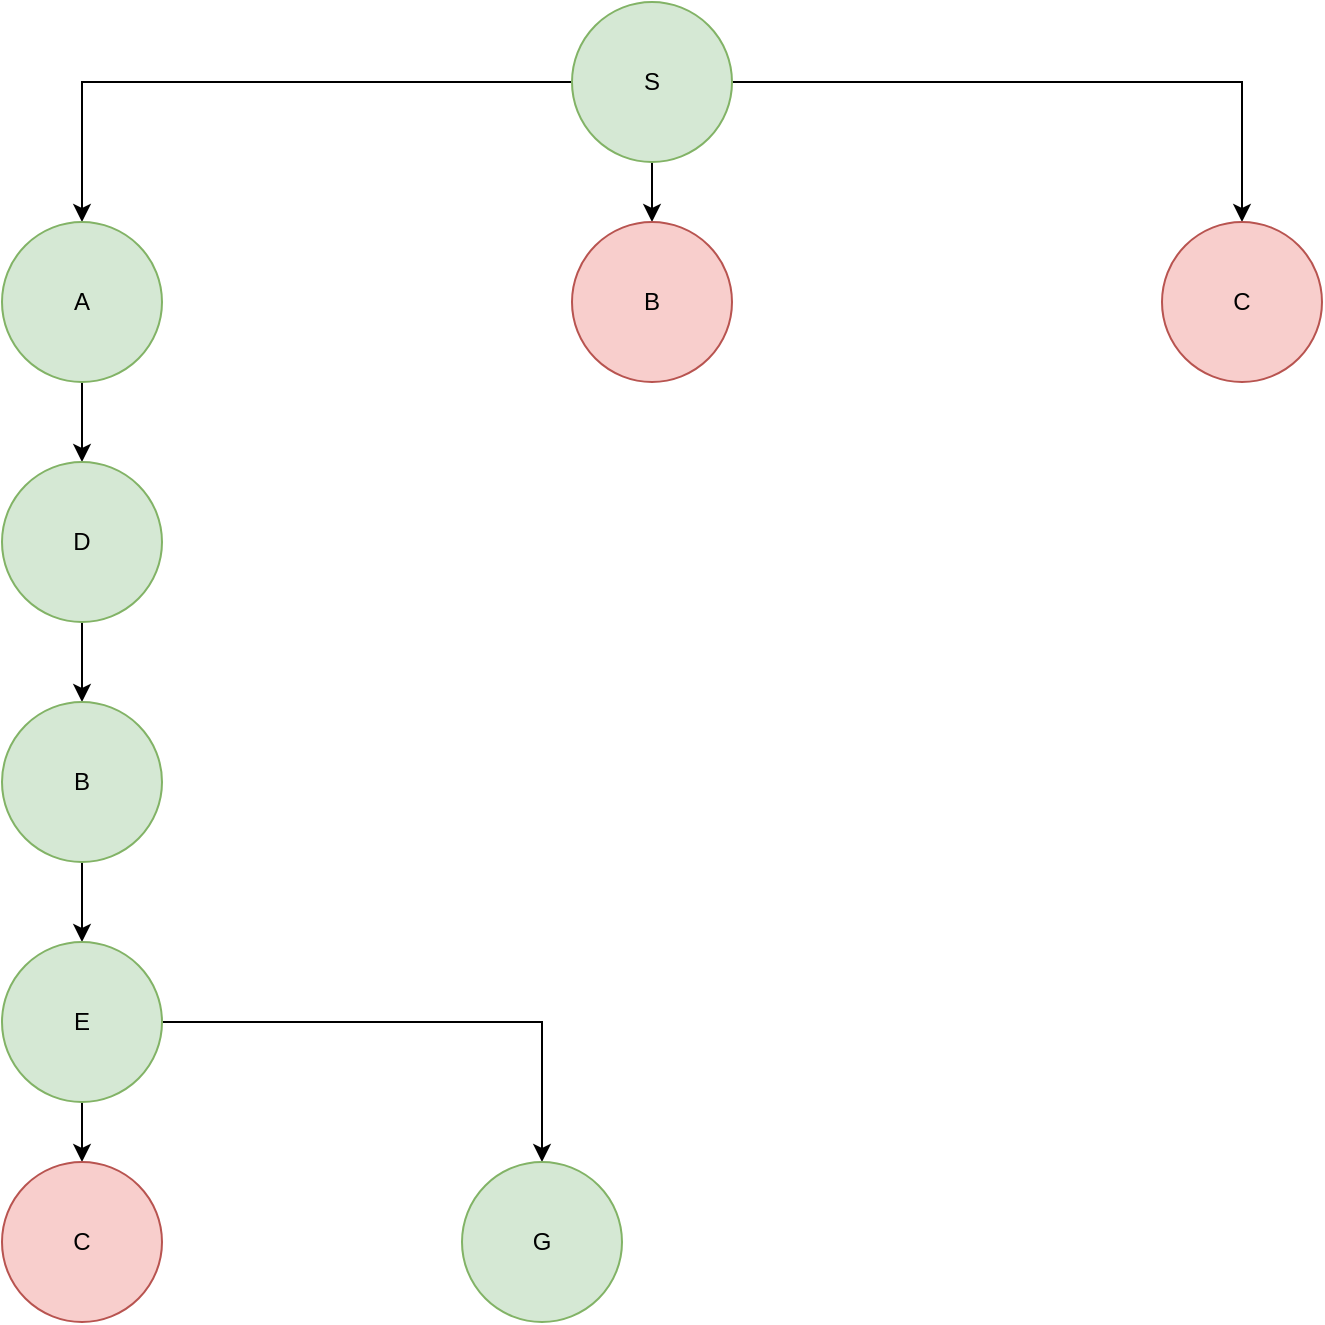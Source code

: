 <mxfile version="13.8.0" type="device" pages="5"><diagram id="MjlCGYXUavVntax-eowa" name="Page-1"><mxGraphModel dx="1483" dy="794" grid="1" gridSize="10" guides="1" tooltips="1" connect="1" arrows="1" fold="1" page="1" pageScale="1" pageWidth="850" pageHeight="1100" math="0" shadow="0"><root><mxCell id="0"/><mxCell id="1" parent="0"/><mxCell id="z6AT0CFgTcP9rbqvhHPG-3" value="" style="edgeStyle=orthogonalEdgeStyle;rounded=0;orthogonalLoop=1;jettySize=auto;html=1;" edge="1" parent="1" source="z6AT0CFgTcP9rbqvhHPG-1" target="z6AT0CFgTcP9rbqvhHPG-2"><mxGeometry relative="1" as="geometry"/></mxCell><mxCell id="z6AT0CFgTcP9rbqvhHPG-5" value="" style="edgeStyle=orthogonalEdgeStyle;rounded=0;orthogonalLoop=1;jettySize=auto;html=1;" edge="1" parent="1" source="z6AT0CFgTcP9rbqvhHPG-1" target="z6AT0CFgTcP9rbqvhHPG-4"><mxGeometry relative="1" as="geometry"/></mxCell><mxCell id="z6AT0CFgTcP9rbqvhHPG-7" value="" style="edgeStyle=orthogonalEdgeStyle;rounded=0;orthogonalLoop=1;jettySize=auto;html=1;" edge="1" parent="1" source="z6AT0CFgTcP9rbqvhHPG-1" target="z6AT0CFgTcP9rbqvhHPG-6"><mxGeometry relative="1" as="geometry"/></mxCell><mxCell id="z6AT0CFgTcP9rbqvhHPG-1" value="S" style="ellipse;whiteSpace=wrap;html=1;aspect=fixed;fillColor=#d5e8d4;strokeColor=#82b366;" vertex="1" parent="1"><mxGeometry x="385" y="10" width="80" height="80" as="geometry"/></mxCell><mxCell id="z6AT0CFgTcP9rbqvhHPG-9" value="" style="edgeStyle=orthogonalEdgeStyle;rounded=0;orthogonalLoop=1;jettySize=auto;html=1;" edge="1" parent="1" source="z6AT0CFgTcP9rbqvhHPG-2" target="z6AT0CFgTcP9rbqvhHPG-8"><mxGeometry relative="1" as="geometry"/></mxCell><mxCell id="z6AT0CFgTcP9rbqvhHPG-2" value="A" style="ellipse;whiteSpace=wrap;html=1;aspect=fixed;fillColor=#d5e8d4;strokeColor=#82b366;" vertex="1" parent="1"><mxGeometry x="100" y="120" width="80" height="80" as="geometry"/></mxCell><mxCell id="z6AT0CFgTcP9rbqvhHPG-4" value="B" style="ellipse;whiteSpace=wrap;html=1;aspect=fixed;fillColor=#f8cecc;strokeColor=#b85450;" vertex="1" parent="1"><mxGeometry x="385" y="120" width="80" height="80" as="geometry"/></mxCell><mxCell id="z6AT0CFgTcP9rbqvhHPG-6" value="C" style="ellipse;whiteSpace=wrap;html=1;aspect=fixed;fillColor=#f8cecc;strokeColor=#b85450;" vertex="1" parent="1"><mxGeometry x="680" y="120" width="80" height="80" as="geometry"/></mxCell><mxCell id="z6AT0CFgTcP9rbqvhHPG-11" value="" style="edgeStyle=orthogonalEdgeStyle;rounded=0;orthogonalLoop=1;jettySize=auto;html=1;" edge="1" parent="1" source="z6AT0CFgTcP9rbqvhHPG-8" target="z6AT0CFgTcP9rbqvhHPG-10"><mxGeometry relative="1" as="geometry"/></mxCell><mxCell id="z6AT0CFgTcP9rbqvhHPG-8" value="D" style="ellipse;whiteSpace=wrap;html=1;aspect=fixed;fillColor=#d5e8d4;strokeColor=#82b366;" vertex="1" parent="1"><mxGeometry x="100" y="240" width="80" height="80" as="geometry"/></mxCell><mxCell id="z6AT0CFgTcP9rbqvhHPG-13" value="" style="edgeStyle=orthogonalEdgeStyle;rounded=0;orthogonalLoop=1;jettySize=auto;html=1;" edge="1" parent="1" source="z6AT0CFgTcP9rbqvhHPG-10" target="z6AT0CFgTcP9rbqvhHPG-12"><mxGeometry relative="1" as="geometry"/></mxCell><mxCell id="z6AT0CFgTcP9rbqvhHPG-10" value="B" style="ellipse;whiteSpace=wrap;html=1;aspect=fixed;fillColor=#d5e8d4;strokeColor=#82b366;" vertex="1" parent="1"><mxGeometry x="100" y="360" width="80" height="80" as="geometry"/></mxCell><mxCell id="z6AT0CFgTcP9rbqvhHPG-15" value="" style="edgeStyle=orthogonalEdgeStyle;rounded=0;orthogonalLoop=1;jettySize=auto;html=1;" edge="1" parent="1" source="z6AT0CFgTcP9rbqvhHPG-12" target="z6AT0CFgTcP9rbqvhHPG-14"><mxGeometry relative="1" as="geometry"/></mxCell><mxCell id="z6AT0CFgTcP9rbqvhHPG-17" value="" style="edgeStyle=orthogonalEdgeStyle;rounded=0;orthogonalLoop=1;jettySize=auto;html=1;" edge="1" parent="1" source="z6AT0CFgTcP9rbqvhHPG-12" target="z6AT0CFgTcP9rbqvhHPG-16"><mxGeometry relative="1" as="geometry"/></mxCell><mxCell id="z6AT0CFgTcP9rbqvhHPG-12" value="E" style="ellipse;whiteSpace=wrap;html=1;aspect=fixed;fillColor=#d5e8d4;strokeColor=#82b366;" vertex="1" parent="1"><mxGeometry x="100" y="480" width="80" height="80" as="geometry"/></mxCell><mxCell id="z6AT0CFgTcP9rbqvhHPG-14" value="G" style="ellipse;whiteSpace=wrap;html=1;aspect=fixed;fillColor=#d5e8d4;strokeColor=#82b366;" vertex="1" parent="1"><mxGeometry x="330" y="590" width="80" height="80" as="geometry"/></mxCell><mxCell id="z6AT0CFgTcP9rbqvhHPG-16" value="C" style="ellipse;whiteSpace=wrap;html=1;aspect=fixed;fillColor=#f8cecc;strokeColor=#b85450;" vertex="1" parent="1"><mxGeometry x="100" y="590" width="80" height="80" as="geometry"/></mxCell></root></mxGraphModel></diagram><diagram id="3EEp4NtvDhiqsXyKJMoI" name="Page-2"><mxGraphModel dx="2926" dy="998" grid="1" gridSize="10" guides="1" tooltips="1" connect="1" arrows="1" fold="1" page="1" pageScale="1" pageWidth="850" pageHeight="1100" math="0" shadow="0"><root><mxCell id="L6CSyZNY6SGW1pPX_IoB-0"/><mxCell id="L6CSyZNY6SGW1pPX_IoB-1" parent="L6CSyZNY6SGW1pPX_IoB-0"/><mxCell id="L6CSyZNY6SGW1pPX_IoB-2" value="S" style="ellipse;whiteSpace=wrap;html=1;aspect=fixed;" vertex="1" parent="L6CSyZNY6SGW1pPX_IoB-1"><mxGeometry x="385" y="30" width="80" height="80" as="geometry"/></mxCell><mxCell id="L6CSyZNY6SGW1pPX_IoB-8" value="S" style="ellipse;whiteSpace=wrap;html=1;aspect=fixed;fillColor=#f8cecc;strokeColor=#b85450;" vertex="1" parent="L6CSyZNY6SGW1pPX_IoB-1"><mxGeometry x="540" y="30" width="80" height="80" as="geometry"/></mxCell><mxCell id="L6CSyZNY6SGW1pPX_IoB-9" value="Limit = 0" style="text;html=1;strokeColor=none;fillColor=none;align=center;verticalAlign=middle;whiteSpace=wrap;rounded=0;" vertex="1" parent="L6CSyZNY6SGW1pPX_IoB-1"><mxGeometry x="260" y="60" width="80" height="30" as="geometry"/></mxCell><mxCell id="L6CSyZNY6SGW1pPX_IoB-12" value="S" style="ellipse;whiteSpace=wrap;html=1;aspect=fixed;" vertex="1" parent="L6CSyZNY6SGW1pPX_IoB-1"><mxGeometry x="90" y="220" width="80" height="80" as="geometry"/></mxCell><mxCell id="L6CSyZNY6SGW1pPX_IoB-21" value="" style="edgeStyle=orthogonalEdgeStyle;rounded=0;orthogonalLoop=1;jettySize=auto;html=1;" edge="1" parent="L6CSyZNY6SGW1pPX_IoB-1" source="L6CSyZNY6SGW1pPX_IoB-15" target="L6CSyZNY6SGW1pPX_IoB-20"><mxGeometry relative="1" as="geometry"/></mxCell><mxCell id="L6CSyZNY6SGW1pPX_IoB-23" value="" style="edgeStyle=orthogonalEdgeStyle;rounded=0;orthogonalLoop=1;jettySize=auto;html=1;" edge="1" parent="L6CSyZNY6SGW1pPX_IoB-1" source="L6CSyZNY6SGW1pPX_IoB-15" target="L6CSyZNY6SGW1pPX_IoB-22"><mxGeometry relative="1" as="geometry"/></mxCell><mxCell id="L6CSyZNY6SGW1pPX_IoB-30" value="" style="edgeStyle=orthogonalEdgeStyle;rounded=0;orthogonalLoop=1;jettySize=auto;html=1;" edge="1" parent="L6CSyZNY6SGW1pPX_IoB-1" source="L6CSyZNY6SGW1pPX_IoB-15" target="L6CSyZNY6SGW1pPX_IoB-29"><mxGeometry relative="1" as="geometry"/></mxCell><mxCell id="L6CSyZNY6SGW1pPX_IoB-15" value="S" style="ellipse;whiteSpace=wrap;html=1;aspect=fixed;fillColor=#fff2cc;strokeColor=#d6b656;" vertex="1" parent="L6CSyZNY6SGW1pPX_IoB-1"><mxGeometry x="305" y="180" width="80" height="80" as="geometry"/></mxCell><mxCell id="L6CSyZNY6SGW1pPX_IoB-16" value="Limit = 1" style="text;html=1;strokeColor=none;fillColor=none;align=center;verticalAlign=middle;whiteSpace=wrap;rounded=0;" vertex="1" parent="L6CSyZNY6SGW1pPX_IoB-1"><mxGeometry x="-10" y="245" width="80" height="30" as="geometry"/></mxCell><mxCell id="L6CSyZNY6SGW1pPX_IoB-20" value="A" style="ellipse;whiteSpace=wrap;html=1;aspect=fixed;" vertex="1" parent="L6CSyZNY6SGW1pPX_IoB-1"><mxGeometry x="210" y="280" width="80" height="80" as="geometry"/></mxCell><mxCell id="L6CSyZNY6SGW1pPX_IoB-22" value="C" style="ellipse;whiteSpace=wrap;html=1;aspect=fixed;" vertex="1" parent="L6CSyZNY6SGW1pPX_IoB-1"><mxGeometry x="400" y="280" width="80" height="80" as="geometry"/></mxCell><mxCell id="L6CSyZNY6SGW1pPX_IoB-29" value="B" style="ellipse;whiteSpace=wrap;html=1;aspect=fixed;" vertex="1" parent="L6CSyZNY6SGW1pPX_IoB-1"><mxGeometry x="305" y="280" width="80" height="80" as="geometry"/></mxCell><mxCell id="L6CSyZNY6SGW1pPX_IoB-31" value="" style="edgeStyle=orthogonalEdgeStyle;rounded=0;orthogonalLoop=1;jettySize=auto;html=1;" edge="1" source="L6CSyZNY6SGW1pPX_IoB-34" target="L6CSyZNY6SGW1pPX_IoB-35" parent="L6CSyZNY6SGW1pPX_IoB-1"><mxGeometry relative="1" as="geometry"/></mxCell><mxCell id="L6CSyZNY6SGW1pPX_IoB-32" value="" style="edgeStyle=orthogonalEdgeStyle;rounded=0;orthogonalLoop=1;jettySize=auto;html=1;" edge="1" source="L6CSyZNY6SGW1pPX_IoB-34" target="L6CSyZNY6SGW1pPX_IoB-36" parent="L6CSyZNY6SGW1pPX_IoB-1"><mxGeometry relative="1" as="geometry"/></mxCell><mxCell id="L6CSyZNY6SGW1pPX_IoB-33" value="" style="edgeStyle=orthogonalEdgeStyle;rounded=0;orthogonalLoop=1;jettySize=auto;html=1;" edge="1" source="L6CSyZNY6SGW1pPX_IoB-34" target="L6CSyZNY6SGW1pPX_IoB-37" parent="L6CSyZNY6SGW1pPX_IoB-1"><mxGeometry relative="1" as="geometry"/></mxCell><mxCell id="L6CSyZNY6SGW1pPX_IoB-34" value="S" style="ellipse;whiteSpace=wrap;html=1;aspect=fixed;fillColor=#fff2cc;strokeColor=#d6b656;" vertex="1" parent="L6CSyZNY6SGW1pPX_IoB-1"><mxGeometry x="615" y="180" width="80" height="80" as="geometry"/></mxCell><mxCell id="L6CSyZNY6SGW1pPX_IoB-35" value="A" style="ellipse;whiteSpace=wrap;html=1;aspect=fixed;fillColor=#f8cecc;strokeColor=#b85450;" vertex="1" parent="L6CSyZNY6SGW1pPX_IoB-1"><mxGeometry x="520" y="280" width="80" height="80" as="geometry"/></mxCell><mxCell id="L6CSyZNY6SGW1pPX_IoB-36" value="C" style="ellipse;whiteSpace=wrap;html=1;aspect=fixed;" vertex="1" parent="L6CSyZNY6SGW1pPX_IoB-1"><mxGeometry x="710" y="280" width="80" height="80" as="geometry"/></mxCell><mxCell id="L6CSyZNY6SGW1pPX_IoB-37" value="B" style="ellipse;whiteSpace=wrap;html=1;aspect=fixed;" vertex="1" parent="L6CSyZNY6SGW1pPX_IoB-1"><mxGeometry x="615" y="280" width="80" height="80" as="geometry"/></mxCell><mxCell id="L6CSyZNY6SGW1pPX_IoB-39" value="" style="edgeStyle=orthogonalEdgeStyle;rounded=0;orthogonalLoop=1;jettySize=auto;html=1;" edge="1" source="L6CSyZNY6SGW1pPX_IoB-42" target="L6CSyZNY6SGW1pPX_IoB-43" parent="L6CSyZNY6SGW1pPX_IoB-1"><mxGeometry relative="1" as="geometry"/></mxCell><mxCell id="L6CSyZNY6SGW1pPX_IoB-40" value="" style="edgeStyle=orthogonalEdgeStyle;rounded=0;orthogonalLoop=1;jettySize=auto;html=1;" edge="1" source="L6CSyZNY6SGW1pPX_IoB-42" target="L6CSyZNY6SGW1pPX_IoB-44" parent="L6CSyZNY6SGW1pPX_IoB-1"><mxGeometry relative="1" as="geometry"/></mxCell><mxCell id="L6CSyZNY6SGW1pPX_IoB-41" value="" style="edgeStyle=orthogonalEdgeStyle;rounded=0;orthogonalLoop=1;jettySize=auto;html=1;" edge="1" source="L6CSyZNY6SGW1pPX_IoB-42" target="L6CSyZNY6SGW1pPX_IoB-45" parent="L6CSyZNY6SGW1pPX_IoB-1"><mxGeometry relative="1" as="geometry"/></mxCell><mxCell id="L6CSyZNY6SGW1pPX_IoB-42" value="S" style="ellipse;whiteSpace=wrap;html=1;aspect=fixed;fillColor=#fff2cc;strokeColor=#d6b656;" vertex="1" parent="L6CSyZNY6SGW1pPX_IoB-1"><mxGeometry x="265" y="400" width="80" height="80" as="geometry"/></mxCell><mxCell id="L6CSyZNY6SGW1pPX_IoB-43" value="A" style="ellipse;whiteSpace=wrap;html=1;aspect=fixed;fillColor=#f8cecc;strokeColor=#b85450;" vertex="1" parent="L6CSyZNY6SGW1pPX_IoB-1"><mxGeometry x="170" y="500" width="80" height="80" as="geometry"/></mxCell><mxCell id="L6CSyZNY6SGW1pPX_IoB-44" value="C" style="ellipse;whiteSpace=wrap;html=1;aspect=fixed;" vertex="1" parent="L6CSyZNY6SGW1pPX_IoB-1"><mxGeometry x="360" y="500" width="80" height="80" as="geometry"/></mxCell><mxCell id="L6CSyZNY6SGW1pPX_IoB-45" value="B" style="ellipse;whiteSpace=wrap;html=1;aspect=fixed;fillColor=#f8cecc;strokeColor=#b85450;" vertex="1" parent="L6CSyZNY6SGW1pPX_IoB-1"><mxGeometry x="265" y="500" width="80" height="80" as="geometry"/></mxCell><mxCell id="L6CSyZNY6SGW1pPX_IoB-60" value="" style="edgeStyle=orthogonalEdgeStyle;rounded=0;orthogonalLoop=1;jettySize=auto;html=1;" edge="1" source="L6CSyZNY6SGW1pPX_IoB-63" target="L6CSyZNY6SGW1pPX_IoB-64" parent="L6CSyZNY6SGW1pPX_IoB-1"><mxGeometry relative="1" as="geometry"/></mxCell><mxCell id="L6CSyZNY6SGW1pPX_IoB-61" value="" style="edgeStyle=orthogonalEdgeStyle;rounded=0;orthogonalLoop=1;jettySize=auto;html=1;" edge="1" source="L6CSyZNY6SGW1pPX_IoB-63" target="L6CSyZNY6SGW1pPX_IoB-65" parent="L6CSyZNY6SGW1pPX_IoB-1"><mxGeometry relative="1" as="geometry"/></mxCell><mxCell id="L6CSyZNY6SGW1pPX_IoB-62" value="" style="edgeStyle=orthogonalEdgeStyle;rounded=0;orthogonalLoop=1;jettySize=auto;html=1;" edge="1" source="L6CSyZNY6SGW1pPX_IoB-63" target="L6CSyZNY6SGW1pPX_IoB-66" parent="L6CSyZNY6SGW1pPX_IoB-1"><mxGeometry relative="1" as="geometry"/></mxCell><mxCell id="L6CSyZNY6SGW1pPX_IoB-63" value="S" style="ellipse;whiteSpace=wrap;html=1;aspect=fixed;fillColor=#f8cecc;strokeColor=#b85450;" vertex="1" parent="L6CSyZNY6SGW1pPX_IoB-1"><mxGeometry x="585" y="400" width="80" height="80" as="geometry"/></mxCell><mxCell id="L6CSyZNY6SGW1pPX_IoB-64" value="A" style="ellipse;whiteSpace=wrap;html=1;aspect=fixed;fillColor=#f8cecc;strokeColor=#b85450;" vertex="1" parent="L6CSyZNY6SGW1pPX_IoB-1"><mxGeometry x="490" y="500" width="80" height="80" as="geometry"/></mxCell><mxCell id="L6CSyZNY6SGW1pPX_IoB-65" value="C" style="ellipse;whiteSpace=wrap;html=1;aspect=fixed;fillColor=#f8cecc;strokeColor=#b85450;" vertex="1" parent="L6CSyZNY6SGW1pPX_IoB-1"><mxGeometry x="680" y="500" width="80" height="80" as="geometry"/></mxCell><mxCell id="L6CSyZNY6SGW1pPX_IoB-66" value="B" style="ellipse;whiteSpace=wrap;html=1;aspect=fixed;fillColor=#f8cecc;strokeColor=#b85450;" vertex="1" parent="L6CSyZNY6SGW1pPX_IoB-1"><mxGeometry x="585" y="500" width="80" height="80" as="geometry"/></mxCell><mxCell id="L6CSyZNY6SGW1pPX_IoB-67" value="S" style="ellipse;whiteSpace=wrap;html=1;aspect=fixed;" vertex="1" parent="L6CSyZNY6SGW1pPX_IoB-1"><mxGeometry x="100" y="680" width="80" height="80" as="geometry"/></mxCell><mxCell id="L6CSyZNY6SGW1pPX_IoB-68" value="" style="edgeStyle=orthogonalEdgeStyle;rounded=0;orthogonalLoop=1;jettySize=auto;html=1;" edge="1" source="L6CSyZNY6SGW1pPX_IoB-71" target="L6CSyZNY6SGW1pPX_IoB-73" parent="L6CSyZNY6SGW1pPX_IoB-1"><mxGeometry relative="1" as="geometry"/></mxCell><mxCell id="L6CSyZNY6SGW1pPX_IoB-69" value="" style="edgeStyle=orthogonalEdgeStyle;rounded=0;orthogonalLoop=1;jettySize=auto;html=1;" edge="1" source="L6CSyZNY6SGW1pPX_IoB-71" target="L6CSyZNY6SGW1pPX_IoB-74" parent="L6CSyZNY6SGW1pPX_IoB-1"><mxGeometry relative="1" as="geometry"/></mxCell><mxCell id="L6CSyZNY6SGW1pPX_IoB-70" value="" style="edgeStyle=orthogonalEdgeStyle;rounded=0;orthogonalLoop=1;jettySize=auto;html=1;" edge="1" source="L6CSyZNY6SGW1pPX_IoB-71" target="L6CSyZNY6SGW1pPX_IoB-75" parent="L6CSyZNY6SGW1pPX_IoB-1"><mxGeometry relative="1" as="geometry"/></mxCell><mxCell id="L6CSyZNY6SGW1pPX_IoB-71" value="S" style="ellipse;whiteSpace=wrap;html=1;aspect=fixed;fillColor=#fff2cc;strokeColor=#d6b656;" vertex="1" parent="L6CSyZNY6SGW1pPX_IoB-1"><mxGeometry x="315" y="640" width="80" height="80" as="geometry"/></mxCell><mxCell id="L6CSyZNY6SGW1pPX_IoB-72" value="Limit = 2" style="text;html=1;strokeColor=none;fillColor=none;align=center;verticalAlign=middle;whiteSpace=wrap;rounded=0;" vertex="1" parent="L6CSyZNY6SGW1pPX_IoB-1"><mxGeometry y="705" width="80" height="30" as="geometry"/></mxCell><mxCell id="L6CSyZNY6SGW1pPX_IoB-73" value="A" style="ellipse;whiteSpace=wrap;html=1;aspect=fixed;" vertex="1" parent="L6CSyZNY6SGW1pPX_IoB-1"><mxGeometry x="220" y="740" width="80" height="80" as="geometry"/></mxCell><mxCell id="L6CSyZNY6SGW1pPX_IoB-74" value="C" style="ellipse;whiteSpace=wrap;html=1;aspect=fixed;" vertex="1" parent="L6CSyZNY6SGW1pPX_IoB-1"><mxGeometry x="410" y="740" width="80" height="80" as="geometry"/></mxCell><mxCell id="L6CSyZNY6SGW1pPX_IoB-75" value="B" style="ellipse;whiteSpace=wrap;html=1;aspect=fixed;" vertex="1" parent="L6CSyZNY6SGW1pPX_IoB-1"><mxGeometry x="315" y="740" width="80" height="80" as="geometry"/></mxCell><mxCell id="L6CSyZNY6SGW1pPX_IoB-76" value="" style="edgeStyle=orthogonalEdgeStyle;rounded=0;orthogonalLoop=1;jettySize=auto;html=1;" edge="1" source="L6CSyZNY6SGW1pPX_IoB-79" target="L6CSyZNY6SGW1pPX_IoB-80" parent="L6CSyZNY6SGW1pPX_IoB-1"><mxGeometry relative="1" as="geometry"/></mxCell><mxCell id="L6CSyZNY6SGW1pPX_IoB-77" value="" style="edgeStyle=orthogonalEdgeStyle;rounded=0;orthogonalLoop=1;jettySize=auto;html=1;" edge="1" source="L6CSyZNY6SGW1pPX_IoB-79" target="L6CSyZNY6SGW1pPX_IoB-81" parent="L6CSyZNY6SGW1pPX_IoB-1"><mxGeometry relative="1" as="geometry"/></mxCell><mxCell id="L6CSyZNY6SGW1pPX_IoB-78" value="" style="edgeStyle=orthogonalEdgeStyle;rounded=0;orthogonalLoop=1;jettySize=auto;html=1;" edge="1" source="L6CSyZNY6SGW1pPX_IoB-79" target="L6CSyZNY6SGW1pPX_IoB-82" parent="L6CSyZNY6SGW1pPX_IoB-1"><mxGeometry relative="1" as="geometry"/></mxCell><mxCell id="L6CSyZNY6SGW1pPX_IoB-79" value="S" style="ellipse;whiteSpace=wrap;html=1;aspect=fixed;fillColor=#fff2cc;strokeColor=#d6b656;" vertex="1" parent="L6CSyZNY6SGW1pPX_IoB-1"><mxGeometry x="625" y="640" width="80" height="80" as="geometry"/></mxCell><mxCell id="L6CSyZNY6SGW1pPX_IoB-98" value="" style="edgeStyle=orthogonalEdgeStyle;rounded=0;orthogonalLoop=1;jettySize=auto;html=1;" edge="1" parent="L6CSyZNY6SGW1pPX_IoB-1" source="L6CSyZNY6SGW1pPX_IoB-80" target="L6CSyZNY6SGW1pPX_IoB-97"><mxGeometry relative="1" as="geometry"/></mxCell><mxCell id="L6CSyZNY6SGW1pPX_IoB-101" value="" style="edgeStyle=orthogonalEdgeStyle;rounded=0;orthogonalLoop=1;jettySize=auto;html=1;" edge="1" parent="L6CSyZNY6SGW1pPX_IoB-1" source="L6CSyZNY6SGW1pPX_IoB-80" target="L6CSyZNY6SGW1pPX_IoB-100"><mxGeometry relative="1" as="geometry"/></mxCell><mxCell id="L6CSyZNY6SGW1pPX_IoB-80" value="A" style="ellipse;whiteSpace=wrap;html=1;aspect=fixed;fillColor=#fff2cc;strokeColor=#d6b656;" vertex="1" parent="L6CSyZNY6SGW1pPX_IoB-1"><mxGeometry x="530" y="740" width="80" height="80" as="geometry"/></mxCell><mxCell id="L6CSyZNY6SGW1pPX_IoB-81" value="C" style="ellipse;whiteSpace=wrap;html=1;aspect=fixed;" vertex="1" parent="L6CSyZNY6SGW1pPX_IoB-1"><mxGeometry x="720" y="740" width="80" height="80" as="geometry"/></mxCell><mxCell id="L6CSyZNY6SGW1pPX_IoB-82" value="B" style="ellipse;whiteSpace=wrap;html=1;aspect=fixed;" vertex="1" parent="L6CSyZNY6SGW1pPX_IoB-1"><mxGeometry x="625" y="740" width="80" height="80" as="geometry"/></mxCell><mxCell id="L6CSyZNY6SGW1pPX_IoB-97" value="D" style="ellipse;whiteSpace=wrap;html=1;aspect=fixed;" vertex="1" parent="L6CSyZNY6SGW1pPX_IoB-1"><mxGeometry x="465" y="860" width="80" height="80" as="geometry"/></mxCell><mxCell id="L6CSyZNY6SGW1pPX_IoB-100" value="S" style="ellipse;whiteSpace=wrap;html=1;aspect=fixed;" vertex="1" parent="L6CSyZNY6SGW1pPX_IoB-1"><mxGeometry x="600" y="860" width="80" height="80" as="geometry"/></mxCell><mxCell id="L6CSyZNY6SGW1pPX_IoB-102" value="" style="edgeStyle=orthogonalEdgeStyle;rounded=0;orthogonalLoop=1;jettySize=auto;html=1;" edge="1" source="L6CSyZNY6SGW1pPX_IoB-105" target="L6CSyZNY6SGW1pPX_IoB-108" parent="L6CSyZNY6SGW1pPX_IoB-1"><mxGeometry relative="1" as="geometry"/></mxCell><mxCell id="L6CSyZNY6SGW1pPX_IoB-103" value="" style="edgeStyle=orthogonalEdgeStyle;rounded=0;orthogonalLoop=1;jettySize=auto;html=1;" edge="1" source="L6CSyZNY6SGW1pPX_IoB-105" target="L6CSyZNY6SGW1pPX_IoB-109" parent="L6CSyZNY6SGW1pPX_IoB-1"><mxGeometry relative="1" as="geometry"/></mxCell><mxCell id="L6CSyZNY6SGW1pPX_IoB-104" value="" style="edgeStyle=orthogonalEdgeStyle;rounded=0;orthogonalLoop=1;jettySize=auto;html=1;" edge="1" source="L6CSyZNY6SGW1pPX_IoB-105" target="L6CSyZNY6SGW1pPX_IoB-110" parent="L6CSyZNY6SGW1pPX_IoB-1"><mxGeometry relative="1" as="geometry"/></mxCell><mxCell id="L6CSyZNY6SGW1pPX_IoB-105" value="S" style="ellipse;whiteSpace=wrap;html=1;aspect=fixed;fillColor=#fff2cc;strokeColor=#d6b656;" vertex="1" parent="L6CSyZNY6SGW1pPX_IoB-1"><mxGeometry x="170" y="960" width="80" height="80" as="geometry"/></mxCell><mxCell id="L6CSyZNY6SGW1pPX_IoB-106" value="" style="edgeStyle=orthogonalEdgeStyle;rounded=0;orthogonalLoop=1;jettySize=auto;html=1;" edge="1" source="L6CSyZNY6SGW1pPX_IoB-108" target="L6CSyZNY6SGW1pPX_IoB-112" parent="L6CSyZNY6SGW1pPX_IoB-1"><mxGeometry relative="1" as="geometry"/></mxCell><mxCell id="L6CSyZNY6SGW1pPX_IoB-107" value="" style="edgeStyle=orthogonalEdgeStyle;rounded=0;orthogonalLoop=1;jettySize=auto;html=1;" edge="1" source="L6CSyZNY6SGW1pPX_IoB-108" target="L6CSyZNY6SGW1pPX_IoB-111" parent="L6CSyZNY6SGW1pPX_IoB-1"><mxGeometry relative="1" as="geometry"/></mxCell><mxCell id="L6CSyZNY6SGW1pPX_IoB-108" value="A" style="ellipse;whiteSpace=wrap;html=1;aspect=fixed;fillColor=#fff2cc;strokeColor=#d6b656;" vertex="1" parent="L6CSyZNY6SGW1pPX_IoB-1"><mxGeometry x="75" y="1060" width="80" height="80" as="geometry"/></mxCell><mxCell id="L6CSyZNY6SGW1pPX_IoB-109" value="C" style="ellipse;whiteSpace=wrap;html=1;aspect=fixed;" vertex="1" parent="L6CSyZNY6SGW1pPX_IoB-1"><mxGeometry x="265" y="1060" width="80" height="80" as="geometry"/></mxCell><mxCell id="L6CSyZNY6SGW1pPX_IoB-110" value="B" style="ellipse;whiteSpace=wrap;html=1;aspect=fixed;" vertex="1" parent="L6CSyZNY6SGW1pPX_IoB-1"><mxGeometry x="170" y="1060" width="80" height="80" as="geometry"/></mxCell><mxCell id="L6CSyZNY6SGW1pPX_IoB-111" value="S" style="ellipse;whiteSpace=wrap;html=1;aspect=fixed;" vertex="1" parent="L6CSyZNY6SGW1pPX_IoB-1"><mxGeometry x="145" y="1180" width="80" height="80" as="geometry"/></mxCell><mxCell id="L6CSyZNY6SGW1pPX_IoB-112" value="D" style="ellipse;whiteSpace=wrap;html=1;aspect=fixed;fillColor=#f8cecc;strokeColor=#b85450;" vertex="1" parent="L6CSyZNY6SGW1pPX_IoB-1"><mxGeometry x="10" y="1180" width="80" height="80" as="geometry"/></mxCell><mxCell id="L6CSyZNY6SGW1pPX_IoB-113" value="" style="edgeStyle=orthogonalEdgeStyle;rounded=0;orthogonalLoop=1;jettySize=auto;html=1;" edge="1" source="L6CSyZNY6SGW1pPX_IoB-116" target="L6CSyZNY6SGW1pPX_IoB-119" parent="L6CSyZNY6SGW1pPX_IoB-1"><mxGeometry relative="1" as="geometry"/></mxCell><mxCell id="L6CSyZNY6SGW1pPX_IoB-114" value="" style="edgeStyle=orthogonalEdgeStyle;rounded=0;orthogonalLoop=1;jettySize=auto;html=1;" edge="1" source="L6CSyZNY6SGW1pPX_IoB-116" target="L6CSyZNY6SGW1pPX_IoB-120" parent="L6CSyZNY6SGW1pPX_IoB-1"><mxGeometry relative="1" as="geometry"/></mxCell><mxCell id="L6CSyZNY6SGW1pPX_IoB-115" value="" style="edgeStyle=orthogonalEdgeStyle;rounded=0;orthogonalLoop=1;jettySize=auto;html=1;" edge="1" source="L6CSyZNY6SGW1pPX_IoB-116" target="L6CSyZNY6SGW1pPX_IoB-121" parent="L6CSyZNY6SGW1pPX_IoB-1"><mxGeometry relative="1" as="geometry"/></mxCell><mxCell id="L6CSyZNY6SGW1pPX_IoB-116" value="S" style="ellipse;whiteSpace=wrap;html=1;aspect=fixed;fillColor=#fff2cc;strokeColor=#d6b656;" vertex="1" parent="L6CSyZNY6SGW1pPX_IoB-1"><mxGeometry x="610" y="960" width="80" height="80" as="geometry"/></mxCell><mxCell id="L6CSyZNY6SGW1pPX_IoB-117" value="" style="edgeStyle=orthogonalEdgeStyle;rounded=0;orthogonalLoop=1;jettySize=auto;html=1;" edge="1" source="L6CSyZNY6SGW1pPX_IoB-119" target="L6CSyZNY6SGW1pPX_IoB-123" parent="L6CSyZNY6SGW1pPX_IoB-1"><mxGeometry relative="1" as="geometry"/></mxCell><mxCell id="L6CSyZNY6SGW1pPX_IoB-118" value="" style="edgeStyle=orthogonalEdgeStyle;rounded=0;orthogonalLoop=1;jettySize=auto;html=1;" edge="1" source="L6CSyZNY6SGW1pPX_IoB-119" target="L6CSyZNY6SGW1pPX_IoB-122" parent="L6CSyZNY6SGW1pPX_IoB-1"><mxGeometry relative="1" as="geometry"/></mxCell><mxCell id="L6CSyZNY6SGW1pPX_IoB-119" value="A" style="ellipse;whiteSpace=wrap;html=1;aspect=fixed;fillColor=#f8cecc;strokeColor=#b85450;" vertex="1" parent="L6CSyZNY6SGW1pPX_IoB-1"><mxGeometry x="515" y="1060" width="80" height="80" as="geometry"/></mxCell><mxCell id="L6CSyZNY6SGW1pPX_IoB-120" value="C" style="ellipse;whiteSpace=wrap;html=1;aspect=fixed;" vertex="1" parent="L6CSyZNY6SGW1pPX_IoB-1"><mxGeometry x="705" y="1060" width="80" height="80" as="geometry"/></mxCell><mxCell id="L6CSyZNY6SGW1pPX_IoB-121" value="B" style="ellipse;whiteSpace=wrap;html=1;aspect=fixed;" vertex="1" parent="L6CSyZNY6SGW1pPX_IoB-1"><mxGeometry x="610" y="1060" width="80" height="80" as="geometry"/></mxCell><mxCell id="L6CSyZNY6SGW1pPX_IoB-122" value="S" style="ellipse;whiteSpace=wrap;html=1;aspect=fixed;fillColor=#f8cecc;strokeColor=#b85450;" vertex="1" parent="L6CSyZNY6SGW1pPX_IoB-1"><mxGeometry x="585" y="1180" width="80" height="80" as="geometry"/></mxCell><mxCell id="L6CSyZNY6SGW1pPX_IoB-123" value="D" style="ellipse;whiteSpace=wrap;html=1;aspect=fixed;fillColor=#f8cecc;strokeColor=#b85450;" vertex="1" parent="L6CSyZNY6SGW1pPX_IoB-1"><mxGeometry x="450" y="1180" width="80" height="80" as="geometry"/></mxCell><mxCell id="L6CSyZNY6SGW1pPX_IoB-124" value="" style="edgeStyle=orthogonalEdgeStyle;rounded=0;orthogonalLoop=1;jettySize=auto;html=1;" edge="1" source="L6CSyZNY6SGW1pPX_IoB-134" target="L6CSyZNY6SGW1pPX_IoB-129" parent="L6CSyZNY6SGW1pPX_IoB-1"><mxGeometry relative="1" as="geometry"/></mxCell><mxCell id="L6CSyZNY6SGW1pPX_IoB-125" value="" style="edgeStyle=orthogonalEdgeStyle;rounded=0;orthogonalLoop=1;jettySize=auto;html=1;" edge="1" source="L6CSyZNY6SGW1pPX_IoB-134" target="L6CSyZNY6SGW1pPX_IoB-130" parent="L6CSyZNY6SGW1pPX_IoB-1"><mxGeometry relative="1" as="geometry"/></mxCell><mxCell id="L6CSyZNY6SGW1pPX_IoB-126" value="" style="edgeStyle=orthogonalEdgeStyle;rounded=0;orthogonalLoop=1;jettySize=auto;html=1;" edge="1" source="L6CSyZNY6SGW1pPX_IoB-134" target="L6CSyZNY6SGW1pPX_IoB-131" parent="L6CSyZNY6SGW1pPX_IoB-1"><mxGeometry relative="1" as="geometry"/></mxCell><mxCell id="L6CSyZNY6SGW1pPX_IoB-127" value="" style="edgeStyle=orthogonalEdgeStyle;rounded=0;orthogonalLoop=1;jettySize=auto;html=1;" edge="1" source="L6CSyZNY6SGW1pPX_IoB-129" target="L6CSyZNY6SGW1pPX_IoB-133" parent="L6CSyZNY6SGW1pPX_IoB-1"><mxGeometry relative="1" as="geometry"/></mxCell><mxCell id="L6CSyZNY6SGW1pPX_IoB-128" value="" style="edgeStyle=orthogonalEdgeStyle;rounded=0;orthogonalLoop=1;jettySize=auto;html=1;" edge="1" source="L6CSyZNY6SGW1pPX_IoB-129" target="L6CSyZNY6SGW1pPX_IoB-132" parent="L6CSyZNY6SGW1pPX_IoB-1"><mxGeometry relative="1" as="geometry"/></mxCell><mxCell id="L6CSyZNY6SGW1pPX_IoB-129" value="A" style="ellipse;whiteSpace=wrap;html=1;aspect=fixed;fillColor=#f8cecc;strokeColor=#b85450;" vertex="1" parent="L6CSyZNY6SGW1pPX_IoB-1"><mxGeometry x="150" y="1420" width="80" height="80" as="geometry"/></mxCell><mxCell id="L6CSyZNY6SGW1pPX_IoB-130" value="C" style="ellipse;whiteSpace=wrap;html=1;aspect=fixed;" vertex="1" parent="L6CSyZNY6SGW1pPX_IoB-1"><mxGeometry x="690" y="1420" width="80" height="80" as="geometry"/></mxCell><mxCell id="L6CSyZNY6SGW1pPX_IoB-136" value="" style="edgeStyle=orthogonalEdgeStyle;rounded=0;orthogonalLoop=1;jettySize=auto;html=1;" edge="1" parent="L6CSyZNY6SGW1pPX_IoB-1" source="L6CSyZNY6SGW1pPX_IoB-131" target="L6CSyZNY6SGW1pPX_IoB-135"><mxGeometry relative="1" as="geometry"/></mxCell><mxCell id="L6CSyZNY6SGW1pPX_IoB-137" value="" style="edgeStyle=orthogonalEdgeStyle;rounded=0;orthogonalLoop=1;jettySize=auto;html=1;" edge="1" parent="L6CSyZNY6SGW1pPX_IoB-1" source="L6CSyZNY6SGW1pPX_IoB-131" target="L6CSyZNY6SGW1pPX_IoB-135"><mxGeometry relative="1" as="geometry"/></mxCell><mxCell id="L6CSyZNY6SGW1pPX_IoB-138" value="" style="edgeStyle=orthogonalEdgeStyle;rounded=0;orthogonalLoop=1;jettySize=auto;html=1;" edge="1" parent="L6CSyZNY6SGW1pPX_IoB-1" source="L6CSyZNY6SGW1pPX_IoB-131" target="L6CSyZNY6SGW1pPX_IoB-135"><mxGeometry relative="1" as="geometry"/></mxCell><mxCell id="L6CSyZNY6SGW1pPX_IoB-140" value="" style="edgeStyle=orthogonalEdgeStyle;rounded=0;orthogonalLoop=1;jettySize=auto;html=1;" edge="1" parent="L6CSyZNY6SGW1pPX_IoB-1" source="L6CSyZNY6SGW1pPX_IoB-131" target="L6CSyZNY6SGW1pPX_IoB-139"><mxGeometry relative="1" as="geometry"/></mxCell><mxCell id="L6CSyZNY6SGW1pPX_IoB-142" value="" style="edgeStyle=orthogonalEdgeStyle;rounded=0;orthogonalLoop=1;jettySize=auto;html=1;" edge="1" parent="L6CSyZNY6SGW1pPX_IoB-1" source="L6CSyZNY6SGW1pPX_IoB-131" target="L6CSyZNY6SGW1pPX_IoB-141"><mxGeometry relative="1" as="geometry"/></mxCell><mxCell id="L6CSyZNY6SGW1pPX_IoB-131" value="B" style="ellipse;whiteSpace=wrap;html=1;aspect=fixed;fillColor=#fff2cc;strokeColor=#d6b656;" vertex="1" parent="L6CSyZNY6SGW1pPX_IoB-1"><mxGeometry x="425" y="1420" width="80" height="80" as="geometry"/></mxCell><mxCell id="L6CSyZNY6SGW1pPX_IoB-132" value="S" style="ellipse;whiteSpace=wrap;html=1;aspect=fixed;fillColor=#f8cecc;strokeColor=#b85450;" vertex="1" parent="L6CSyZNY6SGW1pPX_IoB-1"><mxGeometry x="227.5" y="1540" width="80" height="80" as="geometry"/></mxCell><mxCell id="L6CSyZNY6SGW1pPX_IoB-133" value="D" style="ellipse;whiteSpace=wrap;html=1;aspect=fixed;fillColor=#f8cecc;strokeColor=#b85450;" vertex="1" parent="L6CSyZNY6SGW1pPX_IoB-1"><mxGeometry x="80" y="1540" width="80" height="80" as="geometry"/></mxCell><mxCell id="L6CSyZNY6SGW1pPX_IoB-134" value="S" style="ellipse;whiteSpace=wrap;html=1;aspect=fixed;fillColor=#fff2cc;strokeColor=#d6b656;" vertex="1" parent="L6CSyZNY6SGW1pPX_IoB-1"><mxGeometry x="322.5" y="1330" width="80" height="80" as="geometry"/></mxCell><mxCell id="L6CSyZNY6SGW1pPX_IoB-135" value="D" style="ellipse;whiteSpace=wrap;html=1;aspect=fixed;" vertex="1" parent="L6CSyZNY6SGW1pPX_IoB-1"><mxGeometry x="340" y="1540" width="80" height="80" as="geometry"/></mxCell><mxCell id="L6CSyZNY6SGW1pPX_IoB-139" value="S" style="ellipse;whiteSpace=wrap;html=1;aspect=fixed;" vertex="1" parent="L6CSyZNY6SGW1pPX_IoB-1"><mxGeometry x="515" y="1540" width="80" height="80" as="geometry"/></mxCell><mxCell id="L6CSyZNY6SGW1pPX_IoB-141" value="E" style="ellipse;whiteSpace=wrap;html=1;aspect=fixed;" vertex="1" parent="L6CSyZNY6SGW1pPX_IoB-1"><mxGeometry x="425" y="1540" width="80" height="80" as="geometry"/></mxCell><mxCell id="L6CSyZNY6SGW1pPX_IoB-143" value="" style="edgeStyle=orthogonalEdgeStyle;rounded=0;orthogonalLoop=1;jettySize=auto;html=1;" edge="1" source="L6CSyZNY6SGW1pPX_IoB-161" target="L6CSyZNY6SGW1pPX_IoB-148" parent="L6CSyZNY6SGW1pPX_IoB-1"><mxGeometry relative="1" as="geometry"/></mxCell><mxCell id="L6CSyZNY6SGW1pPX_IoB-144" value="" style="edgeStyle=orthogonalEdgeStyle;rounded=0;orthogonalLoop=1;jettySize=auto;html=1;" edge="1" source="L6CSyZNY6SGW1pPX_IoB-161" target="L6CSyZNY6SGW1pPX_IoB-149" parent="L6CSyZNY6SGW1pPX_IoB-1"><mxGeometry relative="1" as="geometry"/></mxCell><mxCell id="L6CSyZNY6SGW1pPX_IoB-145" value="" style="edgeStyle=orthogonalEdgeStyle;rounded=0;orthogonalLoop=1;jettySize=auto;html=1;" edge="1" source="L6CSyZNY6SGW1pPX_IoB-161" target="L6CSyZNY6SGW1pPX_IoB-155" parent="L6CSyZNY6SGW1pPX_IoB-1"><mxGeometry relative="1" as="geometry"/></mxCell><mxCell id="L6CSyZNY6SGW1pPX_IoB-146" value="" style="edgeStyle=orthogonalEdgeStyle;rounded=0;orthogonalLoop=1;jettySize=auto;html=1;" edge="1" source="L6CSyZNY6SGW1pPX_IoB-148" target="L6CSyZNY6SGW1pPX_IoB-157" parent="L6CSyZNY6SGW1pPX_IoB-1"><mxGeometry relative="1" as="geometry"/></mxCell><mxCell id="L6CSyZNY6SGW1pPX_IoB-147" value="" style="edgeStyle=orthogonalEdgeStyle;rounded=0;orthogonalLoop=1;jettySize=auto;html=1;" edge="1" source="L6CSyZNY6SGW1pPX_IoB-148" target="L6CSyZNY6SGW1pPX_IoB-156" parent="L6CSyZNY6SGW1pPX_IoB-1"><mxGeometry relative="1" as="geometry"/></mxCell><mxCell id="L6CSyZNY6SGW1pPX_IoB-148" value="A" style="ellipse;whiteSpace=wrap;html=1;aspect=fixed;fillColor=#f8cecc;strokeColor=#b85450;" vertex="1" parent="L6CSyZNY6SGW1pPX_IoB-1"><mxGeometry x="150" y="1760" width="80" height="80" as="geometry"/></mxCell><mxCell id="L6CSyZNY6SGW1pPX_IoB-149" value="C" style="ellipse;whiteSpace=wrap;html=1;aspect=fixed;" vertex="1" parent="L6CSyZNY6SGW1pPX_IoB-1"><mxGeometry x="690" y="1760" width="80" height="80" as="geometry"/></mxCell><mxCell id="L6CSyZNY6SGW1pPX_IoB-150" value="" style="edgeStyle=orthogonalEdgeStyle;rounded=0;orthogonalLoop=1;jettySize=auto;html=1;" edge="1" source="L6CSyZNY6SGW1pPX_IoB-155" target="L6CSyZNY6SGW1pPX_IoB-158" parent="L6CSyZNY6SGW1pPX_IoB-1"><mxGeometry relative="1" as="geometry"/></mxCell><mxCell id="L6CSyZNY6SGW1pPX_IoB-151" value="" style="edgeStyle=orthogonalEdgeStyle;rounded=0;orthogonalLoop=1;jettySize=auto;html=1;" edge="1" source="L6CSyZNY6SGW1pPX_IoB-155" target="L6CSyZNY6SGW1pPX_IoB-158" parent="L6CSyZNY6SGW1pPX_IoB-1"><mxGeometry relative="1" as="geometry"/></mxCell><mxCell id="L6CSyZNY6SGW1pPX_IoB-152" value="" style="edgeStyle=orthogonalEdgeStyle;rounded=0;orthogonalLoop=1;jettySize=auto;html=1;" edge="1" source="L6CSyZNY6SGW1pPX_IoB-155" target="L6CSyZNY6SGW1pPX_IoB-158" parent="L6CSyZNY6SGW1pPX_IoB-1"><mxGeometry relative="1" as="geometry"/></mxCell><mxCell id="L6CSyZNY6SGW1pPX_IoB-153" value="" style="edgeStyle=orthogonalEdgeStyle;rounded=0;orthogonalLoop=1;jettySize=auto;html=1;" edge="1" source="L6CSyZNY6SGW1pPX_IoB-155" target="L6CSyZNY6SGW1pPX_IoB-159" parent="L6CSyZNY6SGW1pPX_IoB-1"><mxGeometry relative="1" as="geometry"/></mxCell><mxCell id="L6CSyZNY6SGW1pPX_IoB-154" value="" style="edgeStyle=orthogonalEdgeStyle;rounded=0;orthogonalLoop=1;jettySize=auto;html=1;" edge="1" source="L6CSyZNY6SGW1pPX_IoB-155" target="L6CSyZNY6SGW1pPX_IoB-160" parent="L6CSyZNY6SGW1pPX_IoB-1"><mxGeometry relative="1" as="geometry"/></mxCell><mxCell id="L6CSyZNY6SGW1pPX_IoB-155" value="B" style="ellipse;whiteSpace=wrap;html=1;aspect=fixed;fillColor=#fff2cc;strokeColor=#d6b656;" vertex="1" parent="L6CSyZNY6SGW1pPX_IoB-1"><mxGeometry x="425" y="1760" width="80" height="80" as="geometry"/></mxCell><mxCell id="L6CSyZNY6SGW1pPX_IoB-156" value="S" style="ellipse;whiteSpace=wrap;html=1;aspect=fixed;fillColor=#f8cecc;strokeColor=#b85450;" vertex="1" parent="L6CSyZNY6SGW1pPX_IoB-1"><mxGeometry x="227.5" y="1880" width="80" height="80" as="geometry"/></mxCell><mxCell id="L6CSyZNY6SGW1pPX_IoB-157" value="D" style="ellipse;whiteSpace=wrap;html=1;aspect=fixed;fillColor=#f8cecc;strokeColor=#b85450;" vertex="1" parent="L6CSyZNY6SGW1pPX_IoB-1"><mxGeometry x="80" y="1880" width="80" height="80" as="geometry"/></mxCell><mxCell id="L6CSyZNY6SGW1pPX_IoB-158" value="D" style="ellipse;whiteSpace=wrap;html=1;aspect=fixed;fillColor=#f8cecc;strokeColor=#b85450;" vertex="1" parent="L6CSyZNY6SGW1pPX_IoB-1"><mxGeometry x="340" y="1880" width="80" height="80" as="geometry"/></mxCell><mxCell id="L6CSyZNY6SGW1pPX_IoB-159" value="S" style="ellipse;whiteSpace=wrap;html=1;aspect=fixed;" vertex="1" parent="L6CSyZNY6SGW1pPX_IoB-1"><mxGeometry x="515" y="1880" width="80" height="80" as="geometry"/></mxCell><mxCell id="L6CSyZNY6SGW1pPX_IoB-160" value="E" style="ellipse;whiteSpace=wrap;html=1;aspect=fixed;" vertex="1" parent="L6CSyZNY6SGW1pPX_IoB-1"><mxGeometry x="425" y="1880" width="80" height="80" as="geometry"/></mxCell><mxCell id="L6CSyZNY6SGW1pPX_IoB-161" value="S" style="ellipse;whiteSpace=wrap;html=1;aspect=fixed;fillColor=#fff2cc;strokeColor=#d6b656;" vertex="1" parent="L6CSyZNY6SGW1pPX_IoB-1"><mxGeometry x="322.5" y="1670" width="80" height="80" as="geometry"/></mxCell><mxCell id="L6CSyZNY6SGW1pPX_IoB-162" value="" style="edgeStyle=orthogonalEdgeStyle;rounded=0;orthogonalLoop=1;jettySize=auto;html=1;" edge="1" source="L6CSyZNY6SGW1pPX_IoB-180" target="L6CSyZNY6SGW1pPX_IoB-167" parent="L6CSyZNY6SGW1pPX_IoB-1"><mxGeometry relative="1" as="geometry"/></mxCell><mxCell id="L6CSyZNY6SGW1pPX_IoB-163" value="" style="edgeStyle=orthogonalEdgeStyle;rounded=0;orthogonalLoop=1;jettySize=auto;html=1;" edge="1" source="L6CSyZNY6SGW1pPX_IoB-180" target="L6CSyZNY6SGW1pPX_IoB-168" parent="L6CSyZNY6SGW1pPX_IoB-1"><mxGeometry relative="1" as="geometry"/></mxCell><mxCell id="L6CSyZNY6SGW1pPX_IoB-164" value="" style="edgeStyle=orthogonalEdgeStyle;rounded=0;orthogonalLoop=1;jettySize=auto;html=1;" edge="1" source="L6CSyZNY6SGW1pPX_IoB-180" target="L6CSyZNY6SGW1pPX_IoB-174" parent="L6CSyZNY6SGW1pPX_IoB-1"><mxGeometry relative="1" as="geometry"/></mxCell><mxCell id="L6CSyZNY6SGW1pPX_IoB-165" value="" style="edgeStyle=orthogonalEdgeStyle;rounded=0;orthogonalLoop=1;jettySize=auto;html=1;" edge="1" source="L6CSyZNY6SGW1pPX_IoB-167" target="L6CSyZNY6SGW1pPX_IoB-176" parent="L6CSyZNY6SGW1pPX_IoB-1"><mxGeometry relative="1" as="geometry"/></mxCell><mxCell id="L6CSyZNY6SGW1pPX_IoB-166" value="" style="edgeStyle=orthogonalEdgeStyle;rounded=0;orthogonalLoop=1;jettySize=auto;html=1;" edge="1" source="L6CSyZNY6SGW1pPX_IoB-167" target="L6CSyZNY6SGW1pPX_IoB-175" parent="L6CSyZNY6SGW1pPX_IoB-1"><mxGeometry relative="1" as="geometry"/></mxCell><mxCell id="L6CSyZNY6SGW1pPX_IoB-167" value="A" style="ellipse;whiteSpace=wrap;html=1;aspect=fixed;fillColor=#f8cecc;strokeColor=#b85450;" vertex="1" parent="L6CSyZNY6SGW1pPX_IoB-1"><mxGeometry x="150" y="2100" width="80" height="80" as="geometry"/></mxCell><mxCell id="L6CSyZNY6SGW1pPX_IoB-168" value="C" style="ellipse;whiteSpace=wrap;html=1;aspect=fixed;" vertex="1" parent="L6CSyZNY6SGW1pPX_IoB-1"><mxGeometry x="690" y="2100" width="80" height="80" as="geometry"/></mxCell><mxCell id="L6CSyZNY6SGW1pPX_IoB-169" value="" style="edgeStyle=orthogonalEdgeStyle;rounded=0;orthogonalLoop=1;jettySize=auto;html=1;" edge="1" source="L6CSyZNY6SGW1pPX_IoB-174" target="L6CSyZNY6SGW1pPX_IoB-177" parent="L6CSyZNY6SGW1pPX_IoB-1"><mxGeometry relative="1" as="geometry"/></mxCell><mxCell id="L6CSyZNY6SGW1pPX_IoB-170" value="" style="edgeStyle=orthogonalEdgeStyle;rounded=0;orthogonalLoop=1;jettySize=auto;html=1;" edge="1" source="L6CSyZNY6SGW1pPX_IoB-174" target="L6CSyZNY6SGW1pPX_IoB-177" parent="L6CSyZNY6SGW1pPX_IoB-1"><mxGeometry relative="1" as="geometry"/></mxCell><mxCell id="L6CSyZNY6SGW1pPX_IoB-171" value="" style="edgeStyle=orthogonalEdgeStyle;rounded=0;orthogonalLoop=1;jettySize=auto;html=1;" edge="1" source="L6CSyZNY6SGW1pPX_IoB-174" target="L6CSyZNY6SGW1pPX_IoB-177" parent="L6CSyZNY6SGW1pPX_IoB-1"><mxGeometry relative="1" as="geometry"/></mxCell><mxCell id="L6CSyZNY6SGW1pPX_IoB-172" value="" style="edgeStyle=orthogonalEdgeStyle;rounded=0;orthogonalLoop=1;jettySize=auto;html=1;" edge="1" source="L6CSyZNY6SGW1pPX_IoB-174" target="L6CSyZNY6SGW1pPX_IoB-178" parent="L6CSyZNY6SGW1pPX_IoB-1"><mxGeometry relative="1" as="geometry"/></mxCell><mxCell id="L6CSyZNY6SGW1pPX_IoB-173" value="" style="edgeStyle=orthogonalEdgeStyle;rounded=0;orthogonalLoop=1;jettySize=auto;html=1;" edge="1" source="L6CSyZNY6SGW1pPX_IoB-174" target="L6CSyZNY6SGW1pPX_IoB-179" parent="L6CSyZNY6SGW1pPX_IoB-1"><mxGeometry relative="1" as="geometry"/></mxCell><mxCell id="L6CSyZNY6SGW1pPX_IoB-174" value="B" style="ellipse;whiteSpace=wrap;html=1;aspect=fixed;fillColor=#fff2cc;strokeColor=#d6b656;" vertex="1" parent="L6CSyZNY6SGW1pPX_IoB-1"><mxGeometry x="425" y="2100" width="80" height="80" as="geometry"/></mxCell><mxCell id="L6CSyZNY6SGW1pPX_IoB-175" value="S" style="ellipse;whiteSpace=wrap;html=1;aspect=fixed;fillColor=#f8cecc;strokeColor=#b85450;" vertex="1" parent="L6CSyZNY6SGW1pPX_IoB-1"><mxGeometry x="227.5" y="2220" width="80" height="80" as="geometry"/></mxCell><mxCell id="L6CSyZNY6SGW1pPX_IoB-176" value="D" style="ellipse;whiteSpace=wrap;html=1;aspect=fixed;fillColor=#f8cecc;strokeColor=#b85450;" vertex="1" parent="L6CSyZNY6SGW1pPX_IoB-1"><mxGeometry x="80" y="2220" width="80" height="80" as="geometry"/></mxCell><mxCell id="L6CSyZNY6SGW1pPX_IoB-177" value="D" style="ellipse;whiteSpace=wrap;html=1;aspect=fixed;fillColor=#f8cecc;strokeColor=#b85450;" vertex="1" parent="L6CSyZNY6SGW1pPX_IoB-1"><mxGeometry x="340" y="2220" width="80" height="80" as="geometry"/></mxCell><mxCell id="L6CSyZNY6SGW1pPX_IoB-178" value="S" style="ellipse;whiteSpace=wrap;html=1;aspect=fixed;" vertex="1" parent="L6CSyZNY6SGW1pPX_IoB-1"><mxGeometry x="515" y="2220" width="80" height="80" as="geometry"/></mxCell><mxCell id="L6CSyZNY6SGW1pPX_IoB-179" value="E" style="ellipse;whiteSpace=wrap;html=1;aspect=fixed;fillColor=#f8cecc;strokeColor=#b85450;" vertex="1" parent="L6CSyZNY6SGW1pPX_IoB-1"><mxGeometry x="425" y="2220" width="80" height="80" as="geometry"/></mxCell><mxCell id="L6CSyZNY6SGW1pPX_IoB-180" value="S" style="ellipse;whiteSpace=wrap;html=1;aspect=fixed;fillColor=#fff2cc;strokeColor=#d6b656;" vertex="1" parent="L6CSyZNY6SGW1pPX_IoB-1"><mxGeometry x="322.5" y="2010" width="80" height="80" as="geometry"/></mxCell><mxCell id="L6CSyZNY6SGW1pPX_IoB-181" value="" style="edgeStyle=orthogonalEdgeStyle;rounded=0;orthogonalLoop=1;jettySize=auto;html=1;" edge="1" source="L6CSyZNY6SGW1pPX_IoB-199" target="L6CSyZNY6SGW1pPX_IoB-186" parent="L6CSyZNY6SGW1pPX_IoB-1"><mxGeometry relative="1" as="geometry"/></mxCell><mxCell id="L6CSyZNY6SGW1pPX_IoB-182" value="" style="edgeStyle=orthogonalEdgeStyle;rounded=0;orthogonalLoop=1;jettySize=auto;html=1;" edge="1" source="L6CSyZNY6SGW1pPX_IoB-199" target="L6CSyZNY6SGW1pPX_IoB-187" parent="L6CSyZNY6SGW1pPX_IoB-1"><mxGeometry relative="1" as="geometry"/></mxCell><mxCell id="L6CSyZNY6SGW1pPX_IoB-183" value="" style="edgeStyle=orthogonalEdgeStyle;rounded=0;orthogonalLoop=1;jettySize=auto;html=1;" edge="1" source="L6CSyZNY6SGW1pPX_IoB-199" target="L6CSyZNY6SGW1pPX_IoB-193" parent="L6CSyZNY6SGW1pPX_IoB-1"><mxGeometry relative="1" as="geometry"/></mxCell><mxCell id="L6CSyZNY6SGW1pPX_IoB-184" value="" style="edgeStyle=orthogonalEdgeStyle;rounded=0;orthogonalLoop=1;jettySize=auto;html=1;" edge="1" source="L6CSyZNY6SGW1pPX_IoB-186" target="L6CSyZNY6SGW1pPX_IoB-195" parent="L6CSyZNY6SGW1pPX_IoB-1"><mxGeometry relative="1" as="geometry"/></mxCell><mxCell id="L6CSyZNY6SGW1pPX_IoB-185" value="" style="edgeStyle=orthogonalEdgeStyle;rounded=0;orthogonalLoop=1;jettySize=auto;html=1;" edge="1" source="L6CSyZNY6SGW1pPX_IoB-186" target="L6CSyZNY6SGW1pPX_IoB-194" parent="L6CSyZNY6SGW1pPX_IoB-1"><mxGeometry relative="1" as="geometry"/></mxCell><mxCell id="L6CSyZNY6SGW1pPX_IoB-186" value="A" style="ellipse;whiteSpace=wrap;html=1;aspect=fixed;fillColor=#f8cecc;strokeColor=#b85450;" vertex="1" parent="L6CSyZNY6SGW1pPX_IoB-1"><mxGeometry x="150" y="2450" width="80" height="80" as="geometry"/></mxCell><mxCell id="L6CSyZNY6SGW1pPX_IoB-187" value="C" style="ellipse;whiteSpace=wrap;html=1;aspect=fixed;" vertex="1" parent="L6CSyZNY6SGW1pPX_IoB-1"><mxGeometry x="690" y="2450" width="80" height="80" as="geometry"/></mxCell><mxCell id="L6CSyZNY6SGW1pPX_IoB-188" value="" style="edgeStyle=orthogonalEdgeStyle;rounded=0;orthogonalLoop=1;jettySize=auto;html=1;" edge="1" source="L6CSyZNY6SGW1pPX_IoB-193" target="L6CSyZNY6SGW1pPX_IoB-196" parent="L6CSyZNY6SGW1pPX_IoB-1"><mxGeometry relative="1" as="geometry"/></mxCell><mxCell id="L6CSyZNY6SGW1pPX_IoB-189" value="" style="edgeStyle=orthogonalEdgeStyle;rounded=0;orthogonalLoop=1;jettySize=auto;html=1;" edge="1" source="L6CSyZNY6SGW1pPX_IoB-193" target="L6CSyZNY6SGW1pPX_IoB-196" parent="L6CSyZNY6SGW1pPX_IoB-1"><mxGeometry relative="1" as="geometry"/></mxCell><mxCell id="L6CSyZNY6SGW1pPX_IoB-190" value="" style="edgeStyle=orthogonalEdgeStyle;rounded=0;orthogonalLoop=1;jettySize=auto;html=1;" edge="1" source="L6CSyZNY6SGW1pPX_IoB-193" target="L6CSyZNY6SGW1pPX_IoB-196" parent="L6CSyZNY6SGW1pPX_IoB-1"><mxGeometry relative="1" as="geometry"/></mxCell><mxCell id="L6CSyZNY6SGW1pPX_IoB-191" value="" style="edgeStyle=orthogonalEdgeStyle;rounded=0;orthogonalLoop=1;jettySize=auto;html=1;" edge="1" source="L6CSyZNY6SGW1pPX_IoB-193" target="L6CSyZNY6SGW1pPX_IoB-197" parent="L6CSyZNY6SGW1pPX_IoB-1"><mxGeometry relative="1" as="geometry"/></mxCell><mxCell id="L6CSyZNY6SGW1pPX_IoB-192" value="" style="edgeStyle=orthogonalEdgeStyle;rounded=0;orthogonalLoop=1;jettySize=auto;html=1;" edge="1" source="L6CSyZNY6SGW1pPX_IoB-193" target="L6CSyZNY6SGW1pPX_IoB-198" parent="L6CSyZNY6SGW1pPX_IoB-1"><mxGeometry relative="1" as="geometry"/></mxCell><mxCell id="L6CSyZNY6SGW1pPX_IoB-193" value="B" style="ellipse;whiteSpace=wrap;html=1;aspect=fixed;fillColor=#f8cecc;strokeColor=#b85450;" vertex="1" parent="L6CSyZNY6SGW1pPX_IoB-1"><mxGeometry x="425" y="2450" width="80" height="80" as="geometry"/></mxCell><mxCell id="L6CSyZNY6SGW1pPX_IoB-194" value="S" style="ellipse;whiteSpace=wrap;html=1;aspect=fixed;fillColor=#f8cecc;strokeColor=#b85450;" vertex="1" parent="L6CSyZNY6SGW1pPX_IoB-1"><mxGeometry x="227.5" y="2570" width="80" height="80" as="geometry"/></mxCell><mxCell id="L6CSyZNY6SGW1pPX_IoB-195" value="D" style="ellipse;whiteSpace=wrap;html=1;aspect=fixed;fillColor=#f8cecc;strokeColor=#b85450;" vertex="1" parent="L6CSyZNY6SGW1pPX_IoB-1"><mxGeometry x="80" y="2570" width="80" height="80" as="geometry"/></mxCell><mxCell id="L6CSyZNY6SGW1pPX_IoB-196" value="D" style="ellipse;whiteSpace=wrap;html=1;aspect=fixed;fillColor=#f8cecc;strokeColor=#b85450;" vertex="1" parent="L6CSyZNY6SGW1pPX_IoB-1"><mxGeometry x="340" y="2570" width="80" height="80" as="geometry"/></mxCell><mxCell id="L6CSyZNY6SGW1pPX_IoB-197" value="S" style="ellipse;whiteSpace=wrap;html=1;aspect=fixed;fillColor=#f8cecc;strokeColor=#b85450;" vertex="1" parent="L6CSyZNY6SGW1pPX_IoB-1"><mxGeometry x="515" y="2570" width="80" height="80" as="geometry"/></mxCell><mxCell id="L6CSyZNY6SGW1pPX_IoB-198" value="E" style="ellipse;whiteSpace=wrap;html=1;aspect=fixed;fillColor=#f8cecc;strokeColor=#b85450;" vertex="1" parent="L6CSyZNY6SGW1pPX_IoB-1"><mxGeometry x="425" y="2570" width="80" height="80" as="geometry"/></mxCell><mxCell id="L6CSyZNY6SGW1pPX_IoB-199" value="S" style="ellipse;whiteSpace=wrap;html=1;aspect=fixed;fillColor=#fff2cc;strokeColor=#d6b656;" vertex="1" parent="L6CSyZNY6SGW1pPX_IoB-1"><mxGeometry x="322.5" y="2360" width="80" height="80" as="geometry"/></mxCell><mxCell id="L6CSyZNY6SGW1pPX_IoB-200" value="" style="edgeStyle=orthogonalEdgeStyle;rounded=0;orthogonalLoop=1;jettySize=auto;html=1;" edge="1" source="L6CSyZNY6SGW1pPX_IoB-218" target="L6CSyZNY6SGW1pPX_IoB-205" parent="L6CSyZNY6SGW1pPX_IoB-1"><mxGeometry relative="1" as="geometry"/></mxCell><mxCell id="L6CSyZNY6SGW1pPX_IoB-201" value="" style="edgeStyle=orthogonalEdgeStyle;rounded=0;orthogonalLoop=1;jettySize=auto;html=1;" edge="1" source="L6CSyZNY6SGW1pPX_IoB-218" target="L6CSyZNY6SGW1pPX_IoB-206" parent="L6CSyZNY6SGW1pPX_IoB-1"><mxGeometry relative="1" as="geometry"/></mxCell><mxCell id="L6CSyZNY6SGW1pPX_IoB-202" value="" style="edgeStyle=orthogonalEdgeStyle;rounded=0;orthogonalLoop=1;jettySize=auto;html=1;" edge="1" source="L6CSyZNY6SGW1pPX_IoB-218" target="L6CSyZNY6SGW1pPX_IoB-212" parent="L6CSyZNY6SGW1pPX_IoB-1"><mxGeometry relative="1" as="geometry"/></mxCell><mxCell id="L6CSyZNY6SGW1pPX_IoB-203" value="" style="edgeStyle=orthogonalEdgeStyle;rounded=0;orthogonalLoop=1;jettySize=auto;html=1;" edge="1" source="L6CSyZNY6SGW1pPX_IoB-205" target="L6CSyZNY6SGW1pPX_IoB-214" parent="L6CSyZNY6SGW1pPX_IoB-1"><mxGeometry relative="1" as="geometry"/></mxCell><mxCell id="L6CSyZNY6SGW1pPX_IoB-204" value="" style="edgeStyle=orthogonalEdgeStyle;rounded=0;orthogonalLoop=1;jettySize=auto;html=1;" edge="1" source="L6CSyZNY6SGW1pPX_IoB-205" target="L6CSyZNY6SGW1pPX_IoB-213" parent="L6CSyZNY6SGW1pPX_IoB-1"><mxGeometry relative="1" as="geometry"/></mxCell><mxCell id="L6CSyZNY6SGW1pPX_IoB-205" value="A" style="ellipse;whiteSpace=wrap;html=1;aspect=fixed;fillColor=#f8cecc;strokeColor=#b85450;" vertex="1" parent="L6CSyZNY6SGW1pPX_IoB-1"><mxGeometry x="125" y="2790" width="80" height="80" as="geometry"/></mxCell><mxCell id="L6CSyZNY6SGW1pPX_IoB-220" value="" style="edgeStyle=orthogonalEdgeStyle;rounded=0;orthogonalLoop=1;jettySize=auto;html=1;" edge="1" parent="L6CSyZNY6SGW1pPX_IoB-1" source="L6CSyZNY6SGW1pPX_IoB-206" target="L6CSyZNY6SGW1pPX_IoB-219"><mxGeometry relative="1" as="geometry"/></mxCell><mxCell id="L6CSyZNY6SGW1pPX_IoB-222" value="" style="edgeStyle=orthogonalEdgeStyle;rounded=0;orthogonalLoop=1;jettySize=auto;html=1;" edge="1" parent="L6CSyZNY6SGW1pPX_IoB-1" source="L6CSyZNY6SGW1pPX_IoB-206" target="L6CSyZNY6SGW1pPX_IoB-221"><mxGeometry relative="1" as="geometry"/></mxCell><mxCell id="L6CSyZNY6SGW1pPX_IoB-206" value="C" style="ellipse;whiteSpace=wrap;html=1;aspect=fixed;fillColor=#fff2cc;strokeColor=#d6b656;" vertex="1" parent="L6CSyZNY6SGW1pPX_IoB-1"><mxGeometry x="665" y="2790" width="80" height="80" as="geometry"/></mxCell><mxCell id="L6CSyZNY6SGW1pPX_IoB-207" value="" style="edgeStyle=orthogonalEdgeStyle;rounded=0;orthogonalLoop=1;jettySize=auto;html=1;" edge="1" source="L6CSyZNY6SGW1pPX_IoB-212" target="L6CSyZNY6SGW1pPX_IoB-215" parent="L6CSyZNY6SGW1pPX_IoB-1"><mxGeometry relative="1" as="geometry"/></mxCell><mxCell id="L6CSyZNY6SGW1pPX_IoB-208" value="" style="edgeStyle=orthogonalEdgeStyle;rounded=0;orthogonalLoop=1;jettySize=auto;html=1;" edge="1" source="L6CSyZNY6SGW1pPX_IoB-212" target="L6CSyZNY6SGW1pPX_IoB-215" parent="L6CSyZNY6SGW1pPX_IoB-1"><mxGeometry relative="1" as="geometry"/></mxCell><mxCell id="L6CSyZNY6SGW1pPX_IoB-209" value="" style="edgeStyle=orthogonalEdgeStyle;rounded=0;orthogonalLoop=1;jettySize=auto;html=1;" edge="1" source="L6CSyZNY6SGW1pPX_IoB-212" target="L6CSyZNY6SGW1pPX_IoB-215" parent="L6CSyZNY6SGW1pPX_IoB-1"><mxGeometry relative="1" as="geometry"/></mxCell><mxCell id="L6CSyZNY6SGW1pPX_IoB-210" value="" style="edgeStyle=orthogonalEdgeStyle;rounded=0;orthogonalLoop=1;jettySize=auto;html=1;" edge="1" source="L6CSyZNY6SGW1pPX_IoB-212" target="L6CSyZNY6SGW1pPX_IoB-216" parent="L6CSyZNY6SGW1pPX_IoB-1"><mxGeometry relative="1" as="geometry"/></mxCell><mxCell id="L6CSyZNY6SGW1pPX_IoB-211" value="" style="edgeStyle=orthogonalEdgeStyle;rounded=0;orthogonalLoop=1;jettySize=auto;html=1;" edge="1" source="L6CSyZNY6SGW1pPX_IoB-212" target="L6CSyZNY6SGW1pPX_IoB-217" parent="L6CSyZNY6SGW1pPX_IoB-1"><mxGeometry relative="1" as="geometry"/></mxCell><mxCell id="L6CSyZNY6SGW1pPX_IoB-212" value="B" style="ellipse;whiteSpace=wrap;html=1;aspect=fixed;fillColor=#f8cecc;strokeColor=#b85450;" vertex="1" parent="L6CSyZNY6SGW1pPX_IoB-1"><mxGeometry x="400" y="2790" width="80" height="80" as="geometry"/></mxCell><mxCell id="L6CSyZNY6SGW1pPX_IoB-213" value="S" style="ellipse;whiteSpace=wrap;html=1;aspect=fixed;fillColor=#f8cecc;strokeColor=#b85450;" vertex="1" parent="L6CSyZNY6SGW1pPX_IoB-1"><mxGeometry x="202.5" y="2910" width="80" height="80" as="geometry"/></mxCell><mxCell id="L6CSyZNY6SGW1pPX_IoB-214" value="D" style="ellipse;whiteSpace=wrap;html=1;aspect=fixed;fillColor=#f8cecc;strokeColor=#b85450;" vertex="1" parent="L6CSyZNY6SGW1pPX_IoB-1"><mxGeometry x="55" y="2910" width="80" height="80" as="geometry"/></mxCell><mxCell id="L6CSyZNY6SGW1pPX_IoB-215" value="D" style="ellipse;whiteSpace=wrap;html=1;aspect=fixed;fillColor=#f8cecc;strokeColor=#b85450;" vertex="1" parent="L6CSyZNY6SGW1pPX_IoB-1"><mxGeometry x="315" y="2910" width="80" height="80" as="geometry"/></mxCell><mxCell id="L6CSyZNY6SGW1pPX_IoB-216" value="S" style="ellipse;whiteSpace=wrap;html=1;aspect=fixed;fillColor=#f8cecc;strokeColor=#b85450;" vertex="1" parent="L6CSyZNY6SGW1pPX_IoB-1"><mxGeometry x="490" y="2910" width="80" height="80" as="geometry"/></mxCell><mxCell id="L6CSyZNY6SGW1pPX_IoB-217" value="E" style="ellipse;whiteSpace=wrap;html=1;aspect=fixed;fillColor=#f8cecc;strokeColor=#b85450;" vertex="1" parent="L6CSyZNY6SGW1pPX_IoB-1"><mxGeometry x="400" y="2910" width="80" height="80" as="geometry"/></mxCell><mxCell id="L6CSyZNY6SGW1pPX_IoB-218" value="S" style="ellipse;whiteSpace=wrap;html=1;aspect=fixed;fillColor=#fff2cc;strokeColor=#d6b656;" vertex="1" parent="L6CSyZNY6SGW1pPX_IoB-1"><mxGeometry x="297.5" y="2700" width="80" height="80" as="geometry"/></mxCell><mxCell id="L6CSyZNY6SGW1pPX_IoB-219" value="E" style="ellipse;whiteSpace=wrap;html=1;aspect=fixed;" vertex="1" parent="L6CSyZNY6SGW1pPX_IoB-1"><mxGeometry x="610" y="2910" width="80" height="80" as="geometry"/></mxCell><mxCell id="L6CSyZNY6SGW1pPX_IoB-221" value="S" style="ellipse;whiteSpace=wrap;html=1;aspect=fixed;" vertex="1" parent="L6CSyZNY6SGW1pPX_IoB-1"><mxGeometry x="710" y="2910" width="80" height="80" as="geometry"/></mxCell><mxCell id="L6CSyZNY6SGW1pPX_IoB-223" value="" style="edgeStyle=orthogonalEdgeStyle;rounded=0;orthogonalLoop=1;jettySize=auto;html=1;" edge="1" source="L6CSyZNY6SGW1pPX_IoB-243" target="L6CSyZNY6SGW1pPX_IoB-228" parent="L6CSyZNY6SGW1pPX_IoB-1"><mxGeometry relative="1" as="geometry"/></mxCell><mxCell id="L6CSyZNY6SGW1pPX_IoB-224" value="" style="edgeStyle=orthogonalEdgeStyle;rounded=0;orthogonalLoop=1;jettySize=auto;html=1;" edge="1" source="L6CSyZNY6SGW1pPX_IoB-243" target="L6CSyZNY6SGW1pPX_IoB-231" parent="L6CSyZNY6SGW1pPX_IoB-1"><mxGeometry relative="1" as="geometry"/></mxCell><mxCell id="L6CSyZNY6SGW1pPX_IoB-225" value="" style="edgeStyle=orthogonalEdgeStyle;rounded=0;orthogonalLoop=1;jettySize=auto;html=1;" edge="1" source="L6CSyZNY6SGW1pPX_IoB-243" target="L6CSyZNY6SGW1pPX_IoB-237" parent="L6CSyZNY6SGW1pPX_IoB-1"><mxGeometry relative="1" as="geometry"/></mxCell><mxCell id="L6CSyZNY6SGW1pPX_IoB-226" value="" style="edgeStyle=orthogonalEdgeStyle;rounded=0;orthogonalLoop=1;jettySize=auto;html=1;" edge="1" source="L6CSyZNY6SGW1pPX_IoB-228" target="L6CSyZNY6SGW1pPX_IoB-239" parent="L6CSyZNY6SGW1pPX_IoB-1"><mxGeometry relative="1" as="geometry"/></mxCell><mxCell id="L6CSyZNY6SGW1pPX_IoB-227" value="" style="edgeStyle=orthogonalEdgeStyle;rounded=0;orthogonalLoop=1;jettySize=auto;html=1;" edge="1" source="L6CSyZNY6SGW1pPX_IoB-228" target="L6CSyZNY6SGW1pPX_IoB-238" parent="L6CSyZNY6SGW1pPX_IoB-1"><mxGeometry relative="1" as="geometry"/></mxCell><mxCell id="L6CSyZNY6SGW1pPX_IoB-228" value="A" style="ellipse;whiteSpace=wrap;html=1;aspect=fixed;fillColor=#f8cecc;strokeColor=#b85450;" vertex="1" parent="L6CSyZNY6SGW1pPX_IoB-1"><mxGeometry x="125" y="3140" width="80" height="80" as="geometry"/></mxCell><mxCell id="L6CSyZNY6SGW1pPX_IoB-229" value="" style="edgeStyle=orthogonalEdgeStyle;rounded=0;orthogonalLoop=1;jettySize=auto;html=1;" edge="1" source="L6CSyZNY6SGW1pPX_IoB-231" target="L6CSyZNY6SGW1pPX_IoB-244" parent="L6CSyZNY6SGW1pPX_IoB-1"><mxGeometry relative="1" as="geometry"/></mxCell><mxCell id="L6CSyZNY6SGW1pPX_IoB-230" value="" style="edgeStyle=orthogonalEdgeStyle;rounded=0;orthogonalLoop=1;jettySize=auto;html=1;" edge="1" source="L6CSyZNY6SGW1pPX_IoB-231" target="L6CSyZNY6SGW1pPX_IoB-245" parent="L6CSyZNY6SGW1pPX_IoB-1"><mxGeometry relative="1" as="geometry"/></mxCell><mxCell id="L6CSyZNY6SGW1pPX_IoB-231" value="C" style="ellipse;whiteSpace=wrap;html=1;aspect=fixed;fillColor=#fff2cc;strokeColor=#d6b656;" vertex="1" parent="L6CSyZNY6SGW1pPX_IoB-1"><mxGeometry x="665" y="3140" width="80" height="80" as="geometry"/></mxCell><mxCell id="L6CSyZNY6SGW1pPX_IoB-232" value="" style="edgeStyle=orthogonalEdgeStyle;rounded=0;orthogonalLoop=1;jettySize=auto;html=1;" edge="1" source="L6CSyZNY6SGW1pPX_IoB-237" target="L6CSyZNY6SGW1pPX_IoB-240" parent="L6CSyZNY6SGW1pPX_IoB-1"><mxGeometry relative="1" as="geometry"/></mxCell><mxCell id="L6CSyZNY6SGW1pPX_IoB-233" value="" style="edgeStyle=orthogonalEdgeStyle;rounded=0;orthogonalLoop=1;jettySize=auto;html=1;" edge="1" source="L6CSyZNY6SGW1pPX_IoB-237" target="L6CSyZNY6SGW1pPX_IoB-240" parent="L6CSyZNY6SGW1pPX_IoB-1"><mxGeometry relative="1" as="geometry"/></mxCell><mxCell id="L6CSyZNY6SGW1pPX_IoB-234" value="" style="edgeStyle=orthogonalEdgeStyle;rounded=0;orthogonalLoop=1;jettySize=auto;html=1;" edge="1" source="L6CSyZNY6SGW1pPX_IoB-237" target="L6CSyZNY6SGW1pPX_IoB-240" parent="L6CSyZNY6SGW1pPX_IoB-1"><mxGeometry relative="1" as="geometry"/></mxCell><mxCell id="L6CSyZNY6SGW1pPX_IoB-235" value="" style="edgeStyle=orthogonalEdgeStyle;rounded=0;orthogonalLoop=1;jettySize=auto;html=1;" edge="1" source="L6CSyZNY6SGW1pPX_IoB-237" target="L6CSyZNY6SGW1pPX_IoB-241" parent="L6CSyZNY6SGW1pPX_IoB-1"><mxGeometry relative="1" as="geometry"/></mxCell><mxCell id="L6CSyZNY6SGW1pPX_IoB-236" value="" style="edgeStyle=orthogonalEdgeStyle;rounded=0;orthogonalLoop=1;jettySize=auto;html=1;" edge="1" source="L6CSyZNY6SGW1pPX_IoB-237" target="L6CSyZNY6SGW1pPX_IoB-242" parent="L6CSyZNY6SGW1pPX_IoB-1"><mxGeometry relative="1" as="geometry"/></mxCell><mxCell id="L6CSyZNY6SGW1pPX_IoB-237" value="B" style="ellipse;whiteSpace=wrap;html=1;aspect=fixed;fillColor=#f8cecc;strokeColor=#b85450;" vertex="1" parent="L6CSyZNY6SGW1pPX_IoB-1"><mxGeometry x="400" y="3140" width="80" height="80" as="geometry"/></mxCell><mxCell id="L6CSyZNY6SGW1pPX_IoB-238" value="S" style="ellipse;whiteSpace=wrap;html=1;aspect=fixed;fillColor=#f8cecc;strokeColor=#b85450;" vertex="1" parent="L6CSyZNY6SGW1pPX_IoB-1"><mxGeometry x="202.5" y="3260" width="80" height="80" as="geometry"/></mxCell><mxCell id="L6CSyZNY6SGW1pPX_IoB-239" value="D" style="ellipse;whiteSpace=wrap;html=1;aspect=fixed;fillColor=#f8cecc;strokeColor=#b85450;" vertex="1" parent="L6CSyZNY6SGW1pPX_IoB-1"><mxGeometry x="55" y="3260" width="80" height="80" as="geometry"/></mxCell><mxCell id="L6CSyZNY6SGW1pPX_IoB-240" value="D" style="ellipse;whiteSpace=wrap;html=1;aspect=fixed;fillColor=#f8cecc;strokeColor=#b85450;" vertex="1" parent="L6CSyZNY6SGW1pPX_IoB-1"><mxGeometry x="315" y="3260" width="80" height="80" as="geometry"/></mxCell><mxCell id="L6CSyZNY6SGW1pPX_IoB-241" value="S" style="ellipse;whiteSpace=wrap;html=1;aspect=fixed;fillColor=#f8cecc;strokeColor=#b85450;" vertex="1" parent="L6CSyZNY6SGW1pPX_IoB-1"><mxGeometry x="490" y="3260" width="80" height="80" as="geometry"/></mxCell><mxCell id="L6CSyZNY6SGW1pPX_IoB-242" value="E" style="ellipse;whiteSpace=wrap;html=1;aspect=fixed;fillColor=#f8cecc;strokeColor=#b85450;" vertex="1" parent="L6CSyZNY6SGW1pPX_IoB-1"><mxGeometry x="400" y="3260" width="80" height="80" as="geometry"/></mxCell><mxCell id="L6CSyZNY6SGW1pPX_IoB-243" value="S" style="ellipse;whiteSpace=wrap;html=1;aspect=fixed;fillColor=#fff2cc;strokeColor=#d6b656;" vertex="1" parent="L6CSyZNY6SGW1pPX_IoB-1"><mxGeometry x="297.5" y="3050" width="80" height="80" as="geometry"/></mxCell><mxCell id="L6CSyZNY6SGW1pPX_IoB-244" value="E" style="ellipse;whiteSpace=wrap;html=1;aspect=fixed;fillColor=#f8cecc;strokeColor=#b85450;" vertex="1" parent="L6CSyZNY6SGW1pPX_IoB-1"><mxGeometry x="610" y="3260" width="80" height="80" as="geometry"/></mxCell><mxCell id="L6CSyZNY6SGW1pPX_IoB-245" value="S" style="ellipse;whiteSpace=wrap;html=1;aspect=fixed;" vertex="1" parent="L6CSyZNY6SGW1pPX_IoB-1"><mxGeometry x="710" y="3260" width="80" height="80" as="geometry"/></mxCell><mxCell id="L6CSyZNY6SGW1pPX_IoB-246" value="" style="edgeStyle=orthogonalEdgeStyle;rounded=0;orthogonalLoop=1;jettySize=auto;html=1;" edge="1" source="L6CSyZNY6SGW1pPX_IoB-266" target="L6CSyZNY6SGW1pPX_IoB-251" parent="L6CSyZNY6SGW1pPX_IoB-1"><mxGeometry relative="1" as="geometry"/></mxCell><mxCell id="L6CSyZNY6SGW1pPX_IoB-247" value="" style="edgeStyle=orthogonalEdgeStyle;rounded=0;orthogonalLoop=1;jettySize=auto;html=1;" edge="1" source="L6CSyZNY6SGW1pPX_IoB-266" target="L6CSyZNY6SGW1pPX_IoB-254" parent="L6CSyZNY6SGW1pPX_IoB-1"><mxGeometry relative="1" as="geometry"/></mxCell><mxCell id="L6CSyZNY6SGW1pPX_IoB-248" value="" style="edgeStyle=orthogonalEdgeStyle;rounded=0;orthogonalLoop=1;jettySize=auto;html=1;" edge="1" source="L6CSyZNY6SGW1pPX_IoB-266" target="L6CSyZNY6SGW1pPX_IoB-260" parent="L6CSyZNY6SGW1pPX_IoB-1"><mxGeometry relative="1" as="geometry"/></mxCell><mxCell id="L6CSyZNY6SGW1pPX_IoB-249" value="" style="edgeStyle=orthogonalEdgeStyle;rounded=0;orthogonalLoop=1;jettySize=auto;html=1;" edge="1" source="L6CSyZNY6SGW1pPX_IoB-251" target="L6CSyZNY6SGW1pPX_IoB-262" parent="L6CSyZNY6SGW1pPX_IoB-1"><mxGeometry relative="1" as="geometry"/></mxCell><mxCell id="L6CSyZNY6SGW1pPX_IoB-250" value="" style="edgeStyle=orthogonalEdgeStyle;rounded=0;orthogonalLoop=1;jettySize=auto;html=1;" edge="1" source="L6CSyZNY6SGW1pPX_IoB-251" target="L6CSyZNY6SGW1pPX_IoB-261" parent="L6CSyZNY6SGW1pPX_IoB-1"><mxGeometry relative="1" as="geometry"/></mxCell><mxCell id="L6CSyZNY6SGW1pPX_IoB-251" value="A" style="ellipse;whiteSpace=wrap;html=1;aspect=fixed;fillColor=#f8cecc;strokeColor=#b85450;" vertex="1" parent="L6CSyZNY6SGW1pPX_IoB-1"><mxGeometry x="125" y="3490" width="80" height="80" as="geometry"/></mxCell><mxCell id="L6CSyZNY6SGW1pPX_IoB-252" value="" style="edgeStyle=orthogonalEdgeStyle;rounded=0;orthogonalLoop=1;jettySize=auto;html=1;" edge="1" source="L6CSyZNY6SGW1pPX_IoB-254" target="L6CSyZNY6SGW1pPX_IoB-267" parent="L6CSyZNY6SGW1pPX_IoB-1"><mxGeometry relative="1" as="geometry"/></mxCell><mxCell id="L6CSyZNY6SGW1pPX_IoB-253" value="" style="edgeStyle=orthogonalEdgeStyle;rounded=0;orthogonalLoop=1;jettySize=auto;html=1;" edge="1" source="L6CSyZNY6SGW1pPX_IoB-254" target="L6CSyZNY6SGW1pPX_IoB-268" parent="L6CSyZNY6SGW1pPX_IoB-1"><mxGeometry relative="1" as="geometry"/></mxCell><mxCell id="L6CSyZNY6SGW1pPX_IoB-254" value="C" style="ellipse;whiteSpace=wrap;html=1;aspect=fixed;fillColor=#f8cecc;strokeColor=#b85450;" vertex="1" parent="L6CSyZNY6SGW1pPX_IoB-1"><mxGeometry x="665" y="3490" width="80" height="80" as="geometry"/></mxCell><mxCell id="L6CSyZNY6SGW1pPX_IoB-255" value="" style="edgeStyle=orthogonalEdgeStyle;rounded=0;orthogonalLoop=1;jettySize=auto;html=1;" edge="1" source="L6CSyZNY6SGW1pPX_IoB-260" target="L6CSyZNY6SGW1pPX_IoB-263" parent="L6CSyZNY6SGW1pPX_IoB-1"><mxGeometry relative="1" as="geometry"/></mxCell><mxCell id="L6CSyZNY6SGW1pPX_IoB-256" value="" style="edgeStyle=orthogonalEdgeStyle;rounded=0;orthogonalLoop=1;jettySize=auto;html=1;" edge="1" source="L6CSyZNY6SGW1pPX_IoB-260" target="L6CSyZNY6SGW1pPX_IoB-263" parent="L6CSyZNY6SGW1pPX_IoB-1"><mxGeometry relative="1" as="geometry"/></mxCell><mxCell id="L6CSyZNY6SGW1pPX_IoB-257" value="" style="edgeStyle=orthogonalEdgeStyle;rounded=0;orthogonalLoop=1;jettySize=auto;html=1;" edge="1" source="L6CSyZNY6SGW1pPX_IoB-260" target="L6CSyZNY6SGW1pPX_IoB-263" parent="L6CSyZNY6SGW1pPX_IoB-1"><mxGeometry relative="1" as="geometry"/></mxCell><mxCell id="L6CSyZNY6SGW1pPX_IoB-258" value="" style="edgeStyle=orthogonalEdgeStyle;rounded=0;orthogonalLoop=1;jettySize=auto;html=1;" edge="1" source="L6CSyZNY6SGW1pPX_IoB-260" target="L6CSyZNY6SGW1pPX_IoB-264" parent="L6CSyZNY6SGW1pPX_IoB-1"><mxGeometry relative="1" as="geometry"/></mxCell><mxCell id="L6CSyZNY6SGW1pPX_IoB-259" value="" style="edgeStyle=orthogonalEdgeStyle;rounded=0;orthogonalLoop=1;jettySize=auto;html=1;" edge="1" source="L6CSyZNY6SGW1pPX_IoB-260" target="L6CSyZNY6SGW1pPX_IoB-265" parent="L6CSyZNY6SGW1pPX_IoB-1"><mxGeometry relative="1" as="geometry"/></mxCell><mxCell id="L6CSyZNY6SGW1pPX_IoB-260" value="B" style="ellipse;whiteSpace=wrap;html=1;aspect=fixed;fillColor=#f8cecc;strokeColor=#b85450;" vertex="1" parent="L6CSyZNY6SGW1pPX_IoB-1"><mxGeometry x="400" y="3490" width="80" height="80" as="geometry"/></mxCell><mxCell id="L6CSyZNY6SGW1pPX_IoB-261" value="S" style="ellipse;whiteSpace=wrap;html=1;aspect=fixed;fillColor=#f8cecc;strokeColor=#b85450;" vertex="1" parent="L6CSyZNY6SGW1pPX_IoB-1"><mxGeometry x="202.5" y="3610" width="80" height="80" as="geometry"/></mxCell><mxCell id="L6CSyZNY6SGW1pPX_IoB-262" value="D" style="ellipse;whiteSpace=wrap;html=1;aspect=fixed;fillColor=#f8cecc;strokeColor=#b85450;" vertex="1" parent="L6CSyZNY6SGW1pPX_IoB-1"><mxGeometry x="55" y="3610" width="80" height="80" as="geometry"/></mxCell><mxCell id="L6CSyZNY6SGW1pPX_IoB-263" value="D" style="ellipse;whiteSpace=wrap;html=1;aspect=fixed;fillColor=#f8cecc;strokeColor=#b85450;" vertex="1" parent="L6CSyZNY6SGW1pPX_IoB-1"><mxGeometry x="315" y="3610" width="80" height="80" as="geometry"/></mxCell><mxCell id="L6CSyZNY6SGW1pPX_IoB-264" value="S" style="ellipse;whiteSpace=wrap;html=1;aspect=fixed;fillColor=#f8cecc;strokeColor=#b85450;" vertex="1" parent="L6CSyZNY6SGW1pPX_IoB-1"><mxGeometry x="490" y="3610" width="80" height="80" as="geometry"/></mxCell><mxCell id="L6CSyZNY6SGW1pPX_IoB-265" value="E" style="ellipse;whiteSpace=wrap;html=1;aspect=fixed;fillColor=#f8cecc;strokeColor=#b85450;" vertex="1" parent="L6CSyZNY6SGW1pPX_IoB-1"><mxGeometry x="400" y="3610" width="80" height="80" as="geometry"/></mxCell><mxCell id="L6CSyZNY6SGW1pPX_IoB-266" value="S" style="ellipse;whiteSpace=wrap;html=1;aspect=fixed;fillColor=#f8cecc;strokeColor=#b85450;" vertex="1" parent="L6CSyZNY6SGW1pPX_IoB-1"><mxGeometry x="297.5" y="3400" width="80" height="80" as="geometry"/></mxCell><mxCell id="L6CSyZNY6SGW1pPX_IoB-267" value="E" style="ellipse;whiteSpace=wrap;html=1;aspect=fixed;fillColor=#f8cecc;strokeColor=#b85450;" vertex="1" parent="L6CSyZNY6SGW1pPX_IoB-1"><mxGeometry x="610" y="3610" width="80" height="80" as="geometry"/></mxCell><mxCell id="L6CSyZNY6SGW1pPX_IoB-268" value="S" style="ellipse;whiteSpace=wrap;html=1;aspect=fixed;fillColor=#f8cecc;strokeColor=#b85450;" vertex="1" parent="L6CSyZNY6SGW1pPX_IoB-1"><mxGeometry x="710" y="3610" width="80" height="80" as="geometry"/></mxCell></root></mxGraphModel></diagram><diagram id="naalJwW-tlOVijmI2Ecf" name="Page-3"><mxGraphModel dx="3816" dy="1426" grid="1" gridSize="10" guides="1" tooltips="1" connect="1" arrows="1" fold="1" page="1" pageScale="1" pageWidth="850" pageHeight="1100" math="0" shadow="0"><root><mxCell id="56LvUOaBW3ucO3UZuFtW-0"/><mxCell id="56LvUOaBW3ucO3UZuFtW-1" parent="56LvUOaBW3ucO3UZuFtW-0"/><mxCell id="WdlSrfHVl3FvW20B6Pax-0" value="S" style="ellipse;whiteSpace=wrap;html=1;aspect=fixed;" vertex="1" parent="56LvUOaBW3ucO3UZuFtW-1"><mxGeometry x="125" y="70" width="80" height="80" as="geometry"/></mxCell><mxCell id="WdlSrfHVl3FvW20B6Pax-1" value="" style="edgeStyle=orthogonalEdgeStyle;rounded=0;orthogonalLoop=1;jettySize=auto;html=1;" edge="1" parent="56LvUOaBW3ucO3UZuFtW-1" source="WdlSrfHVl3FvW20B6Pax-4" target="WdlSrfHVl3FvW20B6Pax-6"><mxGeometry relative="1" as="geometry"/></mxCell><mxCell id="WdlSrfHVl3FvW20B6Pax-2" value="" style="edgeStyle=orthogonalEdgeStyle;rounded=0;orthogonalLoop=1;jettySize=auto;html=1;" edge="1" parent="56LvUOaBW3ucO3UZuFtW-1" source="WdlSrfHVl3FvW20B6Pax-4" target="WdlSrfHVl3FvW20B6Pax-7"><mxGeometry relative="1" as="geometry"/></mxCell><mxCell id="WdlSrfHVl3FvW20B6Pax-3" value="" style="edgeStyle=orthogonalEdgeStyle;rounded=0;orthogonalLoop=1;jettySize=auto;html=1;" edge="1" parent="56LvUOaBW3ucO3UZuFtW-1" source="WdlSrfHVl3FvW20B6Pax-4" target="WdlSrfHVl3FvW20B6Pax-8"><mxGeometry relative="1" as="geometry"/></mxCell><mxCell id="WdlSrfHVl3FvW20B6Pax-4" value="S" style="ellipse;whiteSpace=wrap;html=1;aspect=fixed;fillColor=#fff2cc;strokeColor=#d6b656;" vertex="1" parent="56LvUOaBW3ucO3UZuFtW-1"><mxGeometry x="340" y="30" width="80" height="80" as="geometry"/></mxCell><mxCell id="WdlSrfHVl3FvW20B6Pax-5" value="Limit = 3" style="text;html=1;strokeColor=none;fillColor=none;align=center;verticalAlign=middle;whiteSpace=wrap;rounded=0;" vertex="1" parent="56LvUOaBW3ucO3UZuFtW-1"><mxGeometry x="25" y="95" width="80" height="30" as="geometry"/></mxCell><mxCell id="WdlSrfHVl3FvW20B6Pax-6" value="A" style="ellipse;whiteSpace=wrap;html=1;aspect=fixed;" vertex="1" parent="56LvUOaBW3ucO3UZuFtW-1"><mxGeometry x="245" y="130" width="80" height="80" as="geometry"/></mxCell><mxCell id="WdlSrfHVl3FvW20B6Pax-7" value="C" style="ellipse;whiteSpace=wrap;html=1;aspect=fixed;" vertex="1" parent="56LvUOaBW3ucO3UZuFtW-1"><mxGeometry x="435" y="130" width="80" height="80" as="geometry"/></mxCell><mxCell id="WdlSrfHVl3FvW20B6Pax-8" value="B" style="ellipse;whiteSpace=wrap;html=1;aspect=fixed;" vertex="1" parent="56LvUOaBW3ucO3UZuFtW-1"><mxGeometry x="340" y="130" width="80" height="80" as="geometry"/></mxCell><mxCell id="WdlSrfHVl3FvW20B6Pax-9" value="" style="edgeStyle=orthogonalEdgeStyle;rounded=0;orthogonalLoop=1;jettySize=auto;html=1;" edge="1" parent="56LvUOaBW3ucO3UZuFtW-1" source="WdlSrfHVl3FvW20B6Pax-12" target="WdlSrfHVl3FvW20B6Pax-15"><mxGeometry relative="1" as="geometry"/></mxCell><mxCell id="WdlSrfHVl3FvW20B6Pax-10" value="" style="edgeStyle=orthogonalEdgeStyle;rounded=0;orthogonalLoop=1;jettySize=auto;html=1;" edge="1" parent="56LvUOaBW3ucO3UZuFtW-1" source="WdlSrfHVl3FvW20B6Pax-12" target="WdlSrfHVl3FvW20B6Pax-16"><mxGeometry relative="1" as="geometry"/></mxCell><mxCell id="WdlSrfHVl3FvW20B6Pax-11" value="" style="edgeStyle=orthogonalEdgeStyle;rounded=0;orthogonalLoop=1;jettySize=auto;html=1;" edge="1" parent="56LvUOaBW3ucO3UZuFtW-1" source="WdlSrfHVl3FvW20B6Pax-12" target="WdlSrfHVl3FvW20B6Pax-17"><mxGeometry relative="1" as="geometry"/></mxCell><mxCell id="WdlSrfHVl3FvW20B6Pax-12" value="S" style="ellipse;whiteSpace=wrap;html=1;aspect=fixed;fillColor=#fff2cc;strokeColor=#d6b656;" vertex="1" parent="56LvUOaBW3ucO3UZuFtW-1"><mxGeometry x="650" y="30" width="80" height="80" as="geometry"/></mxCell><mxCell id="WdlSrfHVl3FvW20B6Pax-13" value="" style="edgeStyle=orthogonalEdgeStyle;rounded=0;orthogonalLoop=1;jettySize=auto;html=1;" edge="1" parent="56LvUOaBW3ucO3UZuFtW-1" source="WdlSrfHVl3FvW20B6Pax-15" target="WdlSrfHVl3FvW20B6Pax-18"><mxGeometry relative="1" as="geometry"/></mxCell><mxCell id="WdlSrfHVl3FvW20B6Pax-14" value="" style="edgeStyle=orthogonalEdgeStyle;rounded=0;orthogonalLoop=1;jettySize=auto;html=1;" edge="1" parent="56LvUOaBW3ucO3UZuFtW-1" source="WdlSrfHVl3FvW20B6Pax-15" target="WdlSrfHVl3FvW20B6Pax-19"><mxGeometry relative="1" as="geometry"/></mxCell><mxCell id="WdlSrfHVl3FvW20B6Pax-15" value="A" style="ellipse;whiteSpace=wrap;html=1;aspect=fixed;fillColor=#fff2cc;strokeColor=#d6b656;" vertex="1" parent="56LvUOaBW3ucO3UZuFtW-1"><mxGeometry x="555" y="130" width="80" height="80" as="geometry"/></mxCell><mxCell id="WdlSrfHVl3FvW20B6Pax-16" value="C" style="ellipse;whiteSpace=wrap;html=1;aspect=fixed;" vertex="1" parent="56LvUOaBW3ucO3UZuFtW-1"><mxGeometry x="745" y="130" width="80" height="80" as="geometry"/></mxCell><mxCell id="WdlSrfHVl3FvW20B6Pax-17" value="B" style="ellipse;whiteSpace=wrap;html=1;aspect=fixed;" vertex="1" parent="56LvUOaBW3ucO3UZuFtW-1"><mxGeometry x="650" y="130" width="80" height="80" as="geometry"/></mxCell><mxCell id="WdlSrfHVl3FvW20B6Pax-18" value="D" style="ellipse;whiteSpace=wrap;html=1;aspect=fixed;" vertex="1" parent="56LvUOaBW3ucO3UZuFtW-1"><mxGeometry x="490" y="250" width="80" height="80" as="geometry"/></mxCell><mxCell id="WdlSrfHVl3FvW20B6Pax-19" value="S" style="ellipse;whiteSpace=wrap;html=1;aspect=fixed;" vertex="1" parent="56LvUOaBW3ucO3UZuFtW-1"><mxGeometry x="625" y="250" width="80" height="80" as="geometry"/></mxCell><mxCell id="WdlSrfHVl3FvW20B6Pax-30" value="" style="edgeStyle=orthogonalEdgeStyle;rounded=0;orthogonalLoop=1;jettySize=auto;html=1;" edge="1" source="WdlSrfHVl3FvW20B6Pax-33" target="WdlSrfHVl3FvW20B6Pax-36" parent="56LvUOaBW3ucO3UZuFtW-1"><mxGeometry relative="1" as="geometry"/></mxCell><mxCell id="WdlSrfHVl3FvW20B6Pax-31" value="" style="edgeStyle=orthogonalEdgeStyle;rounded=0;orthogonalLoop=1;jettySize=auto;html=1;" edge="1" source="WdlSrfHVl3FvW20B6Pax-33" target="WdlSrfHVl3FvW20B6Pax-37" parent="56LvUOaBW3ucO3UZuFtW-1"><mxGeometry relative="1" as="geometry"/></mxCell><mxCell id="WdlSrfHVl3FvW20B6Pax-32" value="" style="edgeStyle=orthogonalEdgeStyle;rounded=0;orthogonalLoop=1;jettySize=auto;html=1;" edge="1" source="WdlSrfHVl3FvW20B6Pax-33" target="WdlSrfHVl3FvW20B6Pax-38" parent="56LvUOaBW3ucO3UZuFtW-1"><mxGeometry relative="1" as="geometry"/></mxCell><mxCell id="WdlSrfHVl3FvW20B6Pax-33" value="S" style="ellipse;whiteSpace=wrap;html=1;aspect=fixed;fillColor=#fff2cc;strokeColor=#d6b656;" vertex="1" parent="56LvUOaBW3ucO3UZuFtW-1"><mxGeometry x="265" y="340" width="80" height="80" as="geometry"/></mxCell><mxCell id="WdlSrfHVl3FvW20B6Pax-34" value="" style="edgeStyle=orthogonalEdgeStyle;rounded=0;orthogonalLoop=1;jettySize=auto;html=1;" edge="1" source="WdlSrfHVl3FvW20B6Pax-36" target="WdlSrfHVl3FvW20B6Pax-39" parent="56LvUOaBW3ucO3UZuFtW-1"><mxGeometry relative="1" as="geometry"/></mxCell><mxCell id="WdlSrfHVl3FvW20B6Pax-35" value="" style="edgeStyle=orthogonalEdgeStyle;rounded=0;orthogonalLoop=1;jettySize=auto;html=1;" edge="1" source="WdlSrfHVl3FvW20B6Pax-36" target="WdlSrfHVl3FvW20B6Pax-40" parent="56LvUOaBW3ucO3UZuFtW-1"><mxGeometry relative="1" as="geometry"/></mxCell><mxCell id="WdlSrfHVl3FvW20B6Pax-36" value="A" style="ellipse;whiteSpace=wrap;html=1;aspect=fixed;fillColor=#fff2cc;strokeColor=#d6b656;" vertex="1" parent="56LvUOaBW3ucO3UZuFtW-1"><mxGeometry x="170" y="440" width="80" height="80" as="geometry"/></mxCell><mxCell id="WdlSrfHVl3FvW20B6Pax-37" value="C" style="ellipse;whiteSpace=wrap;html=1;aspect=fixed;" vertex="1" parent="56LvUOaBW3ucO3UZuFtW-1"><mxGeometry x="360" y="440" width="80" height="80" as="geometry"/></mxCell><mxCell id="WdlSrfHVl3FvW20B6Pax-38" value="B" style="ellipse;whiteSpace=wrap;html=1;aspect=fixed;" vertex="1" parent="56LvUOaBW3ucO3UZuFtW-1"><mxGeometry x="265" y="440" width="80" height="80" as="geometry"/></mxCell><mxCell id="WdlSrfHVl3FvW20B6Pax-42" value="" style="edgeStyle=orthogonalEdgeStyle;rounded=0;orthogonalLoop=1;jettySize=auto;html=1;" edge="1" parent="56LvUOaBW3ucO3UZuFtW-1" source="WdlSrfHVl3FvW20B6Pax-39" target="WdlSrfHVl3FvW20B6Pax-41"><mxGeometry relative="1" as="geometry"/></mxCell><mxCell id="WdlSrfHVl3FvW20B6Pax-43" value="" style="edgeStyle=orthogonalEdgeStyle;rounded=0;orthogonalLoop=1;jettySize=auto;html=1;" edge="1" parent="56LvUOaBW3ucO3UZuFtW-1" source="WdlSrfHVl3FvW20B6Pax-39" target="WdlSrfHVl3FvW20B6Pax-41"><mxGeometry relative="1" as="geometry"/></mxCell><mxCell id="WdlSrfHVl3FvW20B6Pax-45" value="" style="edgeStyle=orthogonalEdgeStyle;rounded=0;orthogonalLoop=1;jettySize=auto;html=1;" edge="1" parent="56LvUOaBW3ucO3UZuFtW-1" source="WdlSrfHVl3FvW20B6Pax-39" target="WdlSrfHVl3FvW20B6Pax-44"><mxGeometry relative="1" as="geometry"/></mxCell><mxCell id="WdlSrfHVl3FvW20B6Pax-39" value="D" style="ellipse;whiteSpace=wrap;html=1;aspect=fixed;fillColor=#fff2cc;strokeColor=#d6b656;" vertex="1" parent="56LvUOaBW3ucO3UZuFtW-1"><mxGeometry x="105" y="560" width="80" height="80" as="geometry"/></mxCell><mxCell id="WdlSrfHVl3FvW20B6Pax-40" value="S" style="ellipse;whiteSpace=wrap;html=1;aspect=fixed;" vertex="1" parent="56LvUOaBW3ucO3UZuFtW-1"><mxGeometry x="240" y="560" width="80" height="80" as="geometry"/></mxCell><mxCell id="WdlSrfHVl3FvW20B6Pax-41" value="A" style="ellipse;whiteSpace=wrap;html=1;aspect=fixed;" vertex="1" parent="56LvUOaBW3ucO3UZuFtW-1"><mxGeometry y="680" width="80" height="80" as="geometry"/></mxCell><mxCell id="WdlSrfHVl3FvW20B6Pax-44" value="B" style="ellipse;whiteSpace=wrap;html=1;aspect=fixed;" vertex="1" parent="56LvUOaBW3ucO3UZuFtW-1"><mxGeometry x="125" y="680" width="80" height="80" as="geometry"/></mxCell><mxCell id="WdlSrfHVl3FvW20B6Pax-46" value="" style="edgeStyle=orthogonalEdgeStyle;rounded=0;orthogonalLoop=1;jettySize=auto;html=1;" edge="1" source="WdlSrfHVl3FvW20B6Pax-49" target="WdlSrfHVl3FvW20B6Pax-52" parent="56LvUOaBW3ucO3UZuFtW-1"><mxGeometry relative="1" as="geometry"/></mxCell><mxCell id="WdlSrfHVl3FvW20B6Pax-47" value="" style="edgeStyle=orthogonalEdgeStyle;rounded=0;orthogonalLoop=1;jettySize=auto;html=1;" edge="1" source="WdlSrfHVl3FvW20B6Pax-49" target="WdlSrfHVl3FvW20B6Pax-53" parent="56LvUOaBW3ucO3UZuFtW-1"><mxGeometry relative="1" as="geometry"/></mxCell><mxCell id="WdlSrfHVl3FvW20B6Pax-48" value="" style="edgeStyle=orthogonalEdgeStyle;rounded=0;orthogonalLoop=1;jettySize=auto;html=1;" edge="1" source="WdlSrfHVl3FvW20B6Pax-49" target="WdlSrfHVl3FvW20B6Pax-54" parent="56LvUOaBW3ucO3UZuFtW-1"><mxGeometry relative="1" as="geometry"/></mxCell><mxCell id="WdlSrfHVl3FvW20B6Pax-49" value="S" style="ellipse;whiteSpace=wrap;html=1;aspect=fixed;fillColor=#fff2cc;strokeColor=#d6b656;" vertex="1" parent="56LvUOaBW3ucO3UZuFtW-1"><mxGeometry x="665" y="340" width="80" height="80" as="geometry"/></mxCell><mxCell id="WdlSrfHVl3FvW20B6Pax-50" value="" style="edgeStyle=orthogonalEdgeStyle;rounded=0;orthogonalLoop=1;jettySize=auto;html=1;" edge="1" source="WdlSrfHVl3FvW20B6Pax-52" target="WdlSrfHVl3FvW20B6Pax-58" parent="56LvUOaBW3ucO3UZuFtW-1"><mxGeometry relative="1" as="geometry"/></mxCell><mxCell id="WdlSrfHVl3FvW20B6Pax-51" value="" style="edgeStyle=orthogonalEdgeStyle;rounded=0;orthogonalLoop=1;jettySize=auto;html=1;" edge="1" source="WdlSrfHVl3FvW20B6Pax-52" target="WdlSrfHVl3FvW20B6Pax-59" parent="56LvUOaBW3ucO3UZuFtW-1"><mxGeometry relative="1" as="geometry"/></mxCell><mxCell id="WdlSrfHVl3FvW20B6Pax-52" value="A" style="ellipse;whiteSpace=wrap;html=1;aspect=fixed;fillColor=#fff2cc;strokeColor=#d6b656;" vertex="1" parent="56LvUOaBW3ucO3UZuFtW-1"><mxGeometry x="570" y="440" width="80" height="80" as="geometry"/></mxCell><mxCell id="WdlSrfHVl3FvW20B6Pax-53" value="C" style="ellipse;whiteSpace=wrap;html=1;aspect=fixed;" vertex="1" parent="56LvUOaBW3ucO3UZuFtW-1"><mxGeometry x="760" y="440" width="80" height="80" as="geometry"/></mxCell><mxCell id="WdlSrfHVl3FvW20B6Pax-54" value="B" style="ellipse;whiteSpace=wrap;html=1;aspect=fixed;" vertex="1" parent="56LvUOaBW3ucO3UZuFtW-1"><mxGeometry x="665" y="440" width="80" height="80" as="geometry"/></mxCell><mxCell id="WdlSrfHVl3FvW20B6Pax-55" value="" style="edgeStyle=orthogonalEdgeStyle;rounded=0;orthogonalLoop=1;jettySize=auto;html=1;" edge="1" source="WdlSrfHVl3FvW20B6Pax-58" target="WdlSrfHVl3FvW20B6Pax-60" parent="56LvUOaBW3ucO3UZuFtW-1"><mxGeometry relative="1" as="geometry"/></mxCell><mxCell id="WdlSrfHVl3FvW20B6Pax-56" value="" style="edgeStyle=orthogonalEdgeStyle;rounded=0;orthogonalLoop=1;jettySize=auto;html=1;" edge="1" source="WdlSrfHVl3FvW20B6Pax-58" target="WdlSrfHVl3FvW20B6Pax-60" parent="56LvUOaBW3ucO3UZuFtW-1"><mxGeometry relative="1" as="geometry"/></mxCell><mxCell id="WdlSrfHVl3FvW20B6Pax-57" value="" style="edgeStyle=orthogonalEdgeStyle;rounded=0;orthogonalLoop=1;jettySize=auto;html=1;" edge="1" source="WdlSrfHVl3FvW20B6Pax-58" target="WdlSrfHVl3FvW20B6Pax-61" parent="56LvUOaBW3ucO3UZuFtW-1"><mxGeometry relative="1" as="geometry"/></mxCell><mxCell id="WdlSrfHVl3FvW20B6Pax-58" value="D" style="ellipse;whiteSpace=wrap;html=1;aspect=fixed;fillColor=#fff2cc;strokeColor=#d6b656;" vertex="1" parent="56LvUOaBW3ucO3UZuFtW-1"><mxGeometry x="505" y="560" width="80" height="80" as="geometry"/></mxCell><mxCell id="WdlSrfHVl3FvW20B6Pax-59" value="S" style="ellipse;whiteSpace=wrap;html=1;aspect=fixed;" vertex="1" parent="56LvUOaBW3ucO3UZuFtW-1"><mxGeometry x="640" y="560" width="80" height="80" as="geometry"/></mxCell><mxCell id="WdlSrfHVl3FvW20B6Pax-60" value="A" style="ellipse;whiteSpace=wrap;html=1;aspect=fixed;fillColor=#f8cecc;strokeColor=#b85450;" vertex="1" parent="56LvUOaBW3ucO3UZuFtW-1"><mxGeometry x="400" y="680" width="80" height="80" as="geometry"/></mxCell><mxCell id="WdlSrfHVl3FvW20B6Pax-61" value="B" style="ellipse;whiteSpace=wrap;html=1;aspect=fixed;" vertex="1" parent="56LvUOaBW3ucO3UZuFtW-1"><mxGeometry x="525" y="680" width="80" height="80" as="geometry"/></mxCell><mxCell id="WdlSrfHVl3FvW20B6Pax-62" value="" style="edgeStyle=orthogonalEdgeStyle;rounded=0;orthogonalLoop=1;jettySize=auto;html=1;" edge="1" source="WdlSrfHVl3FvW20B6Pax-65" target="WdlSrfHVl3FvW20B6Pax-68" parent="56LvUOaBW3ucO3UZuFtW-1"><mxGeometry relative="1" as="geometry"/></mxCell><mxCell id="WdlSrfHVl3FvW20B6Pax-63" value="" style="edgeStyle=orthogonalEdgeStyle;rounded=0;orthogonalLoop=1;jettySize=auto;html=1;" edge="1" source="WdlSrfHVl3FvW20B6Pax-65" target="WdlSrfHVl3FvW20B6Pax-69" parent="56LvUOaBW3ucO3UZuFtW-1"><mxGeometry relative="1" as="geometry"/></mxCell><mxCell id="WdlSrfHVl3FvW20B6Pax-64" value="" style="edgeStyle=orthogonalEdgeStyle;rounded=0;orthogonalLoop=1;jettySize=auto;html=1;" edge="1" source="WdlSrfHVl3FvW20B6Pax-65" target="WdlSrfHVl3FvW20B6Pax-70" parent="56LvUOaBW3ucO3UZuFtW-1"><mxGeometry relative="1" as="geometry"/></mxCell><mxCell id="WdlSrfHVl3FvW20B6Pax-65" value="S" style="ellipse;whiteSpace=wrap;html=1;aspect=fixed;fillColor=#fff2cc;strokeColor=#d6b656;" vertex="1" parent="56LvUOaBW3ucO3UZuFtW-1"><mxGeometry x="165" y="790" width="80" height="80" as="geometry"/></mxCell><mxCell id="WdlSrfHVl3FvW20B6Pax-66" value="" style="edgeStyle=orthogonalEdgeStyle;rounded=0;orthogonalLoop=1;jettySize=auto;html=1;" edge="1" source="WdlSrfHVl3FvW20B6Pax-68" target="WdlSrfHVl3FvW20B6Pax-74" parent="56LvUOaBW3ucO3UZuFtW-1"><mxGeometry relative="1" as="geometry"/></mxCell><mxCell id="WdlSrfHVl3FvW20B6Pax-67" value="" style="edgeStyle=orthogonalEdgeStyle;rounded=0;orthogonalLoop=1;jettySize=auto;html=1;" edge="1" source="WdlSrfHVl3FvW20B6Pax-68" target="WdlSrfHVl3FvW20B6Pax-75" parent="56LvUOaBW3ucO3UZuFtW-1"><mxGeometry relative="1" as="geometry"/></mxCell><mxCell id="WdlSrfHVl3FvW20B6Pax-68" value="A" style="ellipse;whiteSpace=wrap;html=1;aspect=fixed;fillColor=#fff2cc;strokeColor=#d6b656;" vertex="1" parent="56LvUOaBW3ucO3UZuFtW-1"><mxGeometry x="70" y="890" width="80" height="80" as="geometry"/></mxCell><mxCell id="WdlSrfHVl3FvW20B6Pax-69" value="C" style="ellipse;whiteSpace=wrap;html=1;aspect=fixed;" vertex="1" parent="56LvUOaBW3ucO3UZuFtW-1"><mxGeometry x="260" y="890" width="80" height="80" as="geometry"/></mxCell><mxCell id="WdlSrfHVl3FvW20B6Pax-70" value="B" style="ellipse;whiteSpace=wrap;html=1;aspect=fixed;" vertex="1" parent="56LvUOaBW3ucO3UZuFtW-1"><mxGeometry x="165" y="890" width="80" height="80" as="geometry"/></mxCell><mxCell id="WdlSrfHVl3FvW20B6Pax-71" value="" style="edgeStyle=orthogonalEdgeStyle;rounded=0;orthogonalLoop=1;jettySize=auto;html=1;" edge="1" source="WdlSrfHVl3FvW20B6Pax-74" target="WdlSrfHVl3FvW20B6Pax-76" parent="56LvUOaBW3ucO3UZuFtW-1"><mxGeometry relative="1" as="geometry"/></mxCell><mxCell id="WdlSrfHVl3FvW20B6Pax-72" value="" style="edgeStyle=orthogonalEdgeStyle;rounded=0;orthogonalLoop=1;jettySize=auto;html=1;" edge="1" source="WdlSrfHVl3FvW20B6Pax-74" target="WdlSrfHVl3FvW20B6Pax-76" parent="56LvUOaBW3ucO3UZuFtW-1"><mxGeometry relative="1" as="geometry"/></mxCell><mxCell id="WdlSrfHVl3FvW20B6Pax-73" value="" style="edgeStyle=orthogonalEdgeStyle;rounded=0;orthogonalLoop=1;jettySize=auto;html=1;" edge="1" source="WdlSrfHVl3FvW20B6Pax-74" target="WdlSrfHVl3FvW20B6Pax-77" parent="56LvUOaBW3ucO3UZuFtW-1"><mxGeometry relative="1" as="geometry"/></mxCell><mxCell id="WdlSrfHVl3FvW20B6Pax-74" value="D" style="ellipse;whiteSpace=wrap;html=1;aspect=fixed;fillColor=#f8cecc;strokeColor=#b85450;" vertex="1" parent="56LvUOaBW3ucO3UZuFtW-1"><mxGeometry x="5" y="1010" width="80" height="80" as="geometry"/></mxCell><mxCell id="WdlSrfHVl3FvW20B6Pax-75" value="S" style="ellipse;whiteSpace=wrap;html=1;aspect=fixed;" vertex="1" parent="56LvUOaBW3ucO3UZuFtW-1"><mxGeometry x="140" y="1010" width="80" height="80" as="geometry"/></mxCell><mxCell id="WdlSrfHVl3FvW20B6Pax-76" value="A" style="ellipse;whiteSpace=wrap;html=1;aspect=fixed;fillColor=#f8cecc;strokeColor=#b85450;" vertex="1" parent="56LvUOaBW3ucO3UZuFtW-1"><mxGeometry x="-100" y="1130" width="80" height="80" as="geometry"/></mxCell><mxCell id="WdlSrfHVl3FvW20B6Pax-77" value="B" style="ellipse;whiteSpace=wrap;html=1;aspect=fixed;fillColor=#f8cecc;strokeColor=#b85450;" vertex="1" parent="56LvUOaBW3ucO3UZuFtW-1"><mxGeometry x="25" y="1130" width="80" height="80" as="geometry"/></mxCell><mxCell id="WdlSrfHVl3FvW20B6Pax-78" value="" style="edgeStyle=orthogonalEdgeStyle;rounded=0;orthogonalLoop=1;jettySize=auto;html=1;" edge="1" source="WdlSrfHVl3FvW20B6Pax-81" target="WdlSrfHVl3FvW20B6Pax-84" parent="56LvUOaBW3ucO3UZuFtW-1"><mxGeometry relative="1" as="geometry"/></mxCell><mxCell id="WdlSrfHVl3FvW20B6Pax-79" value="" style="edgeStyle=orthogonalEdgeStyle;rounded=0;orthogonalLoop=1;jettySize=auto;html=1;" edge="1" source="WdlSrfHVl3FvW20B6Pax-81" target="WdlSrfHVl3FvW20B6Pax-85" parent="56LvUOaBW3ucO3UZuFtW-1"><mxGeometry relative="1" as="geometry"/></mxCell><mxCell id="WdlSrfHVl3FvW20B6Pax-80" value="" style="edgeStyle=orthogonalEdgeStyle;rounded=0;orthogonalLoop=1;jettySize=auto;html=1;" edge="1" source="WdlSrfHVl3FvW20B6Pax-81" target="WdlSrfHVl3FvW20B6Pax-86" parent="56LvUOaBW3ucO3UZuFtW-1"><mxGeometry relative="1" as="geometry"/></mxCell><mxCell id="WdlSrfHVl3FvW20B6Pax-81" value="S" style="ellipse;whiteSpace=wrap;html=1;aspect=fixed;fillColor=#fff2cc;strokeColor=#d6b656;" vertex="1" parent="56LvUOaBW3ucO3UZuFtW-1"><mxGeometry x="590" y="790" width="80" height="80" as="geometry"/></mxCell><mxCell id="WdlSrfHVl3FvW20B6Pax-82" value="" style="edgeStyle=orthogonalEdgeStyle;rounded=0;orthogonalLoop=1;jettySize=auto;html=1;" edge="1" source="WdlSrfHVl3FvW20B6Pax-84" target="WdlSrfHVl3FvW20B6Pax-90" parent="56LvUOaBW3ucO3UZuFtW-1"><mxGeometry relative="1" as="geometry"/></mxCell><mxCell id="WdlSrfHVl3FvW20B6Pax-83" value="" style="edgeStyle=orthogonalEdgeStyle;rounded=0;orthogonalLoop=1;jettySize=auto;html=1;" edge="1" source="WdlSrfHVl3FvW20B6Pax-84" target="WdlSrfHVl3FvW20B6Pax-91" parent="56LvUOaBW3ucO3UZuFtW-1"><mxGeometry relative="1" as="geometry"/></mxCell><mxCell id="WdlSrfHVl3FvW20B6Pax-84" value="A" style="ellipse;whiteSpace=wrap;html=1;aspect=fixed;fillColor=#fff2cc;strokeColor=#d6b656;" vertex="1" parent="56LvUOaBW3ucO3UZuFtW-1"><mxGeometry x="495" y="890" width="80" height="80" as="geometry"/></mxCell><mxCell id="WdlSrfHVl3FvW20B6Pax-85" value="C" style="ellipse;whiteSpace=wrap;html=1;aspect=fixed;" vertex="1" parent="56LvUOaBW3ucO3UZuFtW-1"><mxGeometry x="685" y="890" width="80" height="80" as="geometry"/></mxCell><mxCell id="WdlSrfHVl3FvW20B6Pax-86" value="B" style="ellipse;whiteSpace=wrap;html=1;aspect=fixed;" vertex="1" parent="56LvUOaBW3ucO3UZuFtW-1"><mxGeometry x="590" y="890" width="80" height="80" as="geometry"/></mxCell><mxCell id="WdlSrfHVl3FvW20B6Pax-87" value="" style="edgeStyle=orthogonalEdgeStyle;rounded=0;orthogonalLoop=1;jettySize=auto;html=1;" edge="1" source="WdlSrfHVl3FvW20B6Pax-90" target="WdlSrfHVl3FvW20B6Pax-92" parent="56LvUOaBW3ucO3UZuFtW-1"><mxGeometry relative="1" as="geometry"/></mxCell><mxCell id="WdlSrfHVl3FvW20B6Pax-88" value="" style="edgeStyle=orthogonalEdgeStyle;rounded=0;orthogonalLoop=1;jettySize=auto;html=1;" edge="1" source="WdlSrfHVl3FvW20B6Pax-90" target="WdlSrfHVl3FvW20B6Pax-92" parent="56LvUOaBW3ucO3UZuFtW-1"><mxGeometry relative="1" as="geometry"/></mxCell><mxCell id="WdlSrfHVl3FvW20B6Pax-89" value="" style="edgeStyle=orthogonalEdgeStyle;rounded=0;orthogonalLoop=1;jettySize=auto;html=1;" edge="1" source="WdlSrfHVl3FvW20B6Pax-90" target="WdlSrfHVl3FvW20B6Pax-93" parent="56LvUOaBW3ucO3UZuFtW-1"><mxGeometry relative="1" as="geometry"/></mxCell><mxCell id="WdlSrfHVl3FvW20B6Pax-90" value="D" style="ellipse;whiteSpace=wrap;html=1;aspect=fixed;fillColor=#f8cecc;strokeColor=#b85450;" vertex="1" parent="56LvUOaBW3ucO3UZuFtW-1"><mxGeometry x="430" y="1010" width="80" height="80" as="geometry"/></mxCell><mxCell id="WdlSrfHVl3FvW20B6Pax-95" value="" style="edgeStyle=orthogonalEdgeStyle;rounded=0;orthogonalLoop=1;jettySize=auto;html=1;" edge="1" parent="56LvUOaBW3ucO3UZuFtW-1" source="WdlSrfHVl3FvW20B6Pax-91" target="WdlSrfHVl3FvW20B6Pax-94"><mxGeometry relative="1" as="geometry"/></mxCell><mxCell id="WdlSrfHVl3FvW20B6Pax-97" value="" style="edgeStyle=orthogonalEdgeStyle;rounded=0;orthogonalLoop=1;jettySize=auto;html=1;" edge="1" parent="56LvUOaBW3ucO3UZuFtW-1" source="WdlSrfHVl3FvW20B6Pax-91" target="WdlSrfHVl3FvW20B6Pax-96"><mxGeometry relative="1" as="geometry"/></mxCell><mxCell id="WdlSrfHVl3FvW20B6Pax-99" value="" style="edgeStyle=orthogonalEdgeStyle;rounded=0;orthogonalLoop=1;jettySize=auto;html=1;" edge="1" parent="56LvUOaBW3ucO3UZuFtW-1" source="WdlSrfHVl3FvW20B6Pax-91" target="WdlSrfHVl3FvW20B6Pax-98"><mxGeometry relative="1" as="geometry"/></mxCell><mxCell id="WdlSrfHVl3FvW20B6Pax-91" value="S" style="ellipse;whiteSpace=wrap;html=1;aspect=fixed;fillColor=#fff2cc;strokeColor=#d6b656;" vertex="1" parent="56LvUOaBW3ucO3UZuFtW-1"><mxGeometry x="565" y="1010" width="80" height="80" as="geometry"/></mxCell><mxCell id="WdlSrfHVl3FvW20B6Pax-92" value="A" style="ellipse;whiteSpace=wrap;html=1;aspect=fixed;fillColor=#f8cecc;strokeColor=#b85450;" vertex="1" parent="56LvUOaBW3ucO3UZuFtW-1"><mxGeometry x="325" y="1130" width="80" height="80" as="geometry"/></mxCell><mxCell id="WdlSrfHVl3FvW20B6Pax-93" value="B" style="ellipse;whiteSpace=wrap;html=1;aspect=fixed;fillColor=#f8cecc;strokeColor=#b85450;" vertex="1" parent="56LvUOaBW3ucO3UZuFtW-1"><mxGeometry x="450" y="1130" width="80" height="80" as="geometry"/></mxCell><mxCell id="WdlSrfHVl3FvW20B6Pax-94" value="C" style="ellipse;whiteSpace=wrap;html=1;aspect=fixed;" vertex="1" parent="56LvUOaBW3ucO3UZuFtW-1"><mxGeometry x="810" y="1130" width="80" height="80" as="geometry"/></mxCell><mxCell id="WdlSrfHVl3FvW20B6Pax-96" value="B" style="ellipse;whiteSpace=wrap;html=1;aspect=fixed;" vertex="1" parent="56LvUOaBW3ucO3UZuFtW-1"><mxGeometry x="705" y="1130" width="80" height="80" as="geometry"/></mxCell><mxCell id="WdlSrfHVl3FvW20B6Pax-98" value="A" style="ellipse;whiteSpace=wrap;html=1;aspect=fixed;" vertex="1" parent="56LvUOaBW3ucO3UZuFtW-1"><mxGeometry x="605" y="1130" width="80" height="80" as="geometry"/></mxCell><mxCell id="WdlSrfHVl3FvW20B6Pax-101" value="" style="edgeStyle=orthogonalEdgeStyle;rounded=0;orthogonalLoop=1;jettySize=auto;html=1;" edge="1" source="WdlSrfHVl3FvW20B6Pax-104" target="WdlSrfHVl3FvW20B6Pax-107" parent="56LvUOaBW3ucO3UZuFtW-1"><mxGeometry relative="1" as="geometry"/></mxCell><mxCell id="WdlSrfHVl3FvW20B6Pax-102" value="" style="edgeStyle=orthogonalEdgeStyle;rounded=0;orthogonalLoop=1;jettySize=auto;html=1;" edge="1" source="WdlSrfHVl3FvW20B6Pax-104" target="WdlSrfHVl3FvW20B6Pax-108" parent="56LvUOaBW3ucO3UZuFtW-1"><mxGeometry relative="1" as="geometry"/></mxCell><mxCell id="WdlSrfHVl3FvW20B6Pax-103" value="" style="edgeStyle=orthogonalEdgeStyle;rounded=0;orthogonalLoop=1;jettySize=auto;html=1;" edge="1" source="WdlSrfHVl3FvW20B6Pax-104" target="WdlSrfHVl3FvW20B6Pax-109" parent="56LvUOaBW3ucO3UZuFtW-1"><mxGeometry relative="1" as="geometry"/></mxCell><mxCell id="WdlSrfHVl3FvW20B6Pax-104" value="S" style="ellipse;whiteSpace=wrap;html=1;aspect=fixed;fillColor=#fff2cc;strokeColor=#d6b656;" vertex="1" parent="56LvUOaBW3ucO3UZuFtW-1"><mxGeometry x="130" y="1270" width="80" height="80" as="geometry"/></mxCell><mxCell id="WdlSrfHVl3FvW20B6Pax-105" value="" style="edgeStyle=orthogonalEdgeStyle;rounded=0;orthogonalLoop=1;jettySize=auto;html=1;" edge="1" source="WdlSrfHVl3FvW20B6Pax-107" target="WdlSrfHVl3FvW20B6Pax-113" parent="56LvUOaBW3ucO3UZuFtW-1"><mxGeometry relative="1" as="geometry"/></mxCell><mxCell id="WdlSrfHVl3FvW20B6Pax-106" value="" style="edgeStyle=orthogonalEdgeStyle;rounded=0;orthogonalLoop=1;jettySize=auto;html=1;" edge="1" source="WdlSrfHVl3FvW20B6Pax-107" target="WdlSrfHVl3FvW20B6Pax-117" parent="56LvUOaBW3ucO3UZuFtW-1"><mxGeometry relative="1" as="geometry"/></mxCell><mxCell id="WdlSrfHVl3FvW20B6Pax-107" value="A" style="ellipse;whiteSpace=wrap;html=1;aspect=fixed;fillColor=#fff2cc;strokeColor=#d6b656;" vertex="1" parent="56LvUOaBW3ucO3UZuFtW-1"><mxGeometry x="35" y="1370" width="80" height="80" as="geometry"/></mxCell><mxCell id="WdlSrfHVl3FvW20B6Pax-108" value="C" style="ellipse;whiteSpace=wrap;html=1;aspect=fixed;" vertex="1" parent="56LvUOaBW3ucO3UZuFtW-1"><mxGeometry x="225" y="1370" width="80" height="80" as="geometry"/></mxCell><mxCell id="WdlSrfHVl3FvW20B6Pax-109" value="B" style="ellipse;whiteSpace=wrap;html=1;aspect=fixed;" vertex="1" parent="56LvUOaBW3ucO3UZuFtW-1"><mxGeometry x="130" y="1370" width="80" height="80" as="geometry"/></mxCell><mxCell id="WdlSrfHVl3FvW20B6Pax-110" value="" style="edgeStyle=orthogonalEdgeStyle;rounded=0;orthogonalLoop=1;jettySize=auto;html=1;" edge="1" source="WdlSrfHVl3FvW20B6Pax-113" target="WdlSrfHVl3FvW20B6Pax-118" parent="56LvUOaBW3ucO3UZuFtW-1"><mxGeometry relative="1" as="geometry"/></mxCell><mxCell id="WdlSrfHVl3FvW20B6Pax-111" value="" style="edgeStyle=orthogonalEdgeStyle;rounded=0;orthogonalLoop=1;jettySize=auto;html=1;" edge="1" source="WdlSrfHVl3FvW20B6Pax-113" target="WdlSrfHVl3FvW20B6Pax-118" parent="56LvUOaBW3ucO3UZuFtW-1"><mxGeometry relative="1" as="geometry"/></mxCell><mxCell id="WdlSrfHVl3FvW20B6Pax-112" value="" style="edgeStyle=orthogonalEdgeStyle;rounded=0;orthogonalLoop=1;jettySize=auto;html=1;" edge="1" source="WdlSrfHVl3FvW20B6Pax-113" target="WdlSrfHVl3FvW20B6Pax-119" parent="56LvUOaBW3ucO3UZuFtW-1"><mxGeometry relative="1" as="geometry"/></mxCell><mxCell id="WdlSrfHVl3FvW20B6Pax-113" value="D" style="ellipse;whiteSpace=wrap;html=1;aspect=fixed;fillColor=#f8cecc;strokeColor=#b85450;" vertex="1" parent="56LvUOaBW3ucO3UZuFtW-1"><mxGeometry x="-30" y="1490" width="80" height="80" as="geometry"/></mxCell><mxCell id="WdlSrfHVl3FvW20B6Pax-114" value="" style="edgeStyle=orthogonalEdgeStyle;rounded=0;orthogonalLoop=1;jettySize=auto;html=1;" edge="1" source="WdlSrfHVl3FvW20B6Pax-117" target="WdlSrfHVl3FvW20B6Pax-120" parent="56LvUOaBW3ucO3UZuFtW-1"><mxGeometry relative="1" as="geometry"/></mxCell><mxCell id="WdlSrfHVl3FvW20B6Pax-115" value="" style="edgeStyle=orthogonalEdgeStyle;rounded=0;orthogonalLoop=1;jettySize=auto;html=1;" edge="1" source="WdlSrfHVl3FvW20B6Pax-117" target="WdlSrfHVl3FvW20B6Pax-121" parent="56LvUOaBW3ucO3UZuFtW-1"><mxGeometry relative="1" as="geometry"/></mxCell><mxCell id="WdlSrfHVl3FvW20B6Pax-116" value="" style="edgeStyle=orthogonalEdgeStyle;rounded=0;orthogonalLoop=1;jettySize=auto;html=1;" edge="1" source="WdlSrfHVl3FvW20B6Pax-117" target="WdlSrfHVl3FvW20B6Pax-122" parent="56LvUOaBW3ucO3UZuFtW-1"><mxGeometry relative="1" as="geometry"/></mxCell><mxCell id="WdlSrfHVl3FvW20B6Pax-117" value="S" style="ellipse;whiteSpace=wrap;html=1;aspect=fixed;fillColor=#fff2cc;strokeColor=#d6b656;" vertex="1" parent="56LvUOaBW3ucO3UZuFtW-1"><mxGeometry x="105" y="1490" width="80" height="80" as="geometry"/></mxCell><mxCell id="WdlSrfHVl3FvW20B6Pax-118" value="A" style="ellipse;whiteSpace=wrap;html=1;aspect=fixed;fillColor=#f8cecc;strokeColor=#b85450;" vertex="1" parent="56LvUOaBW3ucO3UZuFtW-1"><mxGeometry x="-135" y="1610" width="80" height="80" as="geometry"/></mxCell><mxCell id="WdlSrfHVl3FvW20B6Pax-119" value="B" style="ellipse;whiteSpace=wrap;html=1;aspect=fixed;fillColor=#f8cecc;strokeColor=#b85450;" vertex="1" parent="56LvUOaBW3ucO3UZuFtW-1"><mxGeometry x="-10" y="1610" width="80" height="80" as="geometry"/></mxCell><mxCell id="WdlSrfHVl3FvW20B6Pax-120" value="C" style="ellipse;whiteSpace=wrap;html=1;aspect=fixed;" vertex="1" parent="56LvUOaBW3ucO3UZuFtW-1"><mxGeometry x="350" y="1610" width="80" height="80" as="geometry"/></mxCell><mxCell id="WdlSrfHVl3FvW20B6Pax-121" value="B" style="ellipse;whiteSpace=wrap;html=1;aspect=fixed;" vertex="1" parent="56LvUOaBW3ucO3UZuFtW-1"><mxGeometry x="245" y="1610" width="80" height="80" as="geometry"/></mxCell><mxCell id="WdlSrfHVl3FvW20B6Pax-122" value="A" style="ellipse;whiteSpace=wrap;html=1;aspect=fixed;fillColor=#f8cecc;strokeColor=#b85450;" vertex="1" parent="56LvUOaBW3ucO3UZuFtW-1"><mxGeometry x="145" y="1610" width="80" height="80" as="geometry"/></mxCell><mxCell id="WdlSrfHVl3FvW20B6Pax-123" value="" style="edgeStyle=orthogonalEdgeStyle;rounded=0;orthogonalLoop=1;jettySize=auto;html=1;" edge="1" source="WdlSrfHVl3FvW20B6Pax-126" target="WdlSrfHVl3FvW20B6Pax-129" parent="56LvUOaBW3ucO3UZuFtW-1"><mxGeometry relative="1" as="geometry"/></mxCell><mxCell id="WdlSrfHVl3FvW20B6Pax-124" value="" style="edgeStyle=orthogonalEdgeStyle;rounded=0;orthogonalLoop=1;jettySize=auto;html=1;" edge="1" source="WdlSrfHVl3FvW20B6Pax-126" target="WdlSrfHVl3FvW20B6Pax-130" parent="56LvUOaBW3ucO3UZuFtW-1"><mxGeometry relative="1" as="geometry"/></mxCell><mxCell id="WdlSrfHVl3FvW20B6Pax-125" value="" style="edgeStyle=orthogonalEdgeStyle;rounded=0;orthogonalLoop=1;jettySize=auto;html=1;" edge="1" source="WdlSrfHVl3FvW20B6Pax-126" target="WdlSrfHVl3FvW20B6Pax-131" parent="56LvUOaBW3ucO3UZuFtW-1"><mxGeometry relative="1" as="geometry"/></mxCell><mxCell id="WdlSrfHVl3FvW20B6Pax-126" value="S" style="ellipse;whiteSpace=wrap;html=1;aspect=fixed;fillColor=#fff2cc;strokeColor=#d6b656;" vertex="1" parent="56LvUOaBW3ucO3UZuFtW-1"><mxGeometry x="450" y="1760" width="80" height="80" as="geometry"/></mxCell><mxCell id="WdlSrfHVl3FvW20B6Pax-127" value="" style="edgeStyle=orthogonalEdgeStyle;rounded=0;orthogonalLoop=1;jettySize=auto;html=1;" edge="1" source="WdlSrfHVl3FvW20B6Pax-129" target="WdlSrfHVl3FvW20B6Pax-135" parent="56LvUOaBW3ucO3UZuFtW-1"><mxGeometry relative="1" as="geometry"/></mxCell><mxCell id="WdlSrfHVl3FvW20B6Pax-128" value="" style="edgeStyle=orthogonalEdgeStyle;rounded=0;orthogonalLoop=1;jettySize=auto;html=1;" edge="1" source="WdlSrfHVl3FvW20B6Pax-129" target="WdlSrfHVl3FvW20B6Pax-139" parent="56LvUOaBW3ucO3UZuFtW-1"><mxGeometry relative="1" as="geometry"/></mxCell><mxCell id="WdlSrfHVl3FvW20B6Pax-129" value="A" style="ellipse;whiteSpace=wrap;html=1;aspect=fixed;fillColor=#f8cecc;strokeColor=#b85450;" vertex="1" parent="56LvUOaBW3ucO3UZuFtW-1"><mxGeometry x="355" y="1860" width="80" height="80" as="geometry"/></mxCell><mxCell id="WdlSrfHVl3FvW20B6Pax-130" value="C" style="ellipse;whiteSpace=wrap;html=1;aspect=fixed;" vertex="1" parent="56LvUOaBW3ucO3UZuFtW-1"><mxGeometry x="545" y="1860" width="80" height="80" as="geometry"/></mxCell><mxCell id="WdlSrfHVl3FvW20B6Pax-131" value="B" style="ellipse;whiteSpace=wrap;html=1;aspect=fixed;" vertex="1" parent="56LvUOaBW3ucO3UZuFtW-1"><mxGeometry x="450" y="1860" width="80" height="80" as="geometry"/></mxCell><mxCell id="WdlSrfHVl3FvW20B6Pax-132" value="" style="edgeStyle=orthogonalEdgeStyle;rounded=0;orthogonalLoop=1;jettySize=auto;html=1;" edge="1" source="WdlSrfHVl3FvW20B6Pax-135" target="WdlSrfHVl3FvW20B6Pax-140" parent="56LvUOaBW3ucO3UZuFtW-1"><mxGeometry relative="1" as="geometry"/></mxCell><mxCell id="WdlSrfHVl3FvW20B6Pax-133" value="" style="edgeStyle=orthogonalEdgeStyle;rounded=0;orthogonalLoop=1;jettySize=auto;html=1;" edge="1" source="WdlSrfHVl3FvW20B6Pax-135" target="WdlSrfHVl3FvW20B6Pax-140" parent="56LvUOaBW3ucO3UZuFtW-1"><mxGeometry relative="1" as="geometry"/></mxCell><mxCell id="WdlSrfHVl3FvW20B6Pax-134" value="" style="edgeStyle=orthogonalEdgeStyle;rounded=0;orthogonalLoop=1;jettySize=auto;html=1;" edge="1" source="WdlSrfHVl3FvW20B6Pax-135" target="WdlSrfHVl3FvW20B6Pax-141" parent="56LvUOaBW3ucO3UZuFtW-1"><mxGeometry relative="1" as="geometry"/></mxCell><mxCell id="WdlSrfHVl3FvW20B6Pax-135" value="D" style="ellipse;whiteSpace=wrap;html=1;aspect=fixed;fillColor=#f8cecc;strokeColor=#b85450;" vertex="1" parent="56LvUOaBW3ucO3UZuFtW-1"><mxGeometry x="290" y="1980" width="80" height="80" as="geometry"/></mxCell><mxCell id="WdlSrfHVl3FvW20B6Pax-136" value="" style="edgeStyle=orthogonalEdgeStyle;rounded=0;orthogonalLoop=1;jettySize=auto;html=1;" edge="1" source="WdlSrfHVl3FvW20B6Pax-139" target="WdlSrfHVl3FvW20B6Pax-142" parent="56LvUOaBW3ucO3UZuFtW-1"><mxGeometry relative="1" as="geometry"/></mxCell><mxCell id="WdlSrfHVl3FvW20B6Pax-137" value="" style="edgeStyle=orthogonalEdgeStyle;rounded=0;orthogonalLoop=1;jettySize=auto;html=1;" edge="1" source="WdlSrfHVl3FvW20B6Pax-139" target="WdlSrfHVl3FvW20B6Pax-143" parent="56LvUOaBW3ucO3UZuFtW-1"><mxGeometry relative="1" as="geometry"/></mxCell><mxCell id="WdlSrfHVl3FvW20B6Pax-138" value="" style="edgeStyle=orthogonalEdgeStyle;rounded=0;orthogonalLoop=1;jettySize=auto;html=1;" edge="1" source="WdlSrfHVl3FvW20B6Pax-139" target="WdlSrfHVl3FvW20B6Pax-144" parent="56LvUOaBW3ucO3UZuFtW-1"><mxGeometry relative="1" as="geometry"/></mxCell><mxCell id="WdlSrfHVl3FvW20B6Pax-139" value="S" style="ellipse;whiteSpace=wrap;html=1;aspect=fixed;fillColor=#f8cecc;strokeColor=#b85450;" vertex="1" parent="56LvUOaBW3ucO3UZuFtW-1"><mxGeometry x="425" y="1980" width="80" height="80" as="geometry"/></mxCell><mxCell id="WdlSrfHVl3FvW20B6Pax-140" value="A" style="ellipse;whiteSpace=wrap;html=1;aspect=fixed;fillColor=#f8cecc;strokeColor=#b85450;" vertex="1" parent="56LvUOaBW3ucO3UZuFtW-1"><mxGeometry x="185" y="2100" width="80" height="80" as="geometry"/></mxCell><mxCell id="WdlSrfHVl3FvW20B6Pax-141" value="B" style="ellipse;whiteSpace=wrap;html=1;aspect=fixed;fillColor=#f8cecc;strokeColor=#b85450;" vertex="1" parent="56LvUOaBW3ucO3UZuFtW-1"><mxGeometry x="310" y="2100" width="80" height="80" as="geometry"/></mxCell><mxCell id="WdlSrfHVl3FvW20B6Pax-142" value="C" style="ellipse;whiteSpace=wrap;html=1;aspect=fixed;fillColor=#f8cecc;strokeColor=#b85450;" vertex="1" parent="56LvUOaBW3ucO3UZuFtW-1"><mxGeometry x="670" y="2100" width="80" height="80" as="geometry"/></mxCell><mxCell id="WdlSrfHVl3FvW20B6Pax-143" value="B" style="ellipse;whiteSpace=wrap;html=1;aspect=fixed;fillColor=#f8cecc;strokeColor=#b85450;" vertex="1" parent="56LvUOaBW3ucO3UZuFtW-1"><mxGeometry x="565" y="2100" width="80" height="80" as="geometry"/></mxCell><mxCell id="WdlSrfHVl3FvW20B6Pax-144" value="A" style="ellipse;whiteSpace=wrap;html=1;aspect=fixed;fillColor=#f8cecc;strokeColor=#b85450;" vertex="1" parent="56LvUOaBW3ucO3UZuFtW-1"><mxGeometry x="465" y="2100" width="80" height="80" as="geometry"/></mxCell><mxCell id="WdlSrfHVl3FvW20B6Pax-145" value="" style="edgeStyle=orthogonalEdgeStyle;rounded=0;orthogonalLoop=1;jettySize=auto;html=1;" edge="1" source="WdlSrfHVl3FvW20B6Pax-148" target="WdlSrfHVl3FvW20B6Pax-151" parent="56LvUOaBW3ucO3UZuFtW-1"><mxGeometry relative="1" as="geometry"/></mxCell><mxCell id="WdlSrfHVl3FvW20B6Pax-146" value="" style="edgeStyle=orthogonalEdgeStyle;rounded=0;orthogonalLoop=1;jettySize=auto;html=1;" edge="1" source="WdlSrfHVl3FvW20B6Pax-148" target="WdlSrfHVl3FvW20B6Pax-152" parent="56LvUOaBW3ucO3UZuFtW-1"><mxGeometry relative="1" as="geometry"/></mxCell><mxCell id="WdlSrfHVl3FvW20B6Pax-147" value="" style="edgeStyle=orthogonalEdgeStyle;rounded=0;orthogonalLoop=1;jettySize=auto;html=1;" edge="1" source="WdlSrfHVl3FvW20B6Pax-148" target="WdlSrfHVl3FvW20B6Pax-153" parent="56LvUOaBW3ucO3UZuFtW-1"><mxGeometry relative="1" as="geometry"/></mxCell><mxCell id="WdlSrfHVl3FvW20B6Pax-148" value="S" style="ellipse;whiteSpace=wrap;html=1;aspect=fixed;fillColor=#fff2cc;strokeColor=#d6b656;" vertex="1" parent="56LvUOaBW3ucO3UZuFtW-1"><mxGeometry x="725" y="1270" width="80" height="80" as="geometry"/></mxCell><mxCell id="WdlSrfHVl3FvW20B6Pax-149" value="" style="edgeStyle=orthogonalEdgeStyle;rounded=0;orthogonalLoop=1;jettySize=auto;html=1;" edge="1" source="WdlSrfHVl3FvW20B6Pax-151" target="WdlSrfHVl3FvW20B6Pax-157" parent="56LvUOaBW3ucO3UZuFtW-1"><mxGeometry relative="1" as="geometry"/></mxCell><mxCell id="WdlSrfHVl3FvW20B6Pax-150" value="" style="edgeStyle=orthogonalEdgeStyle;rounded=0;orthogonalLoop=1;jettySize=auto;html=1;" edge="1" source="WdlSrfHVl3FvW20B6Pax-151" target="WdlSrfHVl3FvW20B6Pax-161" parent="56LvUOaBW3ucO3UZuFtW-1"><mxGeometry relative="1" as="geometry"/></mxCell><mxCell id="WdlSrfHVl3FvW20B6Pax-151" value="A" style="ellipse;whiteSpace=wrap;html=1;aspect=fixed;fillColor=#fff2cc;strokeColor=#d6b656;" vertex="1" parent="56LvUOaBW3ucO3UZuFtW-1"><mxGeometry x="630" y="1370" width="80" height="80" as="geometry"/></mxCell><mxCell id="WdlSrfHVl3FvW20B6Pax-152" value="C" style="ellipse;whiteSpace=wrap;html=1;aspect=fixed;" vertex="1" parent="56LvUOaBW3ucO3UZuFtW-1"><mxGeometry x="820" y="1370" width="80" height="80" as="geometry"/></mxCell><mxCell id="WdlSrfHVl3FvW20B6Pax-153" value="B" style="ellipse;whiteSpace=wrap;html=1;aspect=fixed;" vertex="1" parent="56LvUOaBW3ucO3UZuFtW-1"><mxGeometry x="725" y="1370" width="80" height="80" as="geometry"/></mxCell><mxCell id="WdlSrfHVl3FvW20B6Pax-154" value="" style="edgeStyle=orthogonalEdgeStyle;rounded=0;orthogonalLoop=1;jettySize=auto;html=1;" edge="1" source="WdlSrfHVl3FvW20B6Pax-157" target="WdlSrfHVl3FvW20B6Pax-162" parent="56LvUOaBW3ucO3UZuFtW-1"><mxGeometry relative="1" as="geometry"/></mxCell><mxCell id="WdlSrfHVl3FvW20B6Pax-155" value="" style="edgeStyle=orthogonalEdgeStyle;rounded=0;orthogonalLoop=1;jettySize=auto;html=1;" edge="1" source="WdlSrfHVl3FvW20B6Pax-157" target="WdlSrfHVl3FvW20B6Pax-162" parent="56LvUOaBW3ucO3UZuFtW-1"><mxGeometry relative="1" as="geometry"/></mxCell><mxCell id="WdlSrfHVl3FvW20B6Pax-156" value="" style="edgeStyle=orthogonalEdgeStyle;rounded=0;orthogonalLoop=1;jettySize=auto;html=1;" edge="1" source="WdlSrfHVl3FvW20B6Pax-157" target="WdlSrfHVl3FvW20B6Pax-163" parent="56LvUOaBW3ucO3UZuFtW-1"><mxGeometry relative="1" as="geometry"/></mxCell><mxCell id="WdlSrfHVl3FvW20B6Pax-157" value="D" style="ellipse;whiteSpace=wrap;html=1;aspect=fixed;fillColor=#f8cecc;strokeColor=#b85450;" vertex="1" parent="56LvUOaBW3ucO3UZuFtW-1"><mxGeometry x="565" y="1490" width="80" height="80" as="geometry"/></mxCell><mxCell id="WdlSrfHVl3FvW20B6Pax-158" value="" style="edgeStyle=orthogonalEdgeStyle;rounded=0;orthogonalLoop=1;jettySize=auto;html=1;" edge="1" source="WdlSrfHVl3FvW20B6Pax-161" target="WdlSrfHVl3FvW20B6Pax-164" parent="56LvUOaBW3ucO3UZuFtW-1"><mxGeometry relative="1" as="geometry"/></mxCell><mxCell id="WdlSrfHVl3FvW20B6Pax-159" value="" style="edgeStyle=orthogonalEdgeStyle;rounded=0;orthogonalLoop=1;jettySize=auto;html=1;" edge="1" source="WdlSrfHVl3FvW20B6Pax-161" target="WdlSrfHVl3FvW20B6Pax-165" parent="56LvUOaBW3ucO3UZuFtW-1"><mxGeometry relative="1" as="geometry"/></mxCell><mxCell id="WdlSrfHVl3FvW20B6Pax-160" value="" style="edgeStyle=orthogonalEdgeStyle;rounded=0;orthogonalLoop=1;jettySize=auto;html=1;" edge="1" source="WdlSrfHVl3FvW20B6Pax-161" target="WdlSrfHVl3FvW20B6Pax-166" parent="56LvUOaBW3ucO3UZuFtW-1"><mxGeometry relative="1" as="geometry"/></mxCell><mxCell id="WdlSrfHVl3FvW20B6Pax-161" value="S" style="ellipse;whiteSpace=wrap;html=1;aspect=fixed;fillColor=#fff2cc;strokeColor=#d6b656;" vertex="1" parent="56LvUOaBW3ucO3UZuFtW-1"><mxGeometry x="700" y="1490" width="80" height="80" as="geometry"/></mxCell><mxCell id="WdlSrfHVl3FvW20B6Pax-162" value="A" style="ellipse;whiteSpace=wrap;html=1;aspect=fixed;fillColor=#f8cecc;strokeColor=#b85450;" vertex="1" parent="56LvUOaBW3ucO3UZuFtW-1"><mxGeometry x="460" y="1610" width="80" height="80" as="geometry"/></mxCell><mxCell id="WdlSrfHVl3FvW20B6Pax-163" value="B" style="ellipse;whiteSpace=wrap;html=1;aspect=fixed;fillColor=#f8cecc;strokeColor=#b85450;" vertex="1" parent="56LvUOaBW3ucO3UZuFtW-1"><mxGeometry x="585" y="1610" width="80" height="80" as="geometry"/></mxCell><mxCell id="WdlSrfHVl3FvW20B6Pax-164" value="C" style="ellipse;whiteSpace=wrap;html=1;aspect=fixed;" vertex="1" parent="56LvUOaBW3ucO3UZuFtW-1"><mxGeometry x="945" y="1610" width="80" height="80" as="geometry"/></mxCell><mxCell id="WdlSrfHVl3FvW20B6Pax-165" value="B" style="ellipse;whiteSpace=wrap;html=1;aspect=fixed;fillColor=#f8cecc;strokeColor=#b85450;" vertex="1" parent="56LvUOaBW3ucO3UZuFtW-1"><mxGeometry x="840" y="1610" width="80" height="80" as="geometry"/></mxCell><mxCell id="WdlSrfHVl3FvW20B6Pax-166" value="A" style="ellipse;whiteSpace=wrap;html=1;aspect=fixed;fillColor=#f8cecc;strokeColor=#b85450;" vertex="1" parent="56LvUOaBW3ucO3UZuFtW-1"><mxGeometry x="740" y="1610" width="80" height="80" as="geometry"/></mxCell><mxCell id="WdlSrfHVl3FvW20B6Pax-212" value="" style="edgeStyle=orthogonalEdgeStyle;rounded=0;orthogonalLoop=1;jettySize=auto;html=1;" edge="1" source="WdlSrfHVl3FvW20B6Pax-215" target="WdlSrfHVl3FvW20B6Pax-218" parent="56LvUOaBW3ucO3UZuFtW-1"><mxGeometry relative="1" as="geometry"/></mxCell><mxCell id="WdlSrfHVl3FvW20B6Pax-213" value="" style="edgeStyle=orthogonalEdgeStyle;rounded=0;orthogonalLoop=1;jettySize=auto;html=1;" edge="1" source="WdlSrfHVl3FvW20B6Pax-215" target="WdlSrfHVl3FvW20B6Pax-219" parent="56LvUOaBW3ucO3UZuFtW-1"><mxGeometry relative="1" as="geometry"/></mxCell><mxCell id="WdlSrfHVl3FvW20B6Pax-214" value="" style="edgeStyle=orthogonalEdgeStyle;rounded=0;orthogonalLoop=1;jettySize=auto;html=1;" edge="1" source="WdlSrfHVl3FvW20B6Pax-215" target="WdlSrfHVl3FvW20B6Pax-220" parent="56LvUOaBW3ucO3UZuFtW-1"><mxGeometry relative="1" as="geometry"/></mxCell><mxCell id="WdlSrfHVl3FvW20B6Pax-215" value="S" style="ellipse;whiteSpace=wrap;html=1;aspect=fixed;fillColor=#fff2cc;strokeColor=#d6b656;" vertex="1" parent="56LvUOaBW3ucO3UZuFtW-1"><mxGeometry x="420" y="2230" width="80" height="80" as="geometry"/></mxCell><mxCell id="WdlSrfHVl3FvW20B6Pax-216" value="" style="edgeStyle=orthogonalEdgeStyle;rounded=0;orthogonalLoop=1;jettySize=auto;html=1;" edge="1" source="WdlSrfHVl3FvW20B6Pax-218" target="WdlSrfHVl3FvW20B6Pax-224" parent="56LvUOaBW3ucO3UZuFtW-1"><mxGeometry relative="1" as="geometry"/></mxCell><mxCell id="WdlSrfHVl3FvW20B6Pax-217" value="" style="edgeStyle=orthogonalEdgeStyle;rounded=0;orthogonalLoop=1;jettySize=auto;html=1;" edge="1" source="WdlSrfHVl3FvW20B6Pax-218" target="WdlSrfHVl3FvW20B6Pax-228" parent="56LvUOaBW3ucO3UZuFtW-1"><mxGeometry relative="1" as="geometry"/></mxCell><mxCell id="WdlSrfHVl3FvW20B6Pax-218" value="A" style="ellipse;whiteSpace=wrap;html=1;aspect=fixed;fillColor=#f8cecc;strokeColor=#b85450;" vertex="1" parent="56LvUOaBW3ucO3UZuFtW-1"><mxGeometry x="325" y="2330" width="80" height="80" as="geometry"/></mxCell><mxCell id="WdlSrfHVl3FvW20B6Pax-219" value="C" style="ellipse;whiteSpace=wrap;html=1;aspect=fixed;" vertex="1" parent="56LvUOaBW3ucO3UZuFtW-1"><mxGeometry x="930" y="2330" width="80" height="80" as="geometry"/></mxCell><mxCell id="WdlSrfHVl3FvW20B6Pax-236" value="" style="edgeStyle=orthogonalEdgeStyle;rounded=0;orthogonalLoop=1;jettySize=auto;html=1;" edge="1" parent="56LvUOaBW3ucO3UZuFtW-1" source="WdlSrfHVl3FvW20B6Pax-220" target="WdlSrfHVl3FvW20B6Pax-235"><mxGeometry relative="1" as="geometry"/></mxCell><mxCell id="WdlSrfHVl3FvW20B6Pax-238" value="" style="edgeStyle=orthogonalEdgeStyle;rounded=0;orthogonalLoop=1;jettySize=auto;html=1;" edge="1" parent="56LvUOaBW3ucO3UZuFtW-1" source="WdlSrfHVl3FvW20B6Pax-220" target="WdlSrfHVl3FvW20B6Pax-237"><mxGeometry relative="1" as="geometry"/></mxCell><mxCell id="WdlSrfHVl3FvW20B6Pax-240" value="" style="edgeStyle=orthogonalEdgeStyle;rounded=0;orthogonalLoop=1;jettySize=auto;html=1;" edge="1" parent="56LvUOaBW3ucO3UZuFtW-1" source="WdlSrfHVl3FvW20B6Pax-220" target="WdlSrfHVl3FvW20B6Pax-239"><mxGeometry relative="1" as="geometry"/></mxCell><mxCell id="WdlSrfHVl3FvW20B6Pax-220" value="B" style="ellipse;whiteSpace=wrap;html=1;aspect=fixed;fillColor=#fff2cc;strokeColor=#d6b656;" vertex="1" parent="56LvUOaBW3ucO3UZuFtW-1"><mxGeometry x="700" y="2390" width="80" height="80" as="geometry"/></mxCell><mxCell id="WdlSrfHVl3FvW20B6Pax-221" value="" style="edgeStyle=orthogonalEdgeStyle;rounded=0;orthogonalLoop=1;jettySize=auto;html=1;" edge="1" source="WdlSrfHVl3FvW20B6Pax-224" target="WdlSrfHVl3FvW20B6Pax-229" parent="56LvUOaBW3ucO3UZuFtW-1"><mxGeometry relative="1" as="geometry"/></mxCell><mxCell id="WdlSrfHVl3FvW20B6Pax-222" value="" style="edgeStyle=orthogonalEdgeStyle;rounded=0;orthogonalLoop=1;jettySize=auto;html=1;" edge="1" source="WdlSrfHVl3FvW20B6Pax-224" target="WdlSrfHVl3FvW20B6Pax-229" parent="56LvUOaBW3ucO3UZuFtW-1"><mxGeometry relative="1" as="geometry"/></mxCell><mxCell id="WdlSrfHVl3FvW20B6Pax-223" value="" style="edgeStyle=orthogonalEdgeStyle;rounded=0;orthogonalLoop=1;jettySize=auto;html=1;" edge="1" source="WdlSrfHVl3FvW20B6Pax-224" target="WdlSrfHVl3FvW20B6Pax-230" parent="56LvUOaBW3ucO3UZuFtW-1"><mxGeometry relative="1" as="geometry"/></mxCell><mxCell id="WdlSrfHVl3FvW20B6Pax-224" value="D" style="ellipse;whiteSpace=wrap;html=1;aspect=fixed;fillColor=#f8cecc;strokeColor=#b85450;" vertex="1" parent="56LvUOaBW3ucO3UZuFtW-1"><mxGeometry x="260" y="2450" width="80" height="80" as="geometry"/></mxCell><mxCell id="WdlSrfHVl3FvW20B6Pax-225" value="" style="edgeStyle=orthogonalEdgeStyle;rounded=0;orthogonalLoop=1;jettySize=auto;html=1;" edge="1" source="WdlSrfHVl3FvW20B6Pax-228" target="WdlSrfHVl3FvW20B6Pax-231" parent="56LvUOaBW3ucO3UZuFtW-1"><mxGeometry relative="1" as="geometry"/></mxCell><mxCell id="WdlSrfHVl3FvW20B6Pax-226" value="" style="edgeStyle=orthogonalEdgeStyle;rounded=0;orthogonalLoop=1;jettySize=auto;html=1;" edge="1" source="WdlSrfHVl3FvW20B6Pax-228" target="WdlSrfHVl3FvW20B6Pax-232" parent="56LvUOaBW3ucO3UZuFtW-1"><mxGeometry relative="1" as="geometry"/></mxCell><mxCell id="WdlSrfHVl3FvW20B6Pax-227" value="" style="edgeStyle=orthogonalEdgeStyle;rounded=0;orthogonalLoop=1;jettySize=auto;html=1;" edge="1" source="WdlSrfHVl3FvW20B6Pax-228" target="WdlSrfHVl3FvW20B6Pax-233" parent="56LvUOaBW3ucO3UZuFtW-1"><mxGeometry relative="1" as="geometry"/></mxCell><mxCell id="WdlSrfHVl3FvW20B6Pax-228" value="S" style="ellipse;whiteSpace=wrap;html=1;aspect=fixed;fillColor=#f8cecc;strokeColor=#b85450;" vertex="1" parent="56LvUOaBW3ucO3UZuFtW-1"><mxGeometry x="395" y="2450" width="80" height="80" as="geometry"/></mxCell><mxCell id="WdlSrfHVl3FvW20B6Pax-229" value="A" style="ellipse;whiteSpace=wrap;html=1;aspect=fixed;fillColor=#f8cecc;strokeColor=#b85450;" vertex="1" parent="56LvUOaBW3ucO3UZuFtW-1"><mxGeometry x="155" y="2570" width="80" height="80" as="geometry"/></mxCell><mxCell id="WdlSrfHVl3FvW20B6Pax-230" value="B" style="ellipse;whiteSpace=wrap;html=1;aspect=fixed;fillColor=#f8cecc;strokeColor=#b85450;" vertex="1" parent="56LvUOaBW3ucO3UZuFtW-1"><mxGeometry x="280" y="2570" width="80" height="80" as="geometry"/></mxCell><mxCell id="WdlSrfHVl3FvW20B6Pax-231" value="C" style="ellipse;whiteSpace=wrap;html=1;aspect=fixed;fillColor=#f8cecc;strokeColor=#b85450;" vertex="1" parent="56LvUOaBW3ucO3UZuFtW-1"><mxGeometry x="640" y="2570" width="80" height="80" as="geometry"/></mxCell><mxCell id="WdlSrfHVl3FvW20B6Pax-232" value="B" style="ellipse;whiteSpace=wrap;html=1;aspect=fixed;fillColor=#f8cecc;strokeColor=#b85450;" vertex="1" parent="56LvUOaBW3ucO3UZuFtW-1"><mxGeometry x="535" y="2570" width="80" height="80" as="geometry"/></mxCell><mxCell id="WdlSrfHVl3FvW20B6Pax-233" value="A" style="ellipse;whiteSpace=wrap;html=1;aspect=fixed;fillColor=#f8cecc;strokeColor=#b85450;" vertex="1" parent="56LvUOaBW3ucO3UZuFtW-1"><mxGeometry x="435" y="2570" width="80" height="80" as="geometry"/></mxCell><mxCell id="WdlSrfHVl3FvW20B6Pax-235" value="S" style="ellipse;whiteSpace=wrap;html=1;aspect=fixed;" vertex="1" parent="56LvUOaBW3ucO3UZuFtW-1"><mxGeometry x="905" y="2510" width="80" height="80" as="geometry"/></mxCell><mxCell id="WdlSrfHVl3FvW20B6Pax-237" value="E" style="ellipse;whiteSpace=wrap;html=1;aspect=fixed;" vertex="1" parent="56LvUOaBW3ucO3UZuFtW-1"><mxGeometry x="805" y="2510" width="80" height="80" as="geometry"/></mxCell><mxCell id="WdlSrfHVl3FvW20B6Pax-239" value="D" style="ellipse;whiteSpace=wrap;html=1;aspect=fixed;" vertex="1" parent="56LvUOaBW3ucO3UZuFtW-1"><mxGeometry x="710" y="2510" width="80" height="80" as="geometry"/></mxCell><mxCell id="WdlSrfHVl3FvW20B6Pax-241" value="" style="edgeStyle=orthogonalEdgeStyle;rounded=0;orthogonalLoop=1;jettySize=auto;html=1;" edge="1" source="WdlSrfHVl3FvW20B6Pax-244" target="WdlSrfHVl3FvW20B6Pax-247" parent="56LvUOaBW3ucO3UZuFtW-1"><mxGeometry relative="1" as="geometry"/></mxCell><mxCell id="WdlSrfHVl3FvW20B6Pax-242" value="" style="edgeStyle=orthogonalEdgeStyle;rounded=0;orthogonalLoop=1;jettySize=auto;html=1;" edge="1" source="WdlSrfHVl3FvW20B6Pax-244" target="WdlSrfHVl3FvW20B6Pax-248" parent="56LvUOaBW3ucO3UZuFtW-1"><mxGeometry relative="1" as="geometry"/></mxCell><mxCell id="WdlSrfHVl3FvW20B6Pax-243" value="" style="edgeStyle=orthogonalEdgeStyle;rounded=0;orthogonalLoop=1;jettySize=auto;html=1;" edge="1" source="WdlSrfHVl3FvW20B6Pax-244" target="WdlSrfHVl3FvW20B6Pax-252" parent="56LvUOaBW3ucO3UZuFtW-1"><mxGeometry relative="1" as="geometry"/></mxCell><mxCell id="WdlSrfHVl3FvW20B6Pax-244" value="S" style="ellipse;whiteSpace=wrap;html=1;aspect=fixed;fillColor=#fff2cc;strokeColor=#d6b656;" vertex="1" parent="56LvUOaBW3ucO3UZuFtW-1"><mxGeometry x="397.5" y="2680" width="80" height="80" as="geometry"/></mxCell><mxCell id="WdlSrfHVl3FvW20B6Pax-245" value="" style="edgeStyle=orthogonalEdgeStyle;rounded=0;orthogonalLoop=1;jettySize=auto;html=1;" edge="1" source="WdlSrfHVl3FvW20B6Pax-247" target="WdlSrfHVl3FvW20B6Pax-256" parent="56LvUOaBW3ucO3UZuFtW-1"><mxGeometry relative="1" as="geometry"/></mxCell><mxCell id="WdlSrfHVl3FvW20B6Pax-246" value="" style="edgeStyle=orthogonalEdgeStyle;rounded=0;orthogonalLoop=1;jettySize=auto;html=1;" edge="1" source="WdlSrfHVl3FvW20B6Pax-247" target="WdlSrfHVl3FvW20B6Pax-260" parent="56LvUOaBW3ucO3UZuFtW-1"><mxGeometry relative="1" as="geometry"/></mxCell><mxCell id="WdlSrfHVl3FvW20B6Pax-247" value="A" style="ellipse;whiteSpace=wrap;html=1;aspect=fixed;fillColor=#f8cecc;strokeColor=#b85450;" vertex="1" parent="56LvUOaBW3ucO3UZuFtW-1"><mxGeometry x="302.5" y="2780" width="80" height="80" as="geometry"/></mxCell><mxCell id="WdlSrfHVl3FvW20B6Pax-248" value="C" style="ellipse;whiteSpace=wrap;html=1;aspect=fixed;" vertex="1" parent="56LvUOaBW3ucO3UZuFtW-1"><mxGeometry x="1010" y="2770" width="80" height="80" as="geometry"/></mxCell><mxCell id="WdlSrfHVl3FvW20B6Pax-249" value="" style="edgeStyle=orthogonalEdgeStyle;rounded=0;orthogonalLoop=1;jettySize=auto;html=1;" edge="1" source="WdlSrfHVl3FvW20B6Pax-252" target="WdlSrfHVl3FvW20B6Pax-266" parent="56LvUOaBW3ucO3UZuFtW-1"><mxGeometry relative="1" as="geometry"/></mxCell><mxCell id="WdlSrfHVl3FvW20B6Pax-250" value="" style="edgeStyle=orthogonalEdgeStyle;rounded=0;orthogonalLoop=1;jettySize=auto;html=1;" edge="1" source="WdlSrfHVl3FvW20B6Pax-252" target="WdlSrfHVl3FvW20B6Pax-267" parent="56LvUOaBW3ucO3UZuFtW-1"><mxGeometry relative="1" as="geometry"/></mxCell><mxCell id="WdlSrfHVl3FvW20B6Pax-251" value="" style="edgeStyle=orthogonalEdgeStyle;rounded=0;orthogonalLoop=1;jettySize=auto;html=1;" edge="1" source="WdlSrfHVl3FvW20B6Pax-252" target="WdlSrfHVl3FvW20B6Pax-268" parent="56LvUOaBW3ucO3UZuFtW-1"><mxGeometry relative="1" as="geometry"/></mxCell><mxCell id="WdlSrfHVl3FvW20B6Pax-252" value="B" style="ellipse;whiteSpace=wrap;html=1;aspect=fixed;fillColor=#fff2cc;strokeColor=#d6b656;" vertex="1" parent="56LvUOaBW3ucO3UZuFtW-1"><mxGeometry x="725" y="2790" width="80" height="80" as="geometry"/></mxCell><mxCell id="WdlSrfHVl3FvW20B6Pax-253" value="" style="edgeStyle=orthogonalEdgeStyle;rounded=0;orthogonalLoop=1;jettySize=auto;html=1;" edge="1" source="WdlSrfHVl3FvW20B6Pax-256" target="WdlSrfHVl3FvW20B6Pax-261" parent="56LvUOaBW3ucO3UZuFtW-1"><mxGeometry relative="1" as="geometry"/></mxCell><mxCell id="WdlSrfHVl3FvW20B6Pax-254" value="" style="edgeStyle=orthogonalEdgeStyle;rounded=0;orthogonalLoop=1;jettySize=auto;html=1;" edge="1" source="WdlSrfHVl3FvW20B6Pax-256" target="WdlSrfHVl3FvW20B6Pax-261" parent="56LvUOaBW3ucO3UZuFtW-1"><mxGeometry relative="1" as="geometry"/></mxCell><mxCell id="WdlSrfHVl3FvW20B6Pax-255" value="" style="edgeStyle=orthogonalEdgeStyle;rounded=0;orthogonalLoop=1;jettySize=auto;html=1;" edge="1" source="WdlSrfHVl3FvW20B6Pax-256" target="WdlSrfHVl3FvW20B6Pax-262" parent="56LvUOaBW3ucO3UZuFtW-1"><mxGeometry relative="1" as="geometry"/></mxCell><mxCell id="WdlSrfHVl3FvW20B6Pax-256" value="D" style="ellipse;whiteSpace=wrap;html=1;aspect=fixed;fillColor=#f8cecc;strokeColor=#b85450;" vertex="1" parent="56LvUOaBW3ucO3UZuFtW-1"><mxGeometry x="237.5" y="2900" width="80" height="80" as="geometry"/></mxCell><mxCell id="WdlSrfHVl3FvW20B6Pax-257" value="" style="edgeStyle=orthogonalEdgeStyle;rounded=0;orthogonalLoop=1;jettySize=auto;html=1;" edge="1" source="WdlSrfHVl3FvW20B6Pax-260" target="WdlSrfHVl3FvW20B6Pax-263" parent="56LvUOaBW3ucO3UZuFtW-1"><mxGeometry relative="1" as="geometry"/></mxCell><mxCell id="WdlSrfHVl3FvW20B6Pax-258" value="" style="edgeStyle=orthogonalEdgeStyle;rounded=0;orthogonalLoop=1;jettySize=auto;html=1;" edge="1" source="WdlSrfHVl3FvW20B6Pax-260" target="WdlSrfHVl3FvW20B6Pax-264" parent="56LvUOaBW3ucO3UZuFtW-1"><mxGeometry relative="1" as="geometry"/></mxCell><mxCell id="WdlSrfHVl3FvW20B6Pax-259" value="" style="edgeStyle=orthogonalEdgeStyle;rounded=0;orthogonalLoop=1;jettySize=auto;html=1;" edge="1" source="WdlSrfHVl3FvW20B6Pax-260" target="WdlSrfHVl3FvW20B6Pax-265" parent="56LvUOaBW3ucO3UZuFtW-1"><mxGeometry relative="1" as="geometry"/></mxCell><mxCell id="WdlSrfHVl3FvW20B6Pax-260" value="S" style="ellipse;whiteSpace=wrap;html=1;aspect=fixed;fillColor=#f8cecc;strokeColor=#b85450;" vertex="1" parent="56LvUOaBW3ucO3UZuFtW-1"><mxGeometry x="372.5" y="2900" width="80" height="80" as="geometry"/></mxCell><mxCell id="WdlSrfHVl3FvW20B6Pax-261" value="A" style="ellipse;whiteSpace=wrap;html=1;aspect=fixed;fillColor=#f8cecc;strokeColor=#b85450;" vertex="1" parent="56LvUOaBW3ucO3UZuFtW-1"><mxGeometry x="132.5" y="3020" width="80" height="80" as="geometry"/></mxCell><mxCell id="WdlSrfHVl3FvW20B6Pax-262" value="B" style="ellipse;whiteSpace=wrap;html=1;aspect=fixed;fillColor=#f8cecc;strokeColor=#b85450;" vertex="1" parent="56LvUOaBW3ucO3UZuFtW-1"><mxGeometry x="257.5" y="3020" width="80" height="80" as="geometry"/></mxCell><mxCell id="WdlSrfHVl3FvW20B6Pax-263" value="C" style="ellipse;whiteSpace=wrap;html=1;aspect=fixed;fillColor=#f8cecc;strokeColor=#b85450;" vertex="1" parent="56LvUOaBW3ucO3UZuFtW-1"><mxGeometry x="617.5" y="3020" width="80" height="80" as="geometry"/></mxCell><mxCell id="WdlSrfHVl3FvW20B6Pax-264" value="B" style="ellipse;whiteSpace=wrap;html=1;aspect=fixed;fillColor=#f8cecc;strokeColor=#b85450;" vertex="1" parent="56LvUOaBW3ucO3UZuFtW-1"><mxGeometry x="512.5" y="3020" width="80" height="80" as="geometry"/></mxCell><mxCell id="WdlSrfHVl3FvW20B6Pax-265" value="A" style="ellipse;whiteSpace=wrap;html=1;aspect=fixed;fillColor=#f8cecc;strokeColor=#b85450;" vertex="1" parent="56LvUOaBW3ucO3UZuFtW-1"><mxGeometry x="412.5" y="3020" width="80" height="80" as="geometry"/></mxCell><mxCell id="WdlSrfHVl3FvW20B6Pax-266" value="S" style="ellipse;whiteSpace=wrap;html=1;aspect=fixed;" vertex="1" parent="56LvUOaBW3ucO3UZuFtW-1"><mxGeometry x="920" y="2920" width="80" height="80" as="geometry"/></mxCell><mxCell id="WdlSrfHVl3FvW20B6Pax-267" value="E" style="ellipse;whiteSpace=wrap;html=1;aspect=fixed;" vertex="1" parent="56LvUOaBW3ucO3UZuFtW-1"><mxGeometry x="825" y="2920" width="80" height="80" as="geometry"/></mxCell><mxCell id="WdlSrfHVl3FvW20B6Pax-355" value="" style="edgeStyle=orthogonalEdgeStyle;rounded=0;orthogonalLoop=1;jettySize=auto;html=1;" edge="1" parent="56LvUOaBW3ucO3UZuFtW-1" source="WdlSrfHVl3FvW20B6Pax-268" target="WdlSrfHVl3FvW20B6Pax-354"><mxGeometry relative="1" as="geometry"/></mxCell><mxCell id="WdlSrfHVl3FvW20B6Pax-357" value="" style="edgeStyle=orthogonalEdgeStyle;rounded=0;orthogonalLoop=1;jettySize=auto;html=1;" edge="1" parent="56LvUOaBW3ucO3UZuFtW-1" source="WdlSrfHVl3FvW20B6Pax-268" target="WdlSrfHVl3FvW20B6Pax-356"><mxGeometry relative="1" as="geometry"/></mxCell><mxCell id="WdlSrfHVl3FvW20B6Pax-268" value="D" style="ellipse;whiteSpace=wrap;html=1;aspect=fixed;fillColor=#fff2cc;strokeColor=#d6b656;" vertex="1" parent="56LvUOaBW3ucO3UZuFtW-1"><mxGeometry x="725" y="2920" width="80" height="80" as="geometry"/></mxCell><mxCell id="WdlSrfHVl3FvW20B6Pax-354" value="B" style="ellipse;whiteSpace=wrap;html=1;aspect=fixed;" vertex="1" parent="56LvUOaBW3ucO3UZuFtW-1"><mxGeometry x="790" y="3050" width="80" height="80" as="geometry"/></mxCell><mxCell id="WdlSrfHVl3FvW20B6Pax-356" value="A" style="ellipse;whiteSpace=wrap;html=1;aspect=fixed;" vertex="1" parent="56LvUOaBW3ucO3UZuFtW-1"><mxGeometry x="700" y="3050" width="80" height="80" as="geometry"/></mxCell><mxCell id="WdlSrfHVl3FvW20B6Pax-358" value="" style="edgeStyle=orthogonalEdgeStyle;rounded=0;orthogonalLoop=1;jettySize=auto;html=1;" edge="1" source="WdlSrfHVl3FvW20B6Pax-361" target="WdlSrfHVl3FvW20B6Pax-364" parent="56LvUOaBW3ucO3UZuFtW-1"><mxGeometry relative="1" as="geometry"/></mxCell><mxCell id="WdlSrfHVl3FvW20B6Pax-359" value="" style="edgeStyle=orthogonalEdgeStyle;rounded=0;orthogonalLoop=1;jettySize=auto;html=1;" edge="1" source="WdlSrfHVl3FvW20B6Pax-361" target="WdlSrfHVl3FvW20B6Pax-365" parent="56LvUOaBW3ucO3UZuFtW-1"><mxGeometry relative="1" as="geometry"/></mxCell><mxCell id="WdlSrfHVl3FvW20B6Pax-360" value="" style="edgeStyle=orthogonalEdgeStyle;rounded=0;orthogonalLoop=1;jettySize=auto;html=1;" edge="1" source="WdlSrfHVl3FvW20B6Pax-361" target="WdlSrfHVl3FvW20B6Pax-369" parent="56LvUOaBW3ucO3UZuFtW-1"><mxGeometry relative="1" as="geometry"/></mxCell><mxCell id="WdlSrfHVl3FvW20B6Pax-361" value="S" style="ellipse;whiteSpace=wrap;html=1;aspect=fixed;fillColor=#fff2cc;strokeColor=#d6b656;" vertex="1" parent="56LvUOaBW3ucO3UZuFtW-1"><mxGeometry x="390" y="3180" width="80" height="80" as="geometry"/></mxCell><mxCell id="WdlSrfHVl3FvW20B6Pax-362" value="" style="edgeStyle=orthogonalEdgeStyle;rounded=0;orthogonalLoop=1;jettySize=auto;html=1;" edge="1" source="WdlSrfHVl3FvW20B6Pax-364" target="WdlSrfHVl3FvW20B6Pax-373" parent="56LvUOaBW3ucO3UZuFtW-1"><mxGeometry relative="1" as="geometry"/></mxCell><mxCell id="WdlSrfHVl3FvW20B6Pax-363" value="" style="edgeStyle=orthogonalEdgeStyle;rounded=0;orthogonalLoop=1;jettySize=auto;html=1;" edge="1" source="WdlSrfHVl3FvW20B6Pax-364" target="WdlSrfHVl3FvW20B6Pax-377" parent="56LvUOaBW3ucO3UZuFtW-1"><mxGeometry relative="1" as="geometry"/></mxCell><mxCell id="WdlSrfHVl3FvW20B6Pax-364" value="A" style="ellipse;whiteSpace=wrap;html=1;aspect=fixed;fillColor=#f8cecc;strokeColor=#b85450;" vertex="1" parent="56LvUOaBW3ucO3UZuFtW-1"><mxGeometry x="295" y="3280" width="80" height="80" as="geometry"/></mxCell><mxCell id="WdlSrfHVl3FvW20B6Pax-365" value="C" style="ellipse;whiteSpace=wrap;html=1;aspect=fixed;" vertex="1" parent="56LvUOaBW3ucO3UZuFtW-1"><mxGeometry x="1002.5" y="3270" width="80" height="80" as="geometry"/></mxCell><mxCell id="WdlSrfHVl3FvW20B6Pax-366" value="" style="edgeStyle=orthogonalEdgeStyle;rounded=0;orthogonalLoop=1;jettySize=auto;html=1;" edge="1" source="WdlSrfHVl3FvW20B6Pax-369" target="WdlSrfHVl3FvW20B6Pax-383" parent="56LvUOaBW3ucO3UZuFtW-1"><mxGeometry relative="1" as="geometry"/></mxCell><mxCell id="WdlSrfHVl3FvW20B6Pax-367" value="" style="edgeStyle=orthogonalEdgeStyle;rounded=0;orthogonalLoop=1;jettySize=auto;html=1;" edge="1" source="WdlSrfHVl3FvW20B6Pax-369" target="WdlSrfHVl3FvW20B6Pax-384" parent="56LvUOaBW3ucO3UZuFtW-1"><mxGeometry relative="1" as="geometry"/></mxCell><mxCell id="WdlSrfHVl3FvW20B6Pax-368" value="" style="edgeStyle=orthogonalEdgeStyle;rounded=0;orthogonalLoop=1;jettySize=auto;html=1;" edge="1" source="WdlSrfHVl3FvW20B6Pax-369" target="WdlSrfHVl3FvW20B6Pax-387" parent="56LvUOaBW3ucO3UZuFtW-1"><mxGeometry relative="1" as="geometry"/></mxCell><mxCell id="WdlSrfHVl3FvW20B6Pax-369" value="B" style="ellipse;whiteSpace=wrap;html=1;aspect=fixed;fillColor=#fff2cc;strokeColor=#d6b656;" vertex="1" parent="56LvUOaBW3ucO3UZuFtW-1"><mxGeometry x="717.5" y="3290" width="80" height="80" as="geometry"/></mxCell><mxCell id="WdlSrfHVl3FvW20B6Pax-370" value="" style="edgeStyle=orthogonalEdgeStyle;rounded=0;orthogonalLoop=1;jettySize=auto;html=1;" edge="1" source="WdlSrfHVl3FvW20B6Pax-373" target="WdlSrfHVl3FvW20B6Pax-378" parent="56LvUOaBW3ucO3UZuFtW-1"><mxGeometry relative="1" as="geometry"/></mxCell><mxCell id="WdlSrfHVl3FvW20B6Pax-371" value="" style="edgeStyle=orthogonalEdgeStyle;rounded=0;orthogonalLoop=1;jettySize=auto;html=1;" edge="1" source="WdlSrfHVl3FvW20B6Pax-373" target="WdlSrfHVl3FvW20B6Pax-378" parent="56LvUOaBW3ucO3UZuFtW-1"><mxGeometry relative="1" as="geometry"/></mxCell><mxCell id="WdlSrfHVl3FvW20B6Pax-372" value="" style="edgeStyle=orthogonalEdgeStyle;rounded=0;orthogonalLoop=1;jettySize=auto;html=1;" edge="1" source="WdlSrfHVl3FvW20B6Pax-373" target="WdlSrfHVl3FvW20B6Pax-379" parent="56LvUOaBW3ucO3UZuFtW-1"><mxGeometry relative="1" as="geometry"/></mxCell><mxCell id="WdlSrfHVl3FvW20B6Pax-373" value="D" style="ellipse;whiteSpace=wrap;html=1;aspect=fixed;fillColor=#f8cecc;strokeColor=#b85450;" vertex="1" parent="56LvUOaBW3ucO3UZuFtW-1"><mxGeometry x="230" y="3400" width="80" height="80" as="geometry"/></mxCell><mxCell id="WdlSrfHVl3FvW20B6Pax-374" value="" style="edgeStyle=orthogonalEdgeStyle;rounded=0;orthogonalLoop=1;jettySize=auto;html=1;" edge="1" source="WdlSrfHVl3FvW20B6Pax-377" target="WdlSrfHVl3FvW20B6Pax-380" parent="56LvUOaBW3ucO3UZuFtW-1"><mxGeometry relative="1" as="geometry"/></mxCell><mxCell id="WdlSrfHVl3FvW20B6Pax-375" value="" style="edgeStyle=orthogonalEdgeStyle;rounded=0;orthogonalLoop=1;jettySize=auto;html=1;" edge="1" source="WdlSrfHVl3FvW20B6Pax-377" target="WdlSrfHVl3FvW20B6Pax-381" parent="56LvUOaBW3ucO3UZuFtW-1"><mxGeometry relative="1" as="geometry"/></mxCell><mxCell id="WdlSrfHVl3FvW20B6Pax-376" value="" style="edgeStyle=orthogonalEdgeStyle;rounded=0;orthogonalLoop=1;jettySize=auto;html=1;" edge="1" source="WdlSrfHVl3FvW20B6Pax-377" target="WdlSrfHVl3FvW20B6Pax-382" parent="56LvUOaBW3ucO3UZuFtW-1"><mxGeometry relative="1" as="geometry"/></mxCell><mxCell id="WdlSrfHVl3FvW20B6Pax-377" value="S" style="ellipse;whiteSpace=wrap;html=1;aspect=fixed;fillColor=#f8cecc;strokeColor=#b85450;" vertex="1" parent="56LvUOaBW3ucO3UZuFtW-1"><mxGeometry x="365" y="3400" width="80" height="80" as="geometry"/></mxCell><mxCell id="WdlSrfHVl3FvW20B6Pax-378" value="A" style="ellipse;whiteSpace=wrap;html=1;aspect=fixed;fillColor=#f8cecc;strokeColor=#b85450;" vertex="1" parent="56LvUOaBW3ucO3UZuFtW-1"><mxGeometry x="125" y="3520" width="80" height="80" as="geometry"/></mxCell><mxCell id="WdlSrfHVl3FvW20B6Pax-379" value="B" style="ellipse;whiteSpace=wrap;html=1;aspect=fixed;fillColor=#f8cecc;strokeColor=#b85450;" vertex="1" parent="56LvUOaBW3ucO3UZuFtW-1"><mxGeometry x="250" y="3520" width="80" height="80" as="geometry"/></mxCell><mxCell id="WdlSrfHVl3FvW20B6Pax-380" value="C" style="ellipse;whiteSpace=wrap;html=1;aspect=fixed;fillColor=#f8cecc;strokeColor=#b85450;" vertex="1" parent="56LvUOaBW3ucO3UZuFtW-1"><mxGeometry x="610" y="3520" width="80" height="80" as="geometry"/></mxCell><mxCell id="WdlSrfHVl3FvW20B6Pax-381" value="B" style="ellipse;whiteSpace=wrap;html=1;aspect=fixed;fillColor=#f8cecc;strokeColor=#b85450;" vertex="1" parent="56LvUOaBW3ucO3UZuFtW-1"><mxGeometry x="505" y="3520" width="80" height="80" as="geometry"/></mxCell><mxCell id="WdlSrfHVl3FvW20B6Pax-382" value="A" style="ellipse;whiteSpace=wrap;html=1;aspect=fixed;fillColor=#f8cecc;strokeColor=#b85450;" vertex="1" parent="56LvUOaBW3ucO3UZuFtW-1"><mxGeometry x="405" y="3520" width="80" height="80" as="geometry"/></mxCell><mxCell id="WdlSrfHVl3FvW20B6Pax-383" value="S" style="ellipse;whiteSpace=wrap;html=1;aspect=fixed;" vertex="1" parent="56LvUOaBW3ucO3UZuFtW-1"><mxGeometry x="912.5" y="3420" width="80" height="80" as="geometry"/></mxCell><mxCell id="WdlSrfHVl3FvW20B6Pax-384" value="E" style="ellipse;whiteSpace=wrap;html=1;aspect=fixed;" vertex="1" parent="56LvUOaBW3ucO3UZuFtW-1"><mxGeometry x="817.5" y="3420" width="80" height="80" as="geometry"/></mxCell><mxCell id="WdlSrfHVl3FvW20B6Pax-385" value="" style="edgeStyle=orthogonalEdgeStyle;rounded=0;orthogonalLoop=1;jettySize=auto;html=1;" edge="1" source="WdlSrfHVl3FvW20B6Pax-387" target="WdlSrfHVl3FvW20B6Pax-388" parent="56LvUOaBW3ucO3UZuFtW-1"><mxGeometry relative="1" as="geometry"/></mxCell><mxCell id="WdlSrfHVl3FvW20B6Pax-386" value="" style="edgeStyle=orthogonalEdgeStyle;rounded=0;orthogonalLoop=1;jettySize=auto;html=1;" edge="1" source="WdlSrfHVl3FvW20B6Pax-387" target="WdlSrfHVl3FvW20B6Pax-389" parent="56LvUOaBW3ucO3UZuFtW-1"><mxGeometry relative="1" as="geometry"/></mxCell><mxCell id="WdlSrfHVl3FvW20B6Pax-387" value="D" style="ellipse;whiteSpace=wrap;html=1;aspect=fixed;fillColor=#fff2cc;strokeColor=#d6b656;" vertex="1" parent="56LvUOaBW3ucO3UZuFtW-1"><mxGeometry x="717.5" y="3420" width="80" height="80" as="geometry"/></mxCell><mxCell id="WdlSrfHVl3FvW20B6Pax-388" value="B" style="ellipse;whiteSpace=wrap;html=1;aspect=fixed;" vertex="1" parent="56LvUOaBW3ucO3UZuFtW-1"><mxGeometry x="782.5" y="3550" width="80" height="80" as="geometry"/></mxCell><mxCell id="WdlSrfHVl3FvW20B6Pax-389" value="A" style="ellipse;whiteSpace=wrap;html=1;aspect=fixed;fillColor=#f8cecc;strokeColor=#b85450;" vertex="1" parent="56LvUOaBW3ucO3UZuFtW-1"><mxGeometry x="692.5" y="3550" width="80" height="80" as="geometry"/></mxCell><mxCell id="WdlSrfHVl3FvW20B6Pax-390" value="" style="edgeStyle=orthogonalEdgeStyle;rounded=0;orthogonalLoop=1;jettySize=auto;html=1;" edge="1" source="WdlSrfHVl3FvW20B6Pax-393" target="WdlSrfHVl3FvW20B6Pax-396" parent="56LvUOaBW3ucO3UZuFtW-1"><mxGeometry relative="1" as="geometry"/></mxCell><mxCell id="WdlSrfHVl3FvW20B6Pax-391" value="" style="edgeStyle=orthogonalEdgeStyle;rounded=0;orthogonalLoop=1;jettySize=auto;html=1;" edge="1" source="WdlSrfHVl3FvW20B6Pax-393" target="WdlSrfHVl3FvW20B6Pax-397" parent="56LvUOaBW3ucO3UZuFtW-1"><mxGeometry relative="1" as="geometry"/></mxCell><mxCell id="WdlSrfHVl3FvW20B6Pax-392" value="" style="edgeStyle=orthogonalEdgeStyle;rounded=0;orthogonalLoop=1;jettySize=auto;html=1;" edge="1" source="WdlSrfHVl3FvW20B6Pax-393" target="WdlSrfHVl3FvW20B6Pax-401" parent="56LvUOaBW3ucO3UZuFtW-1"><mxGeometry relative="1" as="geometry"/></mxCell><mxCell id="WdlSrfHVl3FvW20B6Pax-393" value="S" style="ellipse;whiteSpace=wrap;html=1;aspect=fixed;fillColor=#fff2cc;strokeColor=#d6b656;" vertex="1" parent="56LvUOaBW3ucO3UZuFtW-1"><mxGeometry x="371.25" y="3670" width="80" height="80" as="geometry"/></mxCell><mxCell id="WdlSrfHVl3FvW20B6Pax-394" value="" style="edgeStyle=orthogonalEdgeStyle;rounded=0;orthogonalLoop=1;jettySize=auto;html=1;" edge="1" source="WdlSrfHVl3FvW20B6Pax-396" target="WdlSrfHVl3FvW20B6Pax-405" parent="56LvUOaBW3ucO3UZuFtW-1"><mxGeometry relative="1" as="geometry"/></mxCell><mxCell id="WdlSrfHVl3FvW20B6Pax-395" value="" style="edgeStyle=orthogonalEdgeStyle;rounded=0;orthogonalLoop=1;jettySize=auto;html=1;" edge="1" source="WdlSrfHVl3FvW20B6Pax-396" target="WdlSrfHVl3FvW20B6Pax-409" parent="56LvUOaBW3ucO3UZuFtW-1"><mxGeometry relative="1" as="geometry"/></mxCell><mxCell id="WdlSrfHVl3FvW20B6Pax-396" value="A" style="ellipse;whiteSpace=wrap;html=1;aspect=fixed;fillColor=#f8cecc;strokeColor=#b85450;" vertex="1" parent="56LvUOaBW3ucO3UZuFtW-1"><mxGeometry x="276.25" y="3770" width="80" height="80" as="geometry"/></mxCell><mxCell id="WdlSrfHVl3FvW20B6Pax-397" value="C" style="ellipse;whiteSpace=wrap;html=1;aspect=fixed;" vertex="1" parent="56LvUOaBW3ucO3UZuFtW-1"><mxGeometry x="983.75" y="3760" width="80" height="80" as="geometry"/></mxCell><mxCell id="WdlSrfHVl3FvW20B6Pax-398" value="" style="edgeStyle=orthogonalEdgeStyle;rounded=0;orthogonalLoop=1;jettySize=auto;html=1;" edge="1" source="WdlSrfHVl3FvW20B6Pax-401" target="WdlSrfHVl3FvW20B6Pax-415" parent="56LvUOaBW3ucO3UZuFtW-1"><mxGeometry relative="1" as="geometry"/></mxCell><mxCell id="WdlSrfHVl3FvW20B6Pax-399" value="" style="edgeStyle=orthogonalEdgeStyle;rounded=0;orthogonalLoop=1;jettySize=auto;html=1;" edge="1" source="WdlSrfHVl3FvW20B6Pax-401" target="WdlSrfHVl3FvW20B6Pax-416" parent="56LvUOaBW3ucO3UZuFtW-1"><mxGeometry relative="1" as="geometry"/></mxCell><mxCell id="WdlSrfHVl3FvW20B6Pax-400" value="" style="edgeStyle=orthogonalEdgeStyle;rounded=0;orthogonalLoop=1;jettySize=auto;html=1;" edge="1" source="WdlSrfHVl3FvW20B6Pax-401" target="WdlSrfHVl3FvW20B6Pax-419" parent="56LvUOaBW3ucO3UZuFtW-1"><mxGeometry relative="1" as="geometry"/></mxCell><mxCell id="WdlSrfHVl3FvW20B6Pax-401" value="B" style="ellipse;whiteSpace=wrap;html=1;aspect=fixed;fillColor=#fff2cc;strokeColor=#d6b656;" vertex="1" parent="56LvUOaBW3ucO3UZuFtW-1"><mxGeometry x="698.75" y="3780" width="80" height="80" as="geometry"/></mxCell><mxCell id="WdlSrfHVl3FvW20B6Pax-402" value="" style="edgeStyle=orthogonalEdgeStyle;rounded=0;orthogonalLoop=1;jettySize=auto;html=1;" edge="1" source="WdlSrfHVl3FvW20B6Pax-405" target="WdlSrfHVl3FvW20B6Pax-410" parent="56LvUOaBW3ucO3UZuFtW-1"><mxGeometry relative="1" as="geometry"/></mxCell><mxCell id="WdlSrfHVl3FvW20B6Pax-403" value="" style="edgeStyle=orthogonalEdgeStyle;rounded=0;orthogonalLoop=1;jettySize=auto;html=1;" edge="1" source="WdlSrfHVl3FvW20B6Pax-405" target="WdlSrfHVl3FvW20B6Pax-410" parent="56LvUOaBW3ucO3UZuFtW-1"><mxGeometry relative="1" as="geometry"/></mxCell><mxCell id="WdlSrfHVl3FvW20B6Pax-404" value="" style="edgeStyle=orthogonalEdgeStyle;rounded=0;orthogonalLoop=1;jettySize=auto;html=1;" edge="1" source="WdlSrfHVl3FvW20B6Pax-405" target="WdlSrfHVl3FvW20B6Pax-411" parent="56LvUOaBW3ucO3UZuFtW-1"><mxGeometry relative="1" as="geometry"/></mxCell><mxCell id="WdlSrfHVl3FvW20B6Pax-405" value="D" style="ellipse;whiteSpace=wrap;html=1;aspect=fixed;fillColor=#f8cecc;strokeColor=#b85450;" vertex="1" parent="56LvUOaBW3ucO3UZuFtW-1"><mxGeometry x="211.25" y="3890" width="80" height="80" as="geometry"/></mxCell><mxCell id="WdlSrfHVl3FvW20B6Pax-406" value="" style="edgeStyle=orthogonalEdgeStyle;rounded=0;orthogonalLoop=1;jettySize=auto;html=1;" edge="1" source="WdlSrfHVl3FvW20B6Pax-409" target="WdlSrfHVl3FvW20B6Pax-412" parent="56LvUOaBW3ucO3UZuFtW-1"><mxGeometry relative="1" as="geometry"/></mxCell><mxCell id="WdlSrfHVl3FvW20B6Pax-407" value="" style="edgeStyle=orthogonalEdgeStyle;rounded=0;orthogonalLoop=1;jettySize=auto;html=1;" edge="1" source="WdlSrfHVl3FvW20B6Pax-409" target="WdlSrfHVl3FvW20B6Pax-413" parent="56LvUOaBW3ucO3UZuFtW-1"><mxGeometry relative="1" as="geometry"/></mxCell><mxCell id="WdlSrfHVl3FvW20B6Pax-408" value="" style="edgeStyle=orthogonalEdgeStyle;rounded=0;orthogonalLoop=1;jettySize=auto;html=1;" edge="1" source="WdlSrfHVl3FvW20B6Pax-409" target="WdlSrfHVl3FvW20B6Pax-414" parent="56LvUOaBW3ucO3UZuFtW-1"><mxGeometry relative="1" as="geometry"/></mxCell><mxCell id="WdlSrfHVl3FvW20B6Pax-409" value="S" style="ellipse;whiteSpace=wrap;html=1;aspect=fixed;fillColor=#f8cecc;strokeColor=#b85450;" vertex="1" parent="56LvUOaBW3ucO3UZuFtW-1"><mxGeometry x="346.25" y="3890" width="80" height="80" as="geometry"/></mxCell><mxCell id="WdlSrfHVl3FvW20B6Pax-410" value="A" style="ellipse;whiteSpace=wrap;html=1;aspect=fixed;fillColor=#f8cecc;strokeColor=#b85450;" vertex="1" parent="56LvUOaBW3ucO3UZuFtW-1"><mxGeometry x="106.25" y="4010" width="80" height="80" as="geometry"/></mxCell><mxCell id="WdlSrfHVl3FvW20B6Pax-411" value="B" style="ellipse;whiteSpace=wrap;html=1;aspect=fixed;fillColor=#f8cecc;strokeColor=#b85450;" vertex="1" parent="56LvUOaBW3ucO3UZuFtW-1"><mxGeometry x="231.25" y="4010" width="80" height="80" as="geometry"/></mxCell><mxCell id="WdlSrfHVl3FvW20B6Pax-412" value="C" style="ellipse;whiteSpace=wrap;html=1;aspect=fixed;fillColor=#f8cecc;strokeColor=#b85450;" vertex="1" parent="56LvUOaBW3ucO3UZuFtW-1"><mxGeometry x="591.25" y="4010" width="80" height="80" as="geometry"/></mxCell><mxCell id="WdlSrfHVl3FvW20B6Pax-413" value="B" style="ellipse;whiteSpace=wrap;html=1;aspect=fixed;fillColor=#f8cecc;strokeColor=#b85450;" vertex="1" parent="56LvUOaBW3ucO3UZuFtW-1"><mxGeometry x="486.25" y="4010" width="80" height="80" as="geometry"/></mxCell><mxCell id="WdlSrfHVl3FvW20B6Pax-414" value="A" style="ellipse;whiteSpace=wrap;html=1;aspect=fixed;fillColor=#f8cecc;strokeColor=#b85450;" vertex="1" parent="56LvUOaBW3ucO3UZuFtW-1"><mxGeometry x="386.25" y="4010" width="80" height="80" as="geometry"/></mxCell><mxCell id="WdlSrfHVl3FvW20B6Pax-415" value="S" style="ellipse;whiteSpace=wrap;html=1;aspect=fixed;" vertex="1" parent="56LvUOaBW3ucO3UZuFtW-1"><mxGeometry x="893.75" y="3910" width="80" height="80" as="geometry"/></mxCell><mxCell id="WdlSrfHVl3FvW20B6Pax-416" value="E" style="ellipse;whiteSpace=wrap;html=1;aspect=fixed;" vertex="1" parent="56LvUOaBW3ucO3UZuFtW-1"><mxGeometry x="798.75" y="3910" width="80" height="80" as="geometry"/></mxCell><mxCell id="WdlSrfHVl3FvW20B6Pax-417" value="" style="edgeStyle=orthogonalEdgeStyle;rounded=0;orthogonalLoop=1;jettySize=auto;html=1;" edge="1" source="WdlSrfHVl3FvW20B6Pax-419" target="WdlSrfHVl3FvW20B6Pax-420" parent="56LvUOaBW3ucO3UZuFtW-1"><mxGeometry relative="1" as="geometry"/></mxCell><mxCell id="WdlSrfHVl3FvW20B6Pax-418" value="" style="edgeStyle=orthogonalEdgeStyle;rounded=0;orthogonalLoop=1;jettySize=auto;html=1;" edge="1" source="WdlSrfHVl3FvW20B6Pax-419" target="WdlSrfHVl3FvW20B6Pax-421" parent="56LvUOaBW3ucO3UZuFtW-1"><mxGeometry relative="1" as="geometry"/></mxCell><mxCell id="WdlSrfHVl3FvW20B6Pax-419" value="D" style="ellipse;whiteSpace=wrap;html=1;aspect=fixed;fillColor=#f8cecc;strokeColor=#b85450;" vertex="1" parent="56LvUOaBW3ucO3UZuFtW-1"><mxGeometry x="698.75" y="3910" width="80" height="80" as="geometry"/></mxCell><mxCell id="WdlSrfHVl3FvW20B6Pax-420" value="B" style="ellipse;whiteSpace=wrap;html=1;aspect=fixed;fillColor=#f8cecc;strokeColor=#b85450;" vertex="1" parent="56LvUOaBW3ucO3UZuFtW-1"><mxGeometry x="763.75" y="4040" width="80" height="80" as="geometry"/></mxCell><mxCell id="WdlSrfHVl3FvW20B6Pax-421" value="A" style="ellipse;whiteSpace=wrap;html=1;aspect=fixed;fillColor=#f8cecc;strokeColor=#b85450;" vertex="1" parent="56LvUOaBW3ucO3UZuFtW-1"><mxGeometry x="673.75" y="4040" width="80" height="80" as="geometry"/></mxCell><mxCell id="WdlSrfHVl3FvW20B6Pax-422" value="" style="edgeStyle=orthogonalEdgeStyle;rounded=0;orthogonalLoop=1;jettySize=auto;html=1;" edge="1" source="WdlSrfHVl3FvW20B6Pax-425" target="WdlSrfHVl3FvW20B6Pax-428" parent="56LvUOaBW3ucO3UZuFtW-1"><mxGeometry relative="1" as="geometry"/></mxCell><mxCell id="WdlSrfHVl3FvW20B6Pax-423" value="" style="edgeStyle=orthogonalEdgeStyle;rounded=0;orthogonalLoop=1;jettySize=auto;html=1;" edge="1" source="WdlSrfHVl3FvW20B6Pax-425" target="WdlSrfHVl3FvW20B6Pax-429" parent="56LvUOaBW3ucO3UZuFtW-1"><mxGeometry relative="1" as="geometry"/></mxCell><mxCell id="WdlSrfHVl3FvW20B6Pax-424" value="" style="edgeStyle=orthogonalEdgeStyle;rounded=0;orthogonalLoop=1;jettySize=auto;html=1;" edge="1" source="WdlSrfHVl3FvW20B6Pax-425" target="WdlSrfHVl3FvW20B6Pax-433" parent="56LvUOaBW3ucO3UZuFtW-1"><mxGeometry relative="1" as="geometry"/></mxCell><mxCell id="WdlSrfHVl3FvW20B6Pax-425" value="S" style="ellipse;whiteSpace=wrap;html=1;aspect=fixed;fillColor=#fff2cc;strokeColor=#d6b656;" vertex="1" parent="56LvUOaBW3ucO3UZuFtW-1"><mxGeometry x="371.25" y="4170" width="80" height="80" as="geometry"/></mxCell><mxCell id="WdlSrfHVl3FvW20B6Pax-426" value="" style="edgeStyle=orthogonalEdgeStyle;rounded=0;orthogonalLoop=1;jettySize=auto;html=1;" edge="1" source="WdlSrfHVl3FvW20B6Pax-428" target="WdlSrfHVl3FvW20B6Pax-437" parent="56LvUOaBW3ucO3UZuFtW-1"><mxGeometry relative="1" as="geometry"/></mxCell><mxCell id="WdlSrfHVl3FvW20B6Pax-427" value="" style="edgeStyle=orthogonalEdgeStyle;rounded=0;orthogonalLoop=1;jettySize=auto;html=1;" edge="1" source="WdlSrfHVl3FvW20B6Pax-428" target="WdlSrfHVl3FvW20B6Pax-441" parent="56LvUOaBW3ucO3UZuFtW-1"><mxGeometry relative="1" as="geometry"/></mxCell><mxCell id="WdlSrfHVl3FvW20B6Pax-428" value="A" style="ellipse;whiteSpace=wrap;html=1;aspect=fixed;fillColor=#f8cecc;strokeColor=#b85450;" vertex="1" parent="56LvUOaBW3ucO3UZuFtW-1"><mxGeometry x="276.25" y="4270" width="80" height="80" as="geometry"/></mxCell><mxCell id="WdlSrfHVl3FvW20B6Pax-429" value="C" style="ellipse;whiteSpace=wrap;html=1;aspect=fixed;" vertex="1" parent="56LvUOaBW3ucO3UZuFtW-1"><mxGeometry x="983.75" y="4260" width="80" height="80" as="geometry"/></mxCell><mxCell id="WdlSrfHVl3FvW20B6Pax-430" value="" style="edgeStyle=orthogonalEdgeStyle;rounded=0;orthogonalLoop=1;jettySize=auto;html=1;" edge="1" source="WdlSrfHVl3FvW20B6Pax-433" target="WdlSrfHVl3FvW20B6Pax-447" parent="56LvUOaBW3ucO3UZuFtW-1"><mxGeometry relative="1" as="geometry"/></mxCell><mxCell id="WdlSrfHVl3FvW20B6Pax-431" value="" style="edgeStyle=orthogonalEdgeStyle;rounded=0;orthogonalLoop=1;jettySize=auto;html=1;" edge="1" source="WdlSrfHVl3FvW20B6Pax-433" target="WdlSrfHVl3FvW20B6Pax-448" parent="56LvUOaBW3ucO3UZuFtW-1"><mxGeometry relative="1" as="geometry"/></mxCell><mxCell id="WdlSrfHVl3FvW20B6Pax-432" value="" style="edgeStyle=orthogonalEdgeStyle;rounded=0;orthogonalLoop=1;jettySize=auto;html=1;" edge="1" source="WdlSrfHVl3FvW20B6Pax-433" target="WdlSrfHVl3FvW20B6Pax-451" parent="56LvUOaBW3ucO3UZuFtW-1"><mxGeometry relative="1" as="geometry"/></mxCell><mxCell id="WdlSrfHVl3FvW20B6Pax-433" value="B" style="ellipse;whiteSpace=wrap;html=1;aspect=fixed;fillColor=#fff2cc;strokeColor=#d6b656;" vertex="1" parent="56LvUOaBW3ucO3UZuFtW-1"><mxGeometry x="698.75" y="4280" width="80" height="80" as="geometry"/></mxCell><mxCell id="WdlSrfHVl3FvW20B6Pax-434" value="" style="edgeStyle=orthogonalEdgeStyle;rounded=0;orthogonalLoop=1;jettySize=auto;html=1;" edge="1" source="WdlSrfHVl3FvW20B6Pax-437" target="WdlSrfHVl3FvW20B6Pax-442" parent="56LvUOaBW3ucO3UZuFtW-1"><mxGeometry relative="1" as="geometry"/></mxCell><mxCell id="WdlSrfHVl3FvW20B6Pax-435" value="" style="edgeStyle=orthogonalEdgeStyle;rounded=0;orthogonalLoop=1;jettySize=auto;html=1;" edge="1" source="WdlSrfHVl3FvW20B6Pax-437" target="WdlSrfHVl3FvW20B6Pax-442" parent="56LvUOaBW3ucO3UZuFtW-1"><mxGeometry relative="1" as="geometry"/></mxCell><mxCell id="WdlSrfHVl3FvW20B6Pax-436" value="" style="edgeStyle=orthogonalEdgeStyle;rounded=0;orthogonalLoop=1;jettySize=auto;html=1;" edge="1" source="WdlSrfHVl3FvW20B6Pax-437" target="WdlSrfHVl3FvW20B6Pax-443" parent="56LvUOaBW3ucO3UZuFtW-1"><mxGeometry relative="1" as="geometry"/></mxCell><mxCell id="WdlSrfHVl3FvW20B6Pax-437" value="D" style="ellipse;whiteSpace=wrap;html=1;aspect=fixed;fillColor=#f8cecc;strokeColor=#b85450;" vertex="1" parent="56LvUOaBW3ucO3UZuFtW-1"><mxGeometry x="211.25" y="4390" width="80" height="80" as="geometry"/></mxCell><mxCell id="WdlSrfHVl3FvW20B6Pax-438" value="" style="edgeStyle=orthogonalEdgeStyle;rounded=0;orthogonalLoop=1;jettySize=auto;html=1;" edge="1" source="WdlSrfHVl3FvW20B6Pax-441" target="WdlSrfHVl3FvW20B6Pax-444" parent="56LvUOaBW3ucO3UZuFtW-1"><mxGeometry relative="1" as="geometry"/></mxCell><mxCell id="WdlSrfHVl3FvW20B6Pax-439" value="" style="edgeStyle=orthogonalEdgeStyle;rounded=0;orthogonalLoop=1;jettySize=auto;html=1;" edge="1" source="WdlSrfHVl3FvW20B6Pax-441" target="WdlSrfHVl3FvW20B6Pax-445" parent="56LvUOaBW3ucO3UZuFtW-1"><mxGeometry relative="1" as="geometry"/></mxCell><mxCell id="WdlSrfHVl3FvW20B6Pax-440" value="" style="edgeStyle=orthogonalEdgeStyle;rounded=0;orthogonalLoop=1;jettySize=auto;html=1;" edge="1" source="WdlSrfHVl3FvW20B6Pax-441" target="WdlSrfHVl3FvW20B6Pax-446" parent="56LvUOaBW3ucO3UZuFtW-1"><mxGeometry relative="1" as="geometry"/></mxCell><mxCell id="WdlSrfHVl3FvW20B6Pax-441" value="S" style="ellipse;whiteSpace=wrap;html=1;aspect=fixed;fillColor=#f8cecc;strokeColor=#b85450;" vertex="1" parent="56LvUOaBW3ucO3UZuFtW-1"><mxGeometry x="346.25" y="4390" width="80" height="80" as="geometry"/></mxCell><mxCell id="WdlSrfHVl3FvW20B6Pax-442" value="A" style="ellipse;whiteSpace=wrap;html=1;aspect=fixed;fillColor=#f8cecc;strokeColor=#b85450;" vertex="1" parent="56LvUOaBW3ucO3UZuFtW-1"><mxGeometry x="106.25" y="4510" width="80" height="80" as="geometry"/></mxCell><mxCell id="WdlSrfHVl3FvW20B6Pax-443" value="B" style="ellipse;whiteSpace=wrap;html=1;aspect=fixed;fillColor=#f8cecc;strokeColor=#b85450;" vertex="1" parent="56LvUOaBW3ucO3UZuFtW-1"><mxGeometry x="231.25" y="4510" width="80" height="80" as="geometry"/></mxCell><mxCell id="WdlSrfHVl3FvW20B6Pax-444" value="C" style="ellipse;whiteSpace=wrap;html=1;aspect=fixed;fillColor=#f8cecc;strokeColor=#b85450;" vertex="1" parent="56LvUOaBW3ucO3UZuFtW-1"><mxGeometry x="591.25" y="4510" width="80" height="80" as="geometry"/></mxCell><mxCell id="WdlSrfHVl3FvW20B6Pax-445" value="B" style="ellipse;whiteSpace=wrap;html=1;aspect=fixed;fillColor=#f8cecc;strokeColor=#b85450;" vertex="1" parent="56LvUOaBW3ucO3UZuFtW-1"><mxGeometry x="486.25" y="4510" width="80" height="80" as="geometry"/></mxCell><mxCell id="WdlSrfHVl3FvW20B6Pax-446" value="A" style="ellipse;whiteSpace=wrap;html=1;aspect=fixed;fillColor=#f8cecc;strokeColor=#b85450;" vertex="1" parent="56LvUOaBW3ucO3UZuFtW-1"><mxGeometry x="386.25" y="4510" width="80" height="80" as="geometry"/></mxCell><mxCell id="WdlSrfHVl3FvW20B6Pax-447" value="S" style="ellipse;whiteSpace=wrap;html=1;aspect=fixed;" vertex="1" parent="56LvUOaBW3ucO3UZuFtW-1"><mxGeometry x="940" y="4360" width="80" height="80" as="geometry"/></mxCell><mxCell id="WdlSrfHVl3FvW20B6Pax-455" style="edgeStyle=orthogonalEdgeStyle;rounded=0;orthogonalLoop=1;jettySize=auto;html=1;" edge="1" parent="56LvUOaBW3ucO3UZuFtW-1" source="WdlSrfHVl3FvW20B6Pax-448" target="WdlSrfHVl3FvW20B6Pax-456"><mxGeometry relative="1" as="geometry"><mxPoint x="890" y="4640" as="targetPoint"/></mxGeometry></mxCell><mxCell id="WdlSrfHVl3FvW20B6Pax-457" style="edgeStyle=orthogonalEdgeStyle;rounded=0;orthogonalLoop=1;jettySize=auto;html=1;" edge="1" parent="56LvUOaBW3ucO3UZuFtW-1" source="WdlSrfHVl3FvW20B6Pax-448" target="WdlSrfHVl3FvW20B6Pax-459"><mxGeometry relative="1" as="geometry"><mxPoint x="980" y="4600" as="targetPoint"/></mxGeometry></mxCell><mxCell id="WdlSrfHVl3FvW20B6Pax-458" style="edgeStyle=orthogonalEdgeStyle;rounded=0;orthogonalLoop=1;jettySize=auto;html=1;" edge="1" parent="56LvUOaBW3ucO3UZuFtW-1" source="WdlSrfHVl3FvW20B6Pax-448" target="WdlSrfHVl3FvW20B6Pax-460"><mxGeometry relative="1" as="geometry"><mxPoint x="1070" y="4590" as="targetPoint"/></mxGeometry></mxCell><mxCell id="WdlSrfHVl3FvW20B6Pax-448" value="E" style="ellipse;whiteSpace=wrap;html=1;aspect=fixed;fillColor=#fff2cc;strokeColor=#d6b656;" vertex="1" parent="56LvUOaBW3ucO3UZuFtW-1"><mxGeometry x="798.75" y="4410" width="80" height="80" as="geometry"/></mxCell><mxCell id="WdlSrfHVl3FvW20B6Pax-449" value="" style="edgeStyle=orthogonalEdgeStyle;rounded=0;orthogonalLoop=1;jettySize=auto;html=1;" edge="1" source="WdlSrfHVl3FvW20B6Pax-451" target="WdlSrfHVl3FvW20B6Pax-452" parent="56LvUOaBW3ucO3UZuFtW-1"><mxGeometry relative="1" as="geometry"/></mxCell><mxCell id="WdlSrfHVl3FvW20B6Pax-450" value="" style="edgeStyle=orthogonalEdgeStyle;rounded=0;orthogonalLoop=1;jettySize=auto;html=1;" edge="1" source="WdlSrfHVl3FvW20B6Pax-451" target="WdlSrfHVl3FvW20B6Pax-453" parent="56LvUOaBW3ucO3UZuFtW-1"><mxGeometry relative="1" as="geometry"/></mxCell><mxCell id="WdlSrfHVl3FvW20B6Pax-451" value="D" style="ellipse;whiteSpace=wrap;html=1;aspect=fixed;fillColor=#f8cecc;strokeColor=#b85450;" vertex="1" parent="56LvUOaBW3ucO3UZuFtW-1"><mxGeometry x="698.75" y="4410" width="80" height="80" as="geometry"/></mxCell><mxCell id="WdlSrfHVl3FvW20B6Pax-452" value="B" style="ellipse;whiteSpace=wrap;html=1;aspect=fixed;fillColor=#f8cecc;strokeColor=#b85450;" vertex="1" parent="56LvUOaBW3ucO3UZuFtW-1"><mxGeometry x="763.75" y="4540" width="80" height="80" as="geometry"/></mxCell><mxCell id="WdlSrfHVl3FvW20B6Pax-453" value="A" style="ellipse;whiteSpace=wrap;html=1;aspect=fixed;fillColor=#f8cecc;strokeColor=#b85450;" vertex="1" parent="56LvUOaBW3ucO3UZuFtW-1"><mxGeometry x="673.75" y="4540" width="80" height="80" as="geometry"/></mxCell><mxCell id="WdlSrfHVl3FvW20B6Pax-456" value="B" style="ellipse;whiteSpace=wrap;html=1;aspect=fixed;" vertex="1" parent="56LvUOaBW3ucO3UZuFtW-1"><mxGeometry x="850" y="4540" width="80" height="80" as="geometry"/></mxCell><mxCell id="WdlSrfHVl3FvW20B6Pax-459" value="C" style="ellipse;whiteSpace=wrap;html=1;aspect=fixed;" vertex="1" parent="56LvUOaBW3ucO3UZuFtW-1"><mxGeometry x="940" y="4540" width="80" height="80" as="geometry"/></mxCell><mxCell id="WdlSrfHVl3FvW20B6Pax-460" value="G" style="ellipse;whiteSpace=wrap;html=1;aspect=fixed;" vertex="1" parent="56LvUOaBW3ucO3UZuFtW-1"><mxGeometry x="1030" y="4540" width="80" height="80" as="geometry"/></mxCell><mxCell id="WdlSrfHVl3FvW20B6Pax-461" value="" style="edgeStyle=orthogonalEdgeStyle;rounded=0;orthogonalLoop=1;jettySize=auto;html=1;" edge="1" source="WdlSrfHVl3FvW20B6Pax-464" target="WdlSrfHVl3FvW20B6Pax-467" parent="56LvUOaBW3ucO3UZuFtW-1"><mxGeometry relative="1" as="geometry"/></mxCell><mxCell id="WdlSrfHVl3FvW20B6Pax-462" value="" style="edgeStyle=orthogonalEdgeStyle;rounded=0;orthogonalLoop=1;jettySize=auto;html=1;" edge="1" source="WdlSrfHVl3FvW20B6Pax-464" target="WdlSrfHVl3FvW20B6Pax-468" parent="56LvUOaBW3ucO3UZuFtW-1"><mxGeometry relative="1" as="geometry"/></mxCell><mxCell id="WdlSrfHVl3FvW20B6Pax-463" value="" style="edgeStyle=orthogonalEdgeStyle;rounded=0;orthogonalLoop=1;jettySize=auto;html=1;" edge="1" source="WdlSrfHVl3FvW20B6Pax-464" target="WdlSrfHVl3FvW20B6Pax-472" parent="56LvUOaBW3ucO3UZuFtW-1"><mxGeometry relative="1" as="geometry"/></mxCell><mxCell id="WdlSrfHVl3FvW20B6Pax-464" value="S" style="ellipse;whiteSpace=wrap;html=1;aspect=fixed;fillColor=#fff2cc;strokeColor=#d6b656;" vertex="1" parent="56LvUOaBW3ucO3UZuFtW-1"><mxGeometry x="358.13" y="4660" width="80" height="80" as="geometry"/></mxCell><mxCell id="WdlSrfHVl3FvW20B6Pax-465" value="" style="edgeStyle=orthogonalEdgeStyle;rounded=0;orthogonalLoop=1;jettySize=auto;html=1;" edge="1" source="WdlSrfHVl3FvW20B6Pax-467" target="WdlSrfHVl3FvW20B6Pax-476" parent="56LvUOaBW3ucO3UZuFtW-1"><mxGeometry relative="1" as="geometry"/></mxCell><mxCell id="WdlSrfHVl3FvW20B6Pax-466" value="" style="edgeStyle=orthogonalEdgeStyle;rounded=0;orthogonalLoop=1;jettySize=auto;html=1;" edge="1" source="WdlSrfHVl3FvW20B6Pax-467" target="WdlSrfHVl3FvW20B6Pax-480" parent="56LvUOaBW3ucO3UZuFtW-1"><mxGeometry relative="1" as="geometry"/></mxCell><mxCell id="WdlSrfHVl3FvW20B6Pax-467" value="A" style="ellipse;whiteSpace=wrap;html=1;aspect=fixed;fillColor=#f8cecc;strokeColor=#b85450;" vertex="1" parent="56LvUOaBW3ucO3UZuFtW-1"><mxGeometry x="263.13" y="4760" width="80" height="80" as="geometry"/></mxCell><mxCell id="WdlSrfHVl3FvW20B6Pax-468" value="C" style="ellipse;whiteSpace=wrap;html=1;aspect=fixed;" vertex="1" parent="56LvUOaBW3ucO3UZuFtW-1"><mxGeometry x="970.63" y="4750" width="80" height="80" as="geometry"/></mxCell><mxCell id="WdlSrfHVl3FvW20B6Pax-469" value="" style="edgeStyle=orthogonalEdgeStyle;rounded=0;orthogonalLoop=1;jettySize=auto;html=1;" edge="1" source="WdlSrfHVl3FvW20B6Pax-472" target="WdlSrfHVl3FvW20B6Pax-486" parent="56LvUOaBW3ucO3UZuFtW-1"><mxGeometry relative="1" as="geometry"/></mxCell><mxCell id="WdlSrfHVl3FvW20B6Pax-470" value="" style="edgeStyle=orthogonalEdgeStyle;rounded=0;orthogonalLoop=1;jettySize=auto;html=1;" edge="1" source="WdlSrfHVl3FvW20B6Pax-472" target="WdlSrfHVl3FvW20B6Pax-490" parent="56LvUOaBW3ucO3UZuFtW-1"><mxGeometry relative="1" as="geometry"/></mxCell><mxCell id="WdlSrfHVl3FvW20B6Pax-471" value="" style="edgeStyle=orthogonalEdgeStyle;rounded=0;orthogonalLoop=1;jettySize=auto;html=1;" edge="1" source="WdlSrfHVl3FvW20B6Pax-472" target="WdlSrfHVl3FvW20B6Pax-493" parent="56LvUOaBW3ucO3UZuFtW-1"><mxGeometry relative="1" as="geometry"/></mxCell><mxCell id="WdlSrfHVl3FvW20B6Pax-472" value="B" style="ellipse;whiteSpace=wrap;html=1;aspect=fixed;fillColor=#fff2cc;strokeColor=#d6b656;" vertex="1" parent="56LvUOaBW3ucO3UZuFtW-1"><mxGeometry x="685.63" y="4770" width="80" height="80" as="geometry"/></mxCell><mxCell id="WdlSrfHVl3FvW20B6Pax-473" value="" style="edgeStyle=orthogonalEdgeStyle;rounded=0;orthogonalLoop=1;jettySize=auto;html=1;" edge="1" source="WdlSrfHVl3FvW20B6Pax-476" target="WdlSrfHVl3FvW20B6Pax-481" parent="56LvUOaBW3ucO3UZuFtW-1"><mxGeometry relative="1" as="geometry"/></mxCell><mxCell id="WdlSrfHVl3FvW20B6Pax-474" value="" style="edgeStyle=orthogonalEdgeStyle;rounded=0;orthogonalLoop=1;jettySize=auto;html=1;" edge="1" source="WdlSrfHVl3FvW20B6Pax-476" target="WdlSrfHVl3FvW20B6Pax-481" parent="56LvUOaBW3ucO3UZuFtW-1"><mxGeometry relative="1" as="geometry"/></mxCell><mxCell id="WdlSrfHVl3FvW20B6Pax-475" value="" style="edgeStyle=orthogonalEdgeStyle;rounded=0;orthogonalLoop=1;jettySize=auto;html=1;" edge="1" source="WdlSrfHVl3FvW20B6Pax-476" target="WdlSrfHVl3FvW20B6Pax-482" parent="56LvUOaBW3ucO3UZuFtW-1"><mxGeometry relative="1" as="geometry"/></mxCell><mxCell id="WdlSrfHVl3FvW20B6Pax-476" value="D" style="ellipse;whiteSpace=wrap;html=1;aspect=fixed;fillColor=#f8cecc;strokeColor=#b85450;" vertex="1" parent="56LvUOaBW3ucO3UZuFtW-1"><mxGeometry x="198.13" y="4880" width="80" height="80" as="geometry"/></mxCell><mxCell id="WdlSrfHVl3FvW20B6Pax-477" value="" style="edgeStyle=orthogonalEdgeStyle;rounded=0;orthogonalLoop=1;jettySize=auto;html=1;" edge="1" source="WdlSrfHVl3FvW20B6Pax-480" target="WdlSrfHVl3FvW20B6Pax-483" parent="56LvUOaBW3ucO3UZuFtW-1"><mxGeometry relative="1" as="geometry"/></mxCell><mxCell id="WdlSrfHVl3FvW20B6Pax-478" value="" style="edgeStyle=orthogonalEdgeStyle;rounded=0;orthogonalLoop=1;jettySize=auto;html=1;" edge="1" source="WdlSrfHVl3FvW20B6Pax-480" target="WdlSrfHVl3FvW20B6Pax-484" parent="56LvUOaBW3ucO3UZuFtW-1"><mxGeometry relative="1" as="geometry"/></mxCell><mxCell id="WdlSrfHVl3FvW20B6Pax-479" value="" style="edgeStyle=orthogonalEdgeStyle;rounded=0;orthogonalLoop=1;jettySize=auto;html=1;" edge="1" source="WdlSrfHVl3FvW20B6Pax-480" target="WdlSrfHVl3FvW20B6Pax-485" parent="56LvUOaBW3ucO3UZuFtW-1"><mxGeometry relative="1" as="geometry"/></mxCell><mxCell id="WdlSrfHVl3FvW20B6Pax-480" value="S" style="ellipse;whiteSpace=wrap;html=1;aspect=fixed;fillColor=#f8cecc;strokeColor=#b85450;" vertex="1" parent="56LvUOaBW3ucO3UZuFtW-1"><mxGeometry x="333.13" y="4880" width="80" height="80" as="geometry"/></mxCell><mxCell id="WdlSrfHVl3FvW20B6Pax-481" value="A" style="ellipse;whiteSpace=wrap;html=1;aspect=fixed;fillColor=#f8cecc;strokeColor=#b85450;" vertex="1" parent="56LvUOaBW3ucO3UZuFtW-1"><mxGeometry x="93.13" y="5000" width="80" height="80" as="geometry"/></mxCell><mxCell id="WdlSrfHVl3FvW20B6Pax-482" value="B" style="ellipse;whiteSpace=wrap;html=1;aspect=fixed;fillColor=#f8cecc;strokeColor=#b85450;" vertex="1" parent="56LvUOaBW3ucO3UZuFtW-1"><mxGeometry x="218.13" y="5000" width="80" height="80" as="geometry"/></mxCell><mxCell id="WdlSrfHVl3FvW20B6Pax-483" value="C" style="ellipse;whiteSpace=wrap;html=1;aspect=fixed;fillColor=#f8cecc;strokeColor=#b85450;" vertex="1" parent="56LvUOaBW3ucO3UZuFtW-1"><mxGeometry x="578.13" y="5000" width="80" height="80" as="geometry"/></mxCell><mxCell id="WdlSrfHVl3FvW20B6Pax-484" value="B" style="ellipse;whiteSpace=wrap;html=1;aspect=fixed;fillColor=#f8cecc;strokeColor=#b85450;" vertex="1" parent="56LvUOaBW3ucO3UZuFtW-1"><mxGeometry x="473.13" y="5000" width="80" height="80" as="geometry"/></mxCell><mxCell id="WdlSrfHVl3FvW20B6Pax-485" value="A" style="ellipse;whiteSpace=wrap;html=1;aspect=fixed;fillColor=#f8cecc;strokeColor=#b85450;" vertex="1" parent="56LvUOaBW3ucO3UZuFtW-1"><mxGeometry x="373.13" y="5000" width="80" height="80" as="geometry"/></mxCell><mxCell id="WdlSrfHVl3FvW20B6Pax-486" value="S" style="ellipse;whiteSpace=wrap;html=1;aspect=fixed;" vertex="1" parent="56LvUOaBW3ucO3UZuFtW-1"><mxGeometry x="926.88" y="4850" width="80" height="80" as="geometry"/></mxCell><mxCell id="WdlSrfHVl3FvW20B6Pax-487" style="edgeStyle=orthogonalEdgeStyle;rounded=0;orthogonalLoop=1;jettySize=auto;html=1;" edge="1" source="WdlSrfHVl3FvW20B6Pax-490" target="WdlSrfHVl3FvW20B6Pax-496" parent="56LvUOaBW3ucO3UZuFtW-1"><mxGeometry relative="1" as="geometry"><mxPoint x="876.88" y="5130" as="targetPoint"/></mxGeometry></mxCell><mxCell id="WdlSrfHVl3FvW20B6Pax-488" style="edgeStyle=orthogonalEdgeStyle;rounded=0;orthogonalLoop=1;jettySize=auto;html=1;" edge="1" source="WdlSrfHVl3FvW20B6Pax-490" target="WdlSrfHVl3FvW20B6Pax-497" parent="56LvUOaBW3ucO3UZuFtW-1"><mxGeometry relative="1" as="geometry"><mxPoint x="966.88" y="5090" as="targetPoint"/></mxGeometry></mxCell><mxCell id="WdlSrfHVl3FvW20B6Pax-489" style="edgeStyle=orthogonalEdgeStyle;rounded=0;orthogonalLoop=1;jettySize=auto;html=1;" edge="1" source="WdlSrfHVl3FvW20B6Pax-490" target="WdlSrfHVl3FvW20B6Pax-498" parent="56LvUOaBW3ucO3UZuFtW-1"><mxGeometry relative="1" as="geometry"><mxPoint x="1056.88" y="5080" as="targetPoint"/></mxGeometry></mxCell><mxCell id="WdlSrfHVl3FvW20B6Pax-490" value="E" style="ellipse;whiteSpace=wrap;html=1;aspect=fixed;fillColor=#fff2cc;strokeColor=#d6b656;" vertex="1" parent="56LvUOaBW3ucO3UZuFtW-1"><mxGeometry x="785.63" y="4900" width="80" height="80" as="geometry"/></mxCell><mxCell id="WdlSrfHVl3FvW20B6Pax-491" value="" style="edgeStyle=orthogonalEdgeStyle;rounded=0;orthogonalLoop=1;jettySize=auto;html=1;" edge="1" source="WdlSrfHVl3FvW20B6Pax-493" target="WdlSrfHVl3FvW20B6Pax-494" parent="56LvUOaBW3ucO3UZuFtW-1"><mxGeometry relative="1" as="geometry"/></mxCell><mxCell id="WdlSrfHVl3FvW20B6Pax-492" value="" style="edgeStyle=orthogonalEdgeStyle;rounded=0;orthogonalLoop=1;jettySize=auto;html=1;" edge="1" source="WdlSrfHVl3FvW20B6Pax-493" target="WdlSrfHVl3FvW20B6Pax-495" parent="56LvUOaBW3ucO3UZuFtW-1"><mxGeometry relative="1" as="geometry"/></mxCell><mxCell id="WdlSrfHVl3FvW20B6Pax-493" value="D" style="ellipse;whiteSpace=wrap;html=1;aspect=fixed;fillColor=#f8cecc;strokeColor=#b85450;" vertex="1" parent="56LvUOaBW3ucO3UZuFtW-1"><mxGeometry x="685.63" y="4900" width="80" height="80" as="geometry"/></mxCell><mxCell id="WdlSrfHVl3FvW20B6Pax-494" value="B" style="ellipse;whiteSpace=wrap;html=1;aspect=fixed;fillColor=#f8cecc;strokeColor=#b85450;" vertex="1" parent="56LvUOaBW3ucO3UZuFtW-1"><mxGeometry x="750.63" y="5030" width="80" height="80" as="geometry"/></mxCell><mxCell id="WdlSrfHVl3FvW20B6Pax-495" value="A" style="ellipse;whiteSpace=wrap;html=1;aspect=fixed;fillColor=#f8cecc;strokeColor=#b85450;" vertex="1" parent="56LvUOaBW3ucO3UZuFtW-1"><mxGeometry x="660.63" y="5030" width="80" height="80" as="geometry"/></mxCell><mxCell id="WdlSrfHVl3FvW20B6Pax-496" value="B" style="ellipse;whiteSpace=wrap;html=1;aspect=fixed;fillColor=#f8cecc;strokeColor=#b85450;" vertex="1" parent="56LvUOaBW3ucO3UZuFtW-1"><mxGeometry x="836.88" y="5030" width="80" height="80" as="geometry"/></mxCell><mxCell id="WdlSrfHVl3FvW20B6Pax-497" value="C" style="ellipse;whiteSpace=wrap;html=1;aspect=fixed;" vertex="1" parent="56LvUOaBW3ucO3UZuFtW-1"><mxGeometry x="926.88" y="5030" width="80" height="80" as="geometry"/></mxCell><mxCell id="WdlSrfHVl3FvW20B6Pax-498" value="G" style="ellipse;whiteSpace=wrap;html=1;aspect=fixed;" vertex="1" parent="56LvUOaBW3ucO3UZuFtW-1"><mxGeometry x="1016.88" y="5030" width="80" height="80" as="geometry"/></mxCell><mxCell id="WdlSrfHVl3FvW20B6Pax-499" value="" style="edgeStyle=orthogonalEdgeStyle;rounded=0;orthogonalLoop=1;jettySize=auto;html=1;" edge="1" source="WdlSrfHVl3FvW20B6Pax-502" target="WdlSrfHVl3FvW20B6Pax-505" parent="56LvUOaBW3ucO3UZuFtW-1"><mxGeometry relative="1" as="geometry"/></mxCell><mxCell id="WdlSrfHVl3FvW20B6Pax-500" value="" style="edgeStyle=orthogonalEdgeStyle;rounded=0;orthogonalLoop=1;jettySize=auto;html=1;" edge="1" source="WdlSrfHVl3FvW20B6Pax-502" target="WdlSrfHVl3FvW20B6Pax-506" parent="56LvUOaBW3ucO3UZuFtW-1"><mxGeometry relative="1" as="geometry"/></mxCell><mxCell id="WdlSrfHVl3FvW20B6Pax-501" value="" style="edgeStyle=orthogonalEdgeStyle;rounded=0;orthogonalLoop=1;jettySize=auto;html=1;" edge="1" source="WdlSrfHVl3FvW20B6Pax-502" target="WdlSrfHVl3FvW20B6Pax-510" parent="56LvUOaBW3ucO3UZuFtW-1"><mxGeometry relative="1" as="geometry"/></mxCell><mxCell id="WdlSrfHVl3FvW20B6Pax-502" value="S" style="ellipse;whiteSpace=wrap;html=1;aspect=fixed;fillColor=#fff2cc;strokeColor=#d6b656;" vertex="1" parent="56LvUOaBW3ucO3UZuFtW-1"><mxGeometry x="371.25" y="5140" width="80" height="80" as="geometry"/></mxCell><mxCell id="WdlSrfHVl3FvW20B6Pax-503" value="" style="edgeStyle=orthogonalEdgeStyle;rounded=0;orthogonalLoop=1;jettySize=auto;html=1;" edge="1" source="WdlSrfHVl3FvW20B6Pax-505" target="WdlSrfHVl3FvW20B6Pax-514" parent="56LvUOaBW3ucO3UZuFtW-1"><mxGeometry relative="1" as="geometry"/></mxCell><mxCell id="WdlSrfHVl3FvW20B6Pax-504" value="" style="edgeStyle=orthogonalEdgeStyle;rounded=0;orthogonalLoop=1;jettySize=auto;html=1;" edge="1" source="WdlSrfHVl3FvW20B6Pax-505" target="WdlSrfHVl3FvW20B6Pax-518" parent="56LvUOaBW3ucO3UZuFtW-1"><mxGeometry relative="1" as="geometry"/></mxCell><mxCell id="WdlSrfHVl3FvW20B6Pax-505" value="A" style="ellipse;whiteSpace=wrap;html=1;aspect=fixed;fillColor=#f8cecc;strokeColor=#b85450;" vertex="1" parent="56LvUOaBW3ucO3UZuFtW-1"><mxGeometry x="276.25" y="5240" width="80" height="80" as="geometry"/></mxCell><mxCell id="WdlSrfHVl3FvW20B6Pax-506" value="C" style="ellipse;whiteSpace=wrap;html=1;aspect=fixed;" vertex="1" parent="56LvUOaBW3ucO3UZuFtW-1"><mxGeometry x="983.75" y="5230" width="80" height="80" as="geometry"/></mxCell><mxCell id="WdlSrfHVl3FvW20B6Pax-507" value="" style="edgeStyle=orthogonalEdgeStyle;rounded=0;orthogonalLoop=1;jettySize=auto;html=1;" edge="1" source="WdlSrfHVl3FvW20B6Pax-510" target="WdlSrfHVl3FvW20B6Pax-524" parent="56LvUOaBW3ucO3UZuFtW-1"><mxGeometry relative="1" as="geometry"/></mxCell><mxCell id="WdlSrfHVl3FvW20B6Pax-508" value="" style="edgeStyle=orthogonalEdgeStyle;rounded=0;orthogonalLoop=1;jettySize=auto;html=1;" edge="1" source="WdlSrfHVl3FvW20B6Pax-510" target="WdlSrfHVl3FvW20B6Pax-528" parent="56LvUOaBW3ucO3UZuFtW-1"><mxGeometry relative="1" as="geometry"/></mxCell><mxCell id="WdlSrfHVl3FvW20B6Pax-509" value="" style="edgeStyle=orthogonalEdgeStyle;rounded=0;orthogonalLoop=1;jettySize=auto;html=1;" edge="1" source="WdlSrfHVl3FvW20B6Pax-510" target="WdlSrfHVl3FvW20B6Pax-531" parent="56LvUOaBW3ucO3UZuFtW-1"><mxGeometry relative="1" as="geometry"/></mxCell><mxCell id="WdlSrfHVl3FvW20B6Pax-510" value="B" style="ellipse;whiteSpace=wrap;html=1;aspect=fixed;fillColor=#fff2cc;strokeColor=#d6b656;" vertex="1" parent="56LvUOaBW3ucO3UZuFtW-1"><mxGeometry x="698.75" y="5250" width="80" height="80" as="geometry"/></mxCell><mxCell id="WdlSrfHVl3FvW20B6Pax-511" value="" style="edgeStyle=orthogonalEdgeStyle;rounded=0;orthogonalLoop=1;jettySize=auto;html=1;" edge="1" source="WdlSrfHVl3FvW20B6Pax-514" target="WdlSrfHVl3FvW20B6Pax-519" parent="56LvUOaBW3ucO3UZuFtW-1"><mxGeometry relative="1" as="geometry"/></mxCell><mxCell id="WdlSrfHVl3FvW20B6Pax-512" value="" style="edgeStyle=orthogonalEdgeStyle;rounded=0;orthogonalLoop=1;jettySize=auto;html=1;" edge="1" source="WdlSrfHVl3FvW20B6Pax-514" target="WdlSrfHVl3FvW20B6Pax-519" parent="56LvUOaBW3ucO3UZuFtW-1"><mxGeometry relative="1" as="geometry"/></mxCell><mxCell id="WdlSrfHVl3FvW20B6Pax-513" value="" style="edgeStyle=orthogonalEdgeStyle;rounded=0;orthogonalLoop=1;jettySize=auto;html=1;" edge="1" source="WdlSrfHVl3FvW20B6Pax-514" target="WdlSrfHVl3FvW20B6Pax-520" parent="56LvUOaBW3ucO3UZuFtW-1"><mxGeometry relative="1" as="geometry"/></mxCell><mxCell id="WdlSrfHVl3FvW20B6Pax-514" value="D" style="ellipse;whiteSpace=wrap;html=1;aspect=fixed;fillColor=#f8cecc;strokeColor=#b85450;" vertex="1" parent="56LvUOaBW3ucO3UZuFtW-1"><mxGeometry x="211.25" y="5360" width="80" height="80" as="geometry"/></mxCell><mxCell id="WdlSrfHVl3FvW20B6Pax-515" value="" style="edgeStyle=orthogonalEdgeStyle;rounded=0;orthogonalLoop=1;jettySize=auto;html=1;" edge="1" source="WdlSrfHVl3FvW20B6Pax-518" target="WdlSrfHVl3FvW20B6Pax-521" parent="56LvUOaBW3ucO3UZuFtW-1"><mxGeometry relative="1" as="geometry"/></mxCell><mxCell id="WdlSrfHVl3FvW20B6Pax-516" value="" style="edgeStyle=orthogonalEdgeStyle;rounded=0;orthogonalLoop=1;jettySize=auto;html=1;" edge="1" source="WdlSrfHVl3FvW20B6Pax-518" target="WdlSrfHVl3FvW20B6Pax-522" parent="56LvUOaBW3ucO3UZuFtW-1"><mxGeometry relative="1" as="geometry"/></mxCell><mxCell id="WdlSrfHVl3FvW20B6Pax-517" value="" style="edgeStyle=orthogonalEdgeStyle;rounded=0;orthogonalLoop=1;jettySize=auto;html=1;" edge="1" source="WdlSrfHVl3FvW20B6Pax-518" target="WdlSrfHVl3FvW20B6Pax-523" parent="56LvUOaBW3ucO3UZuFtW-1"><mxGeometry relative="1" as="geometry"/></mxCell><mxCell id="WdlSrfHVl3FvW20B6Pax-518" value="S" style="ellipse;whiteSpace=wrap;html=1;aspect=fixed;fillColor=#f8cecc;strokeColor=#b85450;" vertex="1" parent="56LvUOaBW3ucO3UZuFtW-1"><mxGeometry x="346.25" y="5360" width="80" height="80" as="geometry"/></mxCell><mxCell id="WdlSrfHVl3FvW20B6Pax-519" value="A" style="ellipse;whiteSpace=wrap;html=1;aspect=fixed;fillColor=#f8cecc;strokeColor=#b85450;" vertex="1" parent="56LvUOaBW3ucO3UZuFtW-1"><mxGeometry x="106.25" y="5480" width="80" height="80" as="geometry"/></mxCell><mxCell id="WdlSrfHVl3FvW20B6Pax-520" value="B" style="ellipse;whiteSpace=wrap;html=1;aspect=fixed;fillColor=#f8cecc;strokeColor=#b85450;" vertex="1" parent="56LvUOaBW3ucO3UZuFtW-1"><mxGeometry x="231.25" y="5480" width="80" height="80" as="geometry"/></mxCell><mxCell id="WdlSrfHVl3FvW20B6Pax-521" value="C" style="ellipse;whiteSpace=wrap;html=1;aspect=fixed;fillColor=#f8cecc;strokeColor=#b85450;" vertex="1" parent="56LvUOaBW3ucO3UZuFtW-1"><mxGeometry x="591.25" y="5480" width="80" height="80" as="geometry"/></mxCell><mxCell id="WdlSrfHVl3FvW20B6Pax-522" value="B" style="ellipse;whiteSpace=wrap;html=1;aspect=fixed;fillColor=#f8cecc;strokeColor=#b85450;" vertex="1" parent="56LvUOaBW3ucO3UZuFtW-1"><mxGeometry x="486.25" y="5480" width="80" height="80" as="geometry"/></mxCell><mxCell id="WdlSrfHVl3FvW20B6Pax-523" value="A" style="ellipse;whiteSpace=wrap;html=1;aspect=fixed;fillColor=#f8cecc;strokeColor=#b85450;" vertex="1" parent="56LvUOaBW3ucO3UZuFtW-1"><mxGeometry x="386.25" y="5480" width="80" height="80" as="geometry"/></mxCell><mxCell id="WdlSrfHVl3FvW20B6Pax-524" value="S" style="ellipse;whiteSpace=wrap;html=1;aspect=fixed;" vertex="1" parent="56LvUOaBW3ucO3UZuFtW-1"><mxGeometry x="940" y="5330" width="80" height="80" as="geometry"/></mxCell><mxCell id="WdlSrfHVl3FvW20B6Pax-525" style="edgeStyle=orthogonalEdgeStyle;rounded=0;orthogonalLoop=1;jettySize=auto;html=1;" edge="1" source="WdlSrfHVl3FvW20B6Pax-528" target="WdlSrfHVl3FvW20B6Pax-534" parent="56LvUOaBW3ucO3UZuFtW-1"><mxGeometry relative="1" as="geometry"><mxPoint x="890" y="5610" as="targetPoint"/></mxGeometry></mxCell><mxCell id="WdlSrfHVl3FvW20B6Pax-526" style="edgeStyle=orthogonalEdgeStyle;rounded=0;orthogonalLoop=1;jettySize=auto;html=1;" edge="1" source="WdlSrfHVl3FvW20B6Pax-528" target="WdlSrfHVl3FvW20B6Pax-535" parent="56LvUOaBW3ucO3UZuFtW-1"><mxGeometry relative="1" as="geometry"><mxPoint x="980" y="5570" as="targetPoint"/></mxGeometry></mxCell><mxCell id="WdlSrfHVl3FvW20B6Pax-527" style="edgeStyle=orthogonalEdgeStyle;rounded=0;orthogonalLoop=1;jettySize=auto;html=1;" edge="1" source="WdlSrfHVl3FvW20B6Pax-528" target="WdlSrfHVl3FvW20B6Pax-536" parent="56LvUOaBW3ucO3UZuFtW-1"><mxGeometry relative="1" as="geometry"><mxPoint x="1070" y="5560" as="targetPoint"/></mxGeometry></mxCell><mxCell id="WdlSrfHVl3FvW20B6Pax-528" value="E" style="ellipse;whiteSpace=wrap;html=1;aspect=fixed;fillColor=#fff2cc;strokeColor=#d6b656;" vertex="1" parent="56LvUOaBW3ucO3UZuFtW-1"><mxGeometry x="798.75" y="5380" width="80" height="80" as="geometry"/></mxCell><mxCell id="WdlSrfHVl3FvW20B6Pax-529" value="" style="edgeStyle=orthogonalEdgeStyle;rounded=0;orthogonalLoop=1;jettySize=auto;html=1;" edge="1" source="WdlSrfHVl3FvW20B6Pax-531" target="WdlSrfHVl3FvW20B6Pax-532" parent="56LvUOaBW3ucO3UZuFtW-1"><mxGeometry relative="1" as="geometry"/></mxCell><mxCell id="WdlSrfHVl3FvW20B6Pax-530" value="" style="edgeStyle=orthogonalEdgeStyle;rounded=0;orthogonalLoop=1;jettySize=auto;html=1;" edge="1" source="WdlSrfHVl3FvW20B6Pax-531" target="WdlSrfHVl3FvW20B6Pax-533" parent="56LvUOaBW3ucO3UZuFtW-1"><mxGeometry relative="1" as="geometry"/></mxCell><mxCell id="WdlSrfHVl3FvW20B6Pax-531" value="D" style="ellipse;whiteSpace=wrap;html=1;aspect=fixed;fillColor=#f8cecc;strokeColor=#b85450;" vertex="1" parent="56LvUOaBW3ucO3UZuFtW-1"><mxGeometry x="698.75" y="5380" width="80" height="80" as="geometry"/></mxCell><mxCell id="WdlSrfHVl3FvW20B6Pax-532" value="B" style="ellipse;whiteSpace=wrap;html=1;aspect=fixed;fillColor=#f8cecc;strokeColor=#b85450;" vertex="1" parent="56LvUOaBW3ucO3UZuFtW-1"><mxGeometry x="763.75" y="5510" width="80" height="80" as="geometry"/></mxCell><mxCell id="WdlSrfHVl3FvW20B6Pax-533" value="A" style="ellipse;whiteSpace=wrap;html=1;aspect=fixed;fillColor=#f8cecc;strokeColor=#b85450;" vertex="1" parent="56LvUOaBW3ucO3UZuFtW-1"><mxGeometry x="673.75" y="5510" width="80" height="80" as="geometry"/></mxCell><mxCell id="WdlSrfHVl3FvW20B6Pax-534" value="B" style="ellipse;whiteSpace=wrap;html=1;aspect=fixed;fillColor=#f8cecc;strokeColor=#b85450;" vertex="1" parent="56LvUOaBW3ucO3UZuFtW-1"><mxGeometry x="850" y="5510" width="80" height="80" as="geometry"/></mxCell><mxCell id="WdlSrfHVl3FvW20B6Pax-535" value="C" style="ellipse;whiteSpace=wrap;html=1;aspect=fixed;fillColor=#f8cecc;strokeColor=#b85450;" vertex="1" parent="56LvUOaBW3ucO3UZuFtW-1"><mxGeometry x="940" y="5510" width="80" height="80" as="geometry"/></mxCell><mxCell id="WdlSrfHVl3FvW20B6Pax-536" value="G" style="ellipse;whiteSpace=wrap;html=1;aspect=fixed;" vertex="1" parent="56LvUOaBW3ucO3UZuFtW-1"><mxGeometry x="1030" y="5510" width="80" height="80" as="geometry"/></mxCell><mxCell id="WdlSrfHVl3FvW20B6Pax-537" value="" style="edgeStyle=orthogonalEdgeStyle;rounded=0;orthogonalLoop=1;jettySize=auto;html=1;" edge="1" source="WdlSrfHVl3FvW20B6Pax-540" target="WdlSrfHVl3FvW20B6Pax-543" parent="56LvUOaBW3ucO3UZuFtW-1"><mxGeometry relative="1" as="geometry"/></mxCell><mxCell id="WdlSrfHVl3FvW20B6Pax-538" value="" style="edgeStyle=orthogonalEdgeStyle;rounded=0;orthogonalLoop=1;jettySize=auto;html=1;" edge="1" source="WdlSrfHVl3FvW20B6Pax-540" target="WdlSrfHVl3FvW20B6Pax-544" parent="56LvUOaBW3ucO3UZuFtW-1"><mxGeometry relative="1" as="geometry"/></mxCell><mxCell id="WdlSrfHVl3FvW20B6Pax-539" value="" style="edgeStyle=orthogonalEdgeStyle;rounded=0;orthogonalLoop=1;jettySize=auto;html=1;" edge="1" source="WdlSrfHVl3FvW20B6Pax-540" target="WdlSrfHVl3FvW20B6Pax-548" parent="56LvUOaBW3ucO3UZuFtW-1"><mxGeometry relative="1" as="geometry"/></mxCell><mxCell id="WdlSrfHVl3FvW20B6Pax-540" value="S" style="ellipse;whiteSpace=wrap;html=1;aspect=fixed;fillColor=#d5e8d4;strokeColor=#82b366;" vertex="1" parent="56LvUOaBW3ucO3UZuFtW-1"><mxGeometry x="381.26" y="5620" width="80" height="80" as="geometry"/></mxCell><mxCell id="WdlSrfHVl3FvW20B6Pax-541" value="" style="edgeStyle=orthogonalEdgeStyle;rounded=0;orthogonalLoop=1;jettySize=auto;html=1;" edge="1" source="WdlSrfHVl3FvW20B6Pax-543" target="WdlSrfHVl3FvW20B6Pax-552" parent="56LvUOaBW3ucO3UZuFtW-1"><mxGeometry relative="1" as="geometry"/></mxCell><mxCell id="WdlSrfHVl3FvW20B6Pax-542" value="" style="edgeStyle=orthogonalEdgeStyle;rounded=0;orthogonalLoop=1;jettySize=auto;html=1;" edge="1" source="WdlSrfHVl3FvW20B6Pax-543" target="WdlSrfHVl3FvW20B6Pax-556" parent="56LvUOaBW3ucO3UZuFtW-1"><mxGeometry relative="1" as="geometry"/></mxCell><mxCell id="WdlSrfHVl3FvW20B6Pax-543" value="A" style="ellipse;whiteSpace=wrap;html=1;aspect=fixed;fillColor=#f8cecc;strokeColor=#b85450;" vertex="1" parent="56LvUOaBW3ucO3UZuFtW-1"><mxGeometry x="286.26" y="5720" width="80" height="80" as="geometry"/></mxCell><mxCell id="WdlSrfHVl3FvW20B6Pax-544" value="C" style="ellipse;whiteSpace=wrap;html=1;aspect=fixed;" vertex="1" parent="56LvUOaBW3ucO3UZuFtW-1"><mxGeometry x="993.76" y="5710" width="80" height="80" as="geometry"/></mxCell><mxCell id="WdlSrfHVl3FvW20B6Pax-545" value="" style="edgeStyle=orthogonalEdgeStyle;rounded=0;orthogonalLoop=1;jettySize=auto;html=1;" edge="1" source="WdlSrfHVl3FvW20B6Pax-548" target="WdlSrfHVl3FvW20B6Pax-562" parent="56LvUOaBW3ucO3UZuFtW-1"><mxGeometry relative="1" as="geometry"/></mxCell><mxCell id="WdlSrfHVl3FvW20B6Pax-546" value="" style="edgeStyle=orthogonalEdgeStyle;rounded=0;orthogonalLoop=1;jettySize=auto;html=1;" edge="1" source="WdlSrfHVl3FvW20B6Pax-548" target="WdlSrfHVl3FvW20B6Pax-566" parent="56LvUOaBW3ucO3UZuFtW-1"><mxGeometry relative="1" as="geometry"/></mxCell><mxCell id="WdlSrfHVl3FvW20B6Pax-547" value="" style="edgeStyle=orthogonalEdgeStyle;rounded=0;orthogonalLoop=1;jettySize=auto;html=1;" edge="1" source="WdlSrfHVl3FvW20B6Pax-548" target="WdlSrfHVl3FvW20B6Pax-569" parent="56LvUOaBW3ucO3UZuFtW-1"><mxGeometry relative="1" as="geometry"/></mxCell><mxCell id="WdlSrfHVl3FvW20B6Pax-548" value="B" style="ellipse;whiteSpace=wrap;html=1;aspect=fixed;fillColor=#d5e8d4;strokeColor=#82b366;" vertex="1" parent="56LvUOaBW3ucO3UZuFtW-1"><mxGeometry x="708.76" y="5730" width="80" height="80" as="geometry"/></mxCell><mxCell id="WdlSrfHVl3FvW20B6Pax-549" value="" style="edgeStyle=orthogonalEdgeStyle;rounded=0;orthogonalLoop=1;jettySize=auto;html=1;" edge="1" source="WdlSrfHVl3FvW20B6Pax-552" target="WdlSrfHVl3FvW20B6Pax-557" parent="56LvUOaBW3ucO3UZuFtW-1"><mxGeometry relative="1" as="geometry"/></mxCell><mxCell id="WdlSrfHVl3FvW20B6Pax-550" value="" style="edgeStyle=orthogonalEdgeStyle;rounded=0;orthogonalLoop=1;jettySize=auto;html=1;" edge="1" source="WdlSrfHVl3FvW20B6Pax-552" target="WdlSrfHVl3FvW20B6Pax-557" parent="56LvUOaBW3ucO3UZuFtW-1"><mxGeometry relative="1" as="geometry"/></mxCell><mxCell id="WdlSrfHVl3FvW20B6Pax-551" value="" style="edgeStyle=orthogonalEdgeStyle;rounded=0;orthogonalLoop=1;jettySize=auto;html=1;" edge="1" source="WdlSrfHVl3FvW20B6Pax-552" target="WdlSrfHVl3FvW20B6Pax-558" parent="56LvUOaBW3ucO3UZuFtW-1"><mxGeometry relative="1" as="geometry"/></mxCell><mxCell id="WdlSrfHVl3FvW20B6Pax-552" value="D" style="ellipse;whiteSpace=wrap;html=1;aspect=fixed;fillColor=#f8cecc;strokeColor=#b85450;" vertex="1" parent="56LvUOaBW3ucO3UZuFtW-1"><mxGeometry x="221.26" y="5840" width="80" height="80" as="geometry"/></mxCell><mxCell id="WdlSrfHVl3FvW20B6Pax-553" value="" style="edgeStyle=orthogonalEdgeStyle;rounded=0;orthogonalLoop=1;jettySize=auto;html=1;" edge="1" source="WdlSrfHVl3FvW20B6Pax-556" target="WdlSrfHVl3FvW20B6Pax-559" parent="56LvUOaBW3ucO3UZuFtW-1"><mxGeometry relative="1" as="geometry"/></mxCell><mxCell id="WdlSrfHVl3FvW20B6Pax-554" value="" style="edgeStyle=orthogonalEdgeStyle;rounded=0;orthogonalLoop=1;jettySize=auto;html=1;" edge="1" source="WdlSrfHVl3FvW20B6Pax-556" target="WdlSrfHVl3FvW20B6Pax-560" parent="56LvUOaBW3ucO3UZuFtW-1"><mxGeometry relative="1" as="geometry"/></mxCell><mxCell id="WdlSrfHVl3FvW20B6Pax-555" value="" style="edgeStyle=orthogonalEdgeStyle;rounded=0;orthogonalLoop=1;jettySize=auto;html=1;" edge="1" source="WdlSrfHVl3FvW20B6Pax-556" target="WdlSrfHVl3FvW20B6Pax-561" parent="56LvUOaBW3ucO3UZuFtW-1"><mxGeometry relative="1" as="geometry"/></mxCell><mxCell id="WdlSrfHVl3FvW20B6Pax-556" value="S" style="ellipse;whiteSpace=wrap;html=1;aspect=fixed;fillColor=#f8cecc;strokeColor=#b85450;" vertex="1" parent="56LvUOaBW3ucO3UZuFtW-1"><mxGeometry x="356.26" y="5840" width="80" height="80" as="geometry"/></mxCell><mxCell id="WdlSrfHVl3FvW20B6Pax-557" value="A" style="ellipse;whiteSpace=wrap;html=1;aspect=fixed;fillColor=#f8cecc;strokeColor=#b85450;" vertex="1" parent="56LvUOaBW3ucO3UZuFtW-1"><mxGeometry x="116.26" y="5960" width="80" height="80" as="geometry"/></mxCell><mxCell id="WdlSrfHVl3FvW20B6Pax-558" value="B" style="ellipse;whiteSpace=wrap;html=1;aspect=fixed;fillColor=#f8cecc;strokeColor=#b85450;" vertex="1" parent="56LvUOaBW3ucO3UZuFtW-1"><mxGeometry x="241.26" y="5960" width="80" height="80" as="geometry"/></mxCell><mxCell id="WdlSrfHVl3FvW20B6Pax-559" value="C" style="ellipse;whiteSpace=wrap;html=1;aspect=fixed;fillColor=#f8cecc;strokeColor=#b85450;" vertex="1" parent="56LvUOaBW3ucO3UZuFtW-1"><mxGeometry x="601.26" y="5960" width="80" height="80" as="geometry"/></mxCell><mxCell id="WdlSrfHVl3FvW20B6Pax-560" value="B" style="ellipse;whiteSpace=wrap;html=1;aspect=fixed;fillColor=#f8cecc;strokeColor=#b85450;" vertex="1" parent="56LvUOaBW3ucO3UZuFtW-1"><mxGeometry x="496.26" y="5960" width="80" height="80" as="geometry"/></mxCell><mxCell id="WdlSrfHVl3FvW20B6Pax-561" value="A" style="ellipse;whiteSpace=wrap;html=1;aspect=fixed;fillColor=#f8cecc;strokeColor=#b85450;" vertex="1" parent="56LvUOaBW3ucO3UZuFtW-1"><mxGeometry x="396.26" y="5960" width="80" height="80" as="geometry"/></mxCell><mxCell id="WdlSrfHVl3FvW20B6Pax-562" value="S" style="ellipse;whiteSpace=wrap;html=1;aspect=fixed;" vertex="1" parent="56LvUOaBW3ucO3UZuFtW-1"><mxGeometry x="950.01" y="5810" width="80" height="80" as="geometry"/></mxCell><mxCell id="WdlSrfHVl3FvW20B6Pax-563" style="edgeStyle=orthogonalEdgeStyle;rounded=0;orthogonalLoop=1;jettySize=auto;html=1;" edge="1" source="WdlSrfHVl3FvW20B6Pax-566" target="WdlSrfHVl3FvW20B6Pax-572" parent="56LvUOaBW3ucO3UZuFtW-1"><mxGeometry relative="1" as="geometry"><mxPoint x="900.01" y="6090" as="targetPoint"/></mxGeometry></mxCell><mxCell id="WdlSrfHVl3FvW20B6Pax-564" style="edgeStyle=orthogonalEdgeStyle;rounded=0;orthogonalLoop=1;jettySize=auto;html=1;" edge="1" source="WdlSrfHVl3FvW20B6Pax-566" target="WdlSrfHVl3FvW20B6Pax-573" parent="56LvUOaBW3ucO3UZuFtW-1"><mxGeometry relative="1" as="geometry"><mxPoint x="990.01" y="6050" as="targetPoint"/></mxGeometry></mxCell><mxCell id="WdlSrfHVl3FvW20B6Pax-565" style="edgeStyle=orthogonalEdgeStyle;rounded=0;orthogonalLoop=1;jettySize=auto;html=1;" edge="1" source="WdlSrfHVl3FvW20B6Pax-566" target="WdlSrfHVl3FvW20B6Pax-574" parent="56LvUOaBW3ucO3UZuFtW-1"><mxGeometry relative="1" as="geometry"><mxPoint x="1080.01" y="6040" as="targetPoint"/></mxGeometry></mxCell><mxCell id="WdlSrfHVl3FvW20B6Pax-566" value="E" style="ellipse;whiteSpace=wrap;html=1;aspect=fixed;fillColor=#d5e8d4;strokeColor=#82b366;" vertex="1" parent="56LvUOaBW3ucO3UZuFtW-1"><mxGeometry x="808.76" y="5860" width="80" height="80" as="geometry"/></mxCell><mxCell id="WdlSrfHVl3FvW20B6Pax-567" value="" style="edgeStyle=orthogonalEdgeStyle;rounded=0;orthogonalLoop=1;jettySize=auto;html=1;" edge="1" source="WdlSrfHVl3FvW20B6Pax-569" target="WdlSrfHVl3FvW20B6Pax-570" parent="56LvUOaBW3ucO3UZuFtW-1"><mxGeometry relative="1" as="geometry"/></mxCell><mxCell id="WdlSrfHVl3FvW20B6Pax-568" value="" style="edgeStyle=orthogonalEdgeStyle;rounded=0;orthogonalLoop=1;jettySize=auto;html=1;" edge="1" source="WdlSrfHVl3FvW20B6Pax-569" target="WdlSrfHVl3FvW20B6Pax-571" parent="56LvUOaBW3ucO3UZuFtW-1"><mxGeometry relative="1" as="geometry"/></mxCell><mxCell id="WdlSrfHVl3FvW20B6Pax-569" value="D" style="ellipse;whiteSpace=wrap;html=1;aspect=fixed;fillColor=#f8cecc;strokeColor=#b85450;" vertex="1" parent="56LvUOaBW3ucO3UZuFtW-1"><mxGeometry x="708.76" y="5860" width="80" height="80" as="geometry"/></mxCell><mxCell id="WdlSrfHVl3FvW20B6Pax-570" value="B" style="ellipse;whiteSpace=wrap;html=1;aspect=fixed;fillColor=#f8cecc;strokeColor=#b85450;" vertex="1" parent="56LvUOaBW3ucO3UZuFtW-1"><mxGeometry x="773.76" y="5990" width="80" height="80" as="geometry"/></mxCell><mxCell id="WdlSrfHVl3FvW20B6Pax-571" value="A" style="ellipse;whiteSpace=wrap;html=1;aspect=fixed;fillColor=#f8cecc;strokeColor=#b85450;" vertex="1" parent="56LvUOaBW3ucO3UZuFtW-1"><mxGeometry x="683.76" y="5990" width="80" height="80" as="geometry"/></mxCell><mxCell id="WdlSrfHVl3FvW20B6Pax-572" value="B" style="ellipse;whiteSpace=wrap;html=1;aspect=fixed;fillColor=#f8cecc;strokeColor=#b85450;" vertex="1" parent="56LvUOaBW3ucO3UZuFtW-1"><mxGeometry x="860.01" y="5990" width="80" height="80" as="geometry"/></mxCell><mxCell id="WdlSrfHVl3FvW20B6Pax-573" value="C" style="ellipse;whiteSpace=wrap;html=1;aspect=fixed;fillColor=#f8cecc;strokeColor=#b85450;" vertex="1" parent="56LvUOaBW3ucO3UZuFtW-1"><mxGeometry x="950.01" y="5990" width="80" height="80" as="geometry"/></mxCell><mxCell id="WdlSrfHVl3FvW20B6Pax-574" value="G" style="ellipse;whiteSpace=wrap;html=1;aspect=fixed;fillColor=#d5e8d4;strokeColor=#82b366;" vertex="1" parent="56LvUOaBW3ucO3UZuFtW-1"><mxGeometry x="1040.01" y="5990" width="80" height="80" as="geometry"/></mxCell></root></mxGraphModel></diagram><diagram id="nx6FmUo53aGKSdPYn24G" name="Page-4"><mxGraphModel dx="1038" dy="499" grid="1" gridSize="10" guides="1" tooltips="1" connect="1" arrows="1" fold="1" page="1" pageScale="1" pageWidth="850" pageHeight="1100" math="0" shadow="0"><root><mxCell id="YPVja_2TahxTaU7mVs2L-0"/><mxCell id="YPVja_2TahxTaU7mVs2L-1" parent="YPVja_2TahxTaU7mVs2L-0"/><mxCell id="YPVja_2TahxTaU7mVs2L-4" value="" style="edgeStyle=orthogonalEdgeStyle;rounded=0;orthogonalLoop=1;jettySize=auto;html=1;" edge="1" parent="YPVja_2TahxTaU7mVs2L-1" source="YPVja_2TahxTaU7mVs2L-2" target="YPVja_2TahxTaU7mVs2L-3"><mxGeometry relative="1" as="geometry"/></mxCell><mxCell id="YPVja_2TahxTaU7mVs2L-6" value="" style="edgeStyle=orthogonalEdgeStyle;rounded=0;orthogonalLoop=1;jettySize=auto;html=1;" edge="1" parent="YPVja_2TahxTaU7mVs2L-1" source="YPVja_2TahxTaU7mVs2L-2" target="YPVja_2TahxTaU7mVs2L-5"><mxGeometry relative="1" as="geometry"/></mxCell><mxCell id="YPVja_2TahxTaU7mVs2L-8" value="" style="edgeStyle=orthogonalEdgeStyle;rounded=0;orthogonalLoop=1;jettySize=auto;html=1;" edge="1" parent="YPVja_2TahxTaU7mVs2L-1" source="YPVja_2TahxTaU7mVs2L-2" target="YPVja_2TahxTaU7mVs2L-7"><mxGeometry relative="1" as="geometry"/></mxCell><mxCell id="YPVja_2TahxTaU7mVs2L-2" value="S" style="ellipse;whiteSpace=wrap;html=1;aspect=fixed;" vertex="1" parent="YPVja_2TahxTaU7mVs2L-1"><mxGeometry x="230" y="20" width="80" height="80" as="geometry"/></mxCell><mxCell id="YPVja_2TahxTaU7mVs2L-17" value="" style="edgeStyle=orthogonalEdgeStyle;rounded=0;orthogonalLoop=1;jettySize=auto;html=1;" edge="1" parent="YPVja_2TahxTaU7mVs2L-1" source="YPVja_2TahxTaU7mVs2L-3" target="YPVja_2TahxTaU7mVs2L-16"><mxGeometry relative="1" as="geometry"/></mxCell><mxCell id="YPVja_2TahxTaU7mVs2L-3" value="A" style="ellipse;whiteSpace=wrap;html=1;aspect=fixed;" vertex="1" parent="YPVja_2TahxTaU7mVs2L-1"><mxGeometry x="130" y="140" width="80" height="80" as="geometry"/></mxCell><mxCell id="YPVja_2TahxTaU7mVs2L-21" value="" style="edgeStyle=orthogonalEdgeStyle;rounded=0;orthogonalLoop=1;jettySize=auto;html=1;" edge="1" parent="YPVja_2TahxTaU7mVs2L-1" source="YPVja_2TahxTaU7mVs2L-5" target="YPVja_2TahxTaU7mVs2L-20"><mxGeometry relative="1" as="geometry"/></mxCell><mxCell id="YPVja_2TahxTaU7mVs2L-5" value="B" style="ellipse;whiteSpace=wrap;html=1;aspect=fixed;" vertex="1" parent="YPVja_2TahxTaU7mVs2L-1"><mxGeometry x="230" y="140" width="80" height="80" as="geometry"/></mxCell><mxCell id="YPVja_2TahxTaU7mVs2L-7" value="D" style="ellipse;whiteSpace=wrap;html=1;aspect=fixed;" vertex="1" parent="YPVja_2TahxTaU7mVs2L-1"><mxGeometry x="330" y="140" width="80" height="80" as="geometry"/></mxCell><mxCell id="YPVja_2TahxTaU7mVs2L-9" value="" style="edgeStyle=orthogonalEdgeStyle;rounded=0;orthogonalLoop=1;jettySize=auto;html=1;" edge="1" source="YPVja_2TahxTaU7mVs2L-12" target="YPVja_2TahxTaU7mVs2L-13" parent="YPVja_2TahxTaU7mVs2L-1"><mxGeometry relative="1" as="geometry"/></mxCell><mxCell id="YPVja_2TahxTaU7mVs2L-10" value="" style="edgeStyle=orthogonalEdgeStyle;rounded=0;orthogonalLoop=1;jettySize=auto;html=1;" edge="1" source="YPVja_2TahxTaU7mVs2L-12" target="YPVja_2TahxTaU7mVs2L-14" parent="YPVja_2TahxTaU7mVs2L-1"><mxGeometry relative="1" as="geometry"/></mxCell><mxCell id="YPVja_2TahxTaU7mVs2L-11" value="" style="edgeStyle=orthogonalEdgeStyle;rounded=0;orthogonalLoop=1;jettySize=auto;html=1;" edge="1" source="YPVja_2TahxTaU7mVs2L-12" target="YPVja_2TahxTaU7mVs2L-15" parent="YPVja_2TahxTaU7mVs2L-1"><mxGeometry relative="1" as="geometry"/></mxCell><mxCell id="YPVja_2TahxTaU7mVs2L-12" value="G" style="ellipse;whiteSpace=wrap;html=1;aspect=fixed;" vertex="1" parent="YPVja_2TahxTaU7mVs2L-1"><mxGeometry x="580" y="20" width="80" height="80" as="geometry"/></mxCell><mxCell id="YPVja_2TahxTaU7mVs2L-19" value="" style="edgeStyle=orthogonalEdgeStyle;rounded=0;orthogonalLoop=1;jettySize=auto;html=1;" edge="1" parent="YPVja_2TahxTaU7mVs2L-1" source="YPVja_2TahxTaU7mVs2L-13" target="YPVja_2TahxTaU7mVs2L-18"><mxGeometry relative="1" as="geometry"/></mxCell><mxCell id="YPVja_2TahxTaU7mVs2L-13" value="C" style="ellipse;whiteSpace=wrap;html=1;aspect=fixed;" vertex="1" parent="YPVja_2TahxTaU7mVs2L-1"><mxGeometry x="480" y="140" width="80" height="80" as="geometry"/></mxCell><mxCell id="YPVja_2TahxTaU7mVs2L-14" value="E" style="ellipse;whiteSpace=wrap;html=1;aspect=fixed;fillColor=#d5e8d4;strokeColor=#82b366;" vertex="1" parent="YPVja_2TahxTaU7mVs2L-1"><mxGeometry x="580" y="140" width="80" height="80" as="geometry"/></mxCell><mxCell id="YPVja_2TahxTaU7mVs2L-15" value="F" style="ellipse;whiteSpace=wrap;html=1;aspect=fixed;" vertex="1" parent="YPVja_2TahxTaU7mVs2L-1"><mxGeometry x="680" y="140" width="80" height="80" as="geometry"/></mxCell><mxCell id="YPVja_2TahxTaU7mVs2L-16" value="F" style="ellipse;whiteSpace=wrap;html=1;aspect=fixed;" vertex="1" parent="YPVja_2TahxTaU7mVs2L-1"><mxGeometry x="130" y="280" width="80" height="80" as="geometry"/></mxCell><mxCell id="YPVja_2TahxTaU7mVs2L-18" value="D" style="ellipse;whiteSpace=wrap;html=1;aspect=fixed;" vertex="1" parent="YPVja_2TahxTaU7mVs2L-1"><mxGeometry x="480" y="280" width="80" height="80" as="geometry"/></mxCell><mxCell id="YPVja_2TahxTaU7mVs2L-20" value="E" style="ellipse;whiteSpace=wrap;html=1;aspect=fixed;fillColor=#d5e8d4;strokeColor=#82b366;" vertex="1" parent="YPVja_2TahxTaU7mVs2L-1"><mxGeometry x="230" y="280" width="80" height="80" as="geometry"/></mxCell></root></mxGraphModel></diagram><diagram id="xyG3T6I-A_Q6mCxUya0R" name="Page-5"><mxGraphModel dx="2966" dy="1426" grid="1" gridSize="10" guides="1" tooltips="1" connect="1" arrows="1" fold="1" page="1" pageScale="1" pageWidth="850" pageHeight="1100" math="0" shadow="0"><root><mxCell id="nPRkQz3as1EEtO4Z3nEz-0"/><mxCell id="nPRkQz3as1EEtO4Z3nEz-1" parent="nPRkQz3as1EEtO4Z3nEz-0"/><mxCell id="nPRkQz3as1EEtO4Z3nEz-4" value="" style="edgeStyle=orthogonalEdgeStyle;rounded=0;orthogonalLoop=1;jettySize=auto;html=1;" edge="1" parent="nPRkQz3as1EEtO4Z3nEz-1" source="nPRkQz3as1EEtO4Z3nEz-2" target="nPRkQz3as1EEtO4Z3nEz-3"><mxGeometry relative="1" as="geometry"/></mxCell><mxCell id="nPRkQz3as1EEtO4Z3nEz-6" value="" style="edgeStyle=orthogonalEdgeStyle;rounded=0;orthogonalLoop=1;jettySize=auto;html=1;" edge="1" parent="nPRkQz3as1EEtO4Z3nEz-1" source="nPRkQz3as1EEtO4Z3nEz-2" target="nPRkQz3as1EEtO4Z3nEz-5"><mxGeometry relative="1" as="geometry"/></mxCell><mxCell id="nPRkQz3as1EEtO4Z3nEz-2" value="S&lt;br&gt;f = 0 + 9 = 9" style="ellipse;whiteSpace=wrap;html=1;aspect=fixed;fillColor=#d5e8d4;strokeColor=#82b366;" vertex="1" parent="nPRkQz3as1EEtO4Z3nEz-1"><mxGeometry x="380" y="40" width="80" height="80" as="geometry"/></mxCell><mxCell id="nPRkQz3as1EEtO4Z3nEz-8" value="" style="edgeStyle=orthogonalEdgeStyle;rounded=0;orthogonalLoop=1;jettySize=auto;html=1;" edge="1" parent="nPRkQz3as1EEtO4Z3nEz-1" source="nPRkQz3as1EEtO4Z3nEz-3" target="nPRkQz3as1EEtO4Z3nEz-7"><mxGeometry relative="1" as="geometry"/></mxCell><mxCell id="nPRkQz3as1EEtO4Z3nEz-12" value="" style="edgeStyle=orthogonalEdgeStyle;rounded=0;orthogonalLoop=1;jettySize=auto;html=1;" edge="1" parent="nPRkQz3as1EEtO4Z3nEz-1" source="nPRkQz3as1EEtO4Z3nEz-3" target="nPRkQz3as1EEtO4Z3nEz-11"><mxGeometry relative="1" as="geometry"/></mxCell><mxCell id="nPRkQz3as1EEtO4Z3nEz-3" value="A&lt;br&gt;f = 1 + 8 = 9" style="ellipse;whiteSpace=wrap;html=1;aspect=fixed;fillColor=#d5e8d4;strokeColor=#82b366;" vertex="1" parent="nPRkQz3as1EEtO4Z3nEz-1"><mxGeometry x="190" y="130" width="80" height="80" as="geometry"/></mxCell><mxCell id="nPRkQz3as1EEtO4Z3nEz-10" value="" style="edgeStyle=orthogonalEdgeStyle;rounded=0;orthogonalLoop=1;jettySize=auto;html=1;" edge="1" parent="nPRkQz3as1EEtO4Z3nEz-1" source="nPRkQz3as1EEtO4Z3nEz-5" target="nPRkQz3as1EEtO4Z3nEz-9"><mxGeometry relative="1" as="geometry"/></mxCell><mxCell id="nPRkQz3as1EEtO4Z3nEz-5" value="B&lt;br&gt;f = 2 + 7 = 9" style="ellipse;whiteSpace=wrap;html=1;aspect=fixed;fillColor=#fff2cc;strokeColor=#d6b656;" vertex="1" parent="nPRkQz3as1EEtO4Z3nEz-1"><mxGeometry x="550" y="130" width="80" height="80" as="geometry"/></mxCell><mxCell id="nPRkQz3as1EEtO4Z3nEz-14" value="" style="edgeStyle=orthogonalEdgeStyle;rounded=0;orthogonalLoop=1;jettySize=auto;html=1;" edge="1" parent="nPRkQz3as1EEtO4Z3nEz-1" source="nPRkQz3as1EEtO4Z3nEz-7" target="nPRkQz3as1EEtO4Z3nEz-13"><mxGeometry relative="1" as="geometry"/></mxCell><mxCell id="nPRkQz3as1EEtO4Z3nEz-7" value="C&lt;br&gt;f = 4 + 5.5 = 9.5" style="ellipse;whiteSpace=wrap;html=1;aspect=fixed;fillColor=#d5e8d4;strokeColor=#82b366;" vertex="1" parent="nPRkQz3as1EEtO4Z3nEz-1"><mxGeometry x="190" y="240" width="80" height="80" as="geometry"/></mxCell><mxCell id="nPRkQz3as1EEtO4Z3nEz-16" value="" style="edgeStyle=orthogonalEdgeStyle;rounded=0;orthogonalLoop=1;jettySize=auto;html=1;" edge="1" parent="nPRkQz3as1EEtO4Z3nEz-1" source="nPRkQz3as1EEtO4Z3nEz-9" target="nPRkQz3as1EEtO4Z3nEz-15"><mxGeometry relative="1" as="geometry"/></mxCell><mxCell id="nPRkQz3as1EEtO4Z3nEz-9" value="E&lt;br&gt;f = 3 + 6.5 = 9.5" style="ellipse;whiteSpace=wrap;html=1;aspect=fixed;fillColor=#fff2cc;strokeColor=#d6b656;" vertex="1" parent="nPRkQz3as1EEtO4Z3nEz-1"><mxGeometry x="550" y="240" width="80" height="80" as="geometry"/></mxCell><mxCell id="nPRkQz3as1EEtO4Z3nEz-11" value="B&lt;br&gt;f = 3 + 7 = 10" style="ellipse;whiteSpace=wrap;html=1;aspect=fixed;fillColor=#f8cecc;strokeColor=#b85450;" vertex="1" parent="nPRkQz3as1EEtO4Z3nEz-1"><mxGeometry x="50" y="200" width="80" height="80" as="geometry"/></mxCell><mxCell id="nPRkQz3as1EEtO4Z3nEz-18" value="" style="edgeStyle=orthogonalEdgeStyle;rounded=0;orthogonalLoop=1;jettySize=auto;html=1;" edge="1" parent="nPRkQz3as1EEtO4Z3nEz-1" source="nPRkQz3as1EEtO4Z3nEz-13" target="nPRkQz3as1EEtO4Z3nEz-17"><mxGeometry relative="1" as="geometry"/></mxCell><mxCell id="nPRkQz3as1EEtO4Z3nEz-13" value="D&lt;br&gt;f = 7 + 3 = 10" style="ellipse;whiteSpace=wrap;html=1;aspect=fixed;fillColor=#d5e8d4;strokeColor=#82b366;" vertex="1" parent="nPRkQz3as1EEtO4Z3nEz-1"><mxGeometry x="190" y="350" width="80" height="80" as="geometry"/></mxCell><mxCell id="nPRkQz3as1EEtO4Z3nEz-24" value="" style="edgeStyle=orthogonalEdgeStyle;rounded=0;orthogonalLoop=1;jettySize=auto;html=1;" edge="1" parent="nPRkQz3as1EEtO4Z3nEz-1" source="nPRkQz3as1EEtO4Z3nEz-15" target="nPRkQz3as1EEtO4Z3nEz-22"><mxGeometry relative="1" as="geometry"/></mxCell><mxCell id="nPRkQz3as1EEtO4Z3nEz-15" value="F&lt;br&gt;f = 7 + 3 = 10" style="ellipse;whiteSpace=wrap;html=1;aspect=fixed;" vertex="1" parent="nPRkQz3as1EEtO4Z3nEz-1"><mxGeometry x="550" y="350" width="80" height="80" as="geometry"/></mxCell><mxCell id="nPRkQz3as1EEtO4Z3nEz-17" value="G&lt;br&gt;f = 10 + 0 = 10" style="ellipse;whiteSpace=wrap;html=1;aspect=fixed;fillColor=#d5e8d4;strokeColor=#82b366;" vertex="1" parent="nPRkQz3as1EEtO4Z3nEz-1"><mxGeometry x="185" y="470" width="90" height="90" as="geometry"/></mxCell><mxCell id="nPRkQz3as1EEtO4Z3nEz-22" value="G&lt;br&gt;f = 11 + 0 = 11" style="ellipse;whiteSpace=wrap;html=1;aspect=fixed;fillColor=#f8cecc;strokeColor=#b85450;" vertex="1" parent="nPRkQz3as1EEtO4Z3nEz-1"><mxGeometry x="545" y="470" width="90" height="90" as="geometry"/></mxCell></root></mxGraphModel></diagram></mxfile>